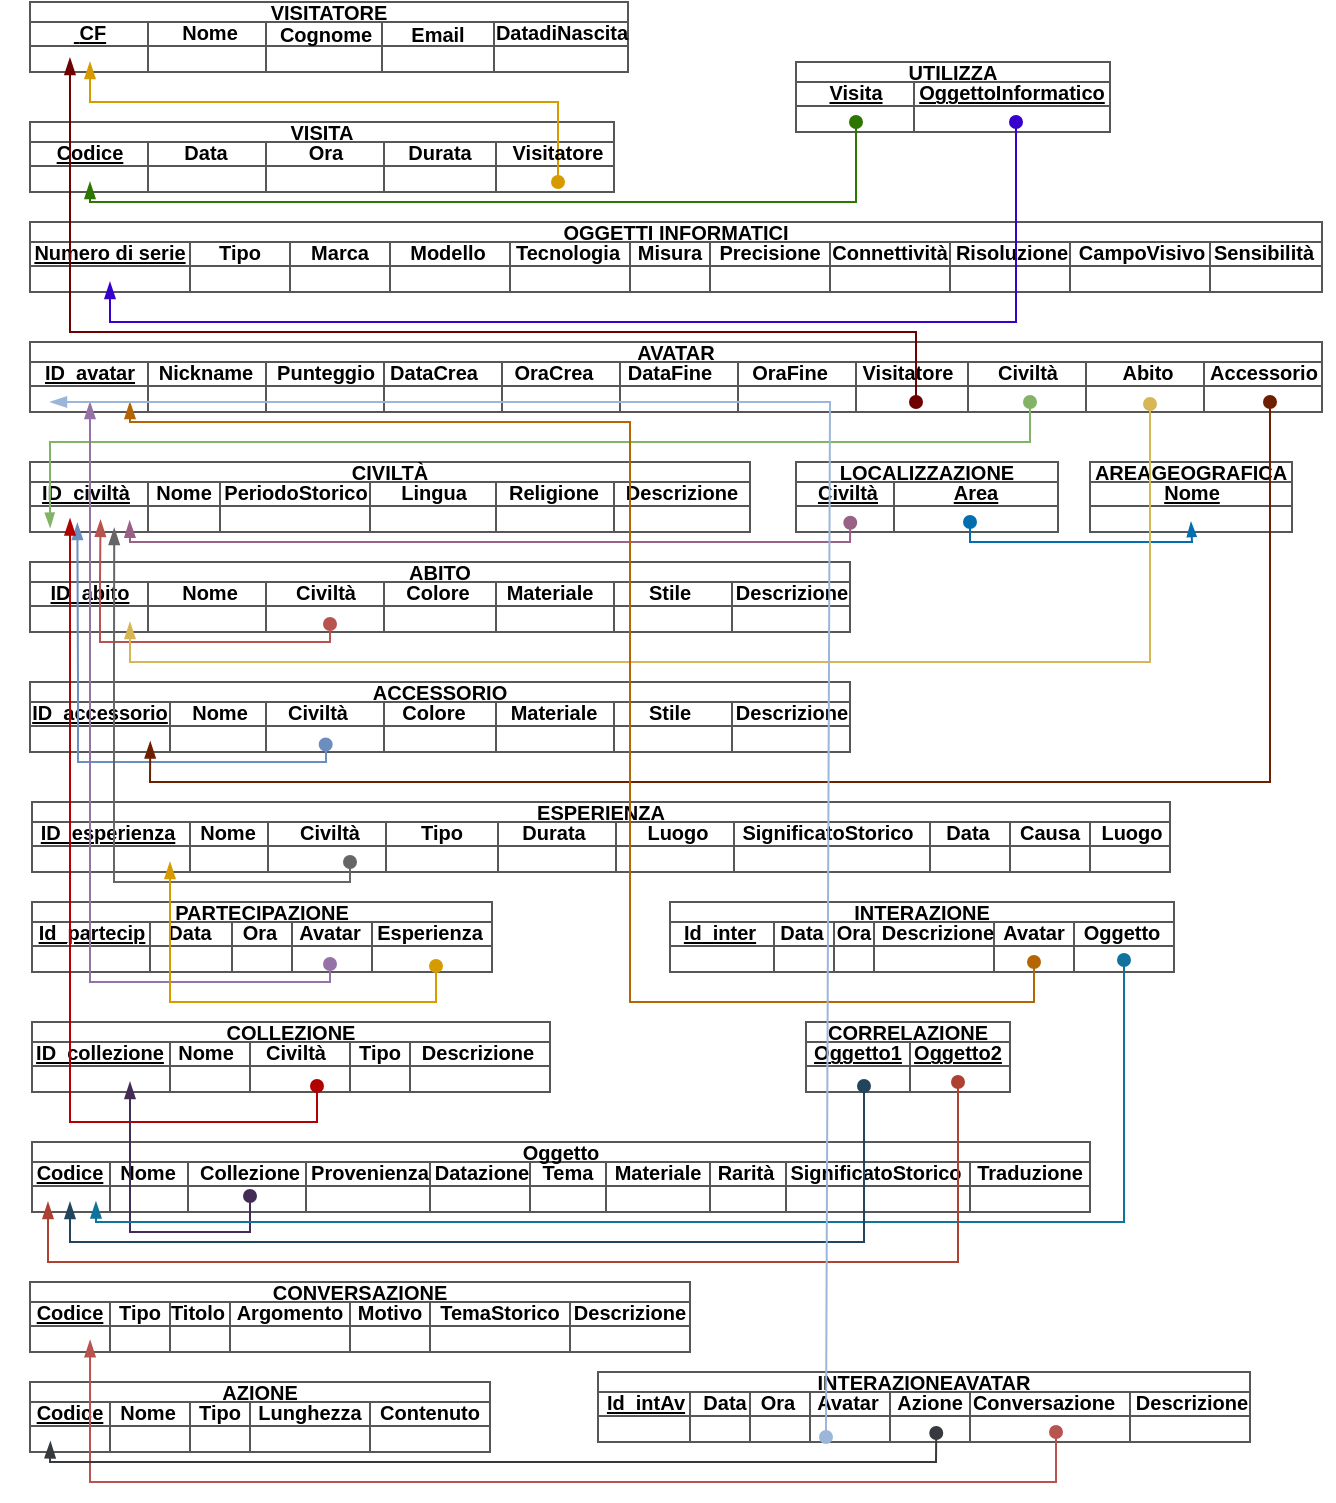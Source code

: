 <mxfile version="24.4.0" type="device">
  <diagram name="Pagina-1" id="rVFStSmsAvcOITOnMS1r">
    <mxGraphModel dx="863" dy="505" grid="1" gridSize="10" guides="1" tooltips="1" connect="1" arrows="1" fold="1" page="0" pageScale="1" pageWidth="827" pageHeight="1169" math="0" shadow="0">
      <root>
        <mxCell id="0" />
        <mxCell id="1" parent="0" />
        <mxCell id="i7NPDoyBK4-TO936aybI-99" value="VISITATORE" style="shape=table;startSize=10;container=1;collapsible=0;childLayout=tableLayout;strokeColor=#575757;fontSize=10;fontStyle=1" parent="1" vertex="1">
          <mxGeometry x="200" y="20" width="299" height="35" as="geometry" />
        </mxCell>
        <mxCell id="i7NPDoyBK4-TO936aybI-100" value="" style="shape=tableRow;horizontal=0;startSize=0;swimlaneHead=0;swimlaneBody=0;strokeColor=inherit;top=0;left=0;bottom=0;right=0;collapsible=0;dropTarget=0;fillColor=none;points=[[0,0.5],[1,0.5]];portConstraint=eastwest;fontSize=16;" parent="i7NPDoyBK4-TO936aybI-99" vertex="1">
          <mxGeometry y="10" width="299" height="12" as="geometry" />
        </mxCell>
        <mxCell id="i7NPDoyBK4-TO936aybI-101" value="&lt;p style=&quot;line-height: 140%;&quot;&gt;&lt;font style=&quot;font-size: 10px;&quot;&gt;CF&lt;/font&gt;&lt;/p&gt;" style="shape=partialRectangle;html=1;whiteSpace=wrap;connectable=0;strokeColor=inherit;overflow=hidden;fillColor=none;top=0;left=0;bottom=0;right=0;pointerEvents=1;fontSize=16;" parent="i7NPDoyBK4-TO936aybI-100" vertex="1">
          <mxGeometry width="59" height="12" as="geometry">
            <mxRectangle width="59" height="12" as="alternateBounds" />
          </mxGeometry>
        </mxCell>
        <mxCell id="i7NPDoyBK4-TO936aybI-102" value="" style="shape=partialRectangle;html=1;whiteSpace=wrap;connectable=0;strokeColor=inherit;overflow=hidden;fillColor=none;top=0;left=0;bottom=0;right=0;pointerEvents=1;fontSize=16;" parent="i7NPDoyBK4-TO936aybI-100" vertex="1">
          <mxGeometry x="59" width="59" height="12" as="geometry">
            <mxRectangle width="59" height="12" as="alternateBounds" />
          </mxGeometry>
        </mxCell>
        <mxCell id="i7NPDoyBK4-TO936aybI-103" style="shape=partialRectangle;html=1;whiteSpace=wrap;connectable=0;strokeColor=inherit;overflow=hidden;fillColor=none;top=0;left=0;bottom=0;right=0;pointerEvents=1;fontSize=16;" parent="i7NPDoyBK4-TO936aybI-100" vertex="1">
          <mxGeometry x="118" width="58" height="12" as="geometry">
            <mxRectangle width="58" height="12" as="alternateBounds" />
          </mxGeometry>
        </mxCell>
        <mxCell id="i7NPDoyBK4-TO936aybI-104" style="shape=partialRectangle;html=1;whiteSpace=wrap;connectable=0;strokeColor=inherit;overflow=hidden;fillColor=none;top=0;left=0;bottom=0;right=0;pointerEvents=1;fontSize=16;" parent="i7NPDoyBK4-TO936aybI-100" vertex="1">
          <mxGeometry x="176" width="56" height="12" as="geometry">
            <mxRectangle width="56" height="12" as="alternateBounds" />
          </mxGeometry>
        </mxCell>
        <mxCell id="i7NPDoyBK4-TO936aybI-105" style="shape=partialRectangle;html=1;whiteSpace=wrap;connectable=0;strokeColor=inherit;overflow=hidden;fillColor=none;top=0;left=0;bottom=0;right=0;pointerEvents=1;fontSize=16;" parent="i7NPDoyBK4-TO936aybI-100" vertex="1">
          <mxGeometry x="232" width="67" height="12" as="geometry">
            <mxRectangle width="67" height="12" as="alternateBounds" />
          </mxGeometry>
        </mxCell>
        <mxCell id="i7NPDoyBK4-TO936aybI-108" style="shape=tableRow;horizontal=0;startSize=0;swimlaneHead=0;swimlaneBody=0;strokeColor=inherit;top=0;left=0;bottom=0;right=0;collapsible=0;dropTarget=0;fillColor=none;points=[[0,0.5],[1,0.5]];portConstraint=eastwest;fontSize=16;" parent="i7NPDoyBK4-TO936aybI-99" vertex="1">
          <mxGeometry y="22" width="299" height="13" as="geometry" />
        </mxCell>
        <mxCell id="i7NPDoyBK4-TO936aybI-109" style="shape=partialRectangle;html=1;whiteSpace=wrap;connectable=0;strokeColor=inherit;overflow=hidden;fillColor=none;top=0;left=0;bottom=0;right=0;pointerEvents=1;fontSize=16;" parent="i7NPDoyBK4-TO936aybI-108" vertex="1">
          <mxGeometry width="59" height="13" as="geometry">
            <mxRectangle width="59" height="13" as="alternateBounds" />
          </mxGeometry>
        </mxCell>
        <mxCell id="i7NPDoyBK4-TO936aybI-110" style="shape=partialRectangle;html=1;whiteSpace=wrap;connectable=0;strokeColor=inherit;overflow=hidden;fillColor=none;top=0;left=0;bottom=0;right=0;pointerEvents=1;fontSize=16;" parent="i7NPDoyBK4-TO936aybI-108" vertex="1">
          <mxGeometry x="59" width="59" height="13" as="geometry">
            <mxRectangle width="59" height="13" as="alternateBounds" />
          </mxGeometry>
        </mxCell>
        <mxCell id="i7NPDoyBK4-TO936aybI-111" style="shape=partialRectangle;html=1;whiteSpace=wrap;connectable=0;strokeColor=inherit;overflow=hidden;fillColor=none;top=0;left=0;bottom=0;right=0;pointerEvents=1;fontSize=16;" parent="i7NPDoyBK4-TO936aybI-108" vertex="1">
          <mxGeometry x="118" width="58" height="13" as="geometry">
            <mxRectangle width="58" height="13" as="alternateBounds" />
          </mxGeometry>
        </mxCell>
        <mxCell id="i7NPDoyBK4-TO936aybI-112" style="shape=partialRectangle;html=1;whiteSpace=wrap;connectable=0;strokeColor=inherit;overflow=hidden;fillColor=none;top=0;left=0;bottom=0;right=0;pointerEvents=1;fontSize=16;" parent="i7NPDoyBK4-TO936aybI-108" vertex="1">
          <mxGeometry x="176" width="56" height="13" as="geometry">
            <mxRectangle width="56" height="13" as="alternateBounds" />
          </mxGeometry>
        </mxCell>
        <mxCell id="i7NPDoyBK4-TO936aybI-113" style="shape=partialRectangle;html=1;whiteSpace=wrap;connectable=0;strokeColor=inherit;overflow=hidden;fillColor=none;top=0;left=0;bottom=0;right=0;pointerEvents=1;fontSize=16;" parent="i7NPDoyBK4-TO936aybI-108" vertex="1">
          <mxGeometry x="232" width="67" height="13" as="geometry">
            <mxRectangle width="67" height="13" as="alternateBounds" />
          </mxGeometry>
        </mxCell>
        <mxCell id="i7NPDoyBK4-TO936aybI-234" value="VISITA" style="shape=table;startSize=10;container=1;collapsible=0;childLayout=tableLayout;strokeColor=#575757;fontSize=10;fontStyle=1" parent="1" vertex="1">
          <mxGeometry x="200" y="80" width="292" height="35" as="geometry" />
        </mxCell>
        <mxCell id="i7NPDoyBK4-TO936aybI-235" value="" style="shape=tableRow;horizontal=0;startSize=0;swimlaneHead=0;swimlaneBody=0;strokeColor=inherit;top=0;left=0;bottom=0;right=0;collapsible=0;dropTarget=0;fillColor=none;points=[[0,0.5],[1,0.5]];portConstraint=eastwest;fontSize=16;" parent="i7NPDoyBK4-TO936aybI-234" vertex="1">
          <mxGeometry y="10" width="292" height="12" as="geometry" />
        </mxCell>
        <mxCell id="i7NPDoyBK4-TO936aybI-236" style="shape=partialRectangle;html=1;whiteSpace=wrap;connectable=0;strokeColor=inherit;overflow=hidden;fillColor=none;top=0;left=0;bottom=0;right=0;pointerEvents=1;fontSize=16;" parent="i7NPDoyBK4-TO936aybI-235" vertex="1">
          <mxGeometry width="59" height="12" as="geometry">
            <mxRectangle width="59" height="12" as="alternateBounds" />
          </mxGeometry>
        </mxCell>
        <mxCell id="i7NPDoyBK4-TO936aybI-237" value="" style="shape=partialRectangle;html=1;whiteSpace=wrap;connectable=0;strokeColor=inherit;overflow=hidden;fillColor=none;top=0;left=0;bottom=0;right=0;pointerEvents=1;fontSize=16;" parent="i7NPDoyBK4-TO936aybI-235" vertex="1">
          <mxGeometry x="59" width="59" height="12" as="geometry">
            <mxRectangle width="59" height="12" as="alternateBounds" />
          </mxGeometry>
        </mxCell>
        <mxCell id="i7NPDoyBK4-TO936aybI-238" style="shape=partialRectangle;html=1;whiteSpace=wrap;connectable=0;strokeColor=inherit;overflow=hidden;fillColor=none;top=0;left=0;bottom=0;right=0;pointerEvents=1;fontSize=16;" parent="i7NPDoyBK4-TO936aybI-235" vertex="1">
          <mxGeometry x="118" width="59" height="12" as="geometry">
            <mxRectangle width="59" height="12" as="alternateBounds" />
          </mxGeometry>
        </mxCell>
        <mxCell id="i7NPDoyBK4-TO936aybI-239" style="shape=partialRectangle;html=1;whiteSpace=wrap;connectable=0;strokeColor=inherit;overflow=hidden;fillColor=none;top=0;left=0;bottom=0;right=0;pointerEvents=1;fontSize=16;" parent="i7NPDoyBK4-TO936aybI-235" vertex="1">
          <mxGeometry x="177" width="56" height="12" as="geometry">
            <mxRectangle width="56" height="12" as="alternateBounds" />
          </mxGeometry>
        </mxCell>
        <mxCell id="i7NPDoyBK4-TO936aybI-240" style="shape=partialRectangle;html=1;whiteSpace=wrap;connectable=0;strokeColor=inherit;overflow=hidden;fillColor=none;top=0;left=0;bottom=0;right=0;pointerEvents=1;fontSize=16;" parent="i7NPDoyBK4-TO936aybI-235" vertex="1">
          <mxGeometry x="233" width="59" height="12" as="geometry">
            <mxRectangle width="59" height="12" as="alternateBounds" />
          </mxGeometry>
        </mxCell>
        <mxCell id="i7NPDoyBK4-TO936aybI-243" style="shape=tableRow;horizontal=0;startSize=0;swimlaneHead=0;swimlaneBody=0;strokeColor=inherit;top=0;left=0;bottom=0;right=0;collapsible=0;dropTarget=0;fillColor=none;points=[[0,0.5],[1,0.5]];portConstraint=eastwest;fontSize=16;" parent="i7NPDoyBK4-TO936aybI-234" vertex="1">
          <mxGeometry y="22" width="292" height="13" as="geometry" />
        </mxCell>
        <mxCell id="i7NPDoyBK4-TO936aybI-244" style="shape=partialRectangle;html=1;whiteSpace=wrap;connectable=0;strokeColor=inherit;overflow=hidden;fillColor=none;top=0;left=0;bottom=0;right=0;pointerEvents=1;fontSize=16;" parent="i7NPDoyBK4-TO936aybI-243" vertex="1">
          <mxGeometry width="59" height="13" as="geometry">
            <mxRectangle width="59" height="13" as="alternateBounds" />
          </mxGeometry>
        </mxCell>
        <mxCell id="i7NPDoyBK4-TO936aybI-245" style="shape=partialRectangle;html=1;whiteSpace=wrap;connectable=0;strokeColor=inherit;overflow=hidden;fillColor=none;top=0;left=0;bottom=0;right=0;pointerEvents=1;fontSize=16;" parent="i7NPDoyBK4-TO936aybI-243" vertex="1">
          <mxGeometry x="59" width="59" height="13" as="geometry">
            <mxRectangle width="59" height="13" as="alternateBounds" />
          </mxGeometry>
        </mxCell>
        <mxCell id="i7NPDoyBK4-TO936aybI-246" style="shape=partialRectangle;html=1;whiteSpace=wrap;connectable=0;strokeColor=inherit;overflow=hidden;fillColor=none;top=0;left=0;bottom=0;right=0;pointerEvents=1;fontSize=16;" parent="i7NPDoyBK4-TO936aybI-243" vertex="1">
          <mxGeometry x="118" width="59" height="13" as="geometry">
            <mxRectangle width="59" height="13" as="alternateBounds" />
          </mxGeometry>
        </mxCell>
        <mxCell id="i7NPDoyBK4-TO936aybI-247" style="shape=partialRectangle;html=1;whiteSpace=wrap;connectable=0;strokeColor=inherit;overflow=hidden;fillColor=none;top=0;left=0;bottom=0;right=0;pointerEvents=1;fontSize=16;" parent="i7NPDoyBK4-TO936aybI-243" vertex="1">
          <mxGeometry x="177" width="56" height="13" as="geometry">
            <mxRectangle width="56" height="13" as="alternateBounds" />
          </mxGeometry>
        </mxCell>
        <mxCell id="i7NPDoyBK4-TO936aybI-248" style="shape=partialRectangle;html=1;whiteSpace=wrap;connectable=0;strokeColor=inherit;overflow=hidden;fillColor=none;top=0;left=0;bottom=0;right=0;pointerEvents=1;fontSize=16;" parent="i7NPDoyBK4-TO936aybI-243" vertex="1">
          <mxGeometry x="233" width="59" height="13" as="geometry">
            <mxRectangle width="59" height="13" as="alternateBounds" />
          </mxGeometry>
        </mxCell>
        <mxCell id="i7NPDoyBK4-TO936aybI-251" value="OGGETTI INFORMATICI" style="shape=table;startSize=10;container=1;collapsible=0;childLayout=tableLayout;strokeColor=#575757;fontSize=10;fontStyle=1" parent="1" vertex="1">
          <mxGeometry x="200" y="130" width="646" height="35" as="geometry" />
        </mxCell>
        <mxCell id="i7NPDoyBK4-TO936aybI-252" value="" style="shape=tableRow;horizontal=0;startSize=0;swimlaneHead=0;swimlaneBody=0;strokeColor=inherit;top=0;left=0;bottom=0;right=0;collapsible=0;dropTarget=0;fillColor=none;points=[[0,0.5],[1,0.5]];portConstraint=eastwest;fontSize=16;" parent="i7NPDoyBK4-TO936aybI-251" vertex="1">
          <mxGeometry y="10" width="646" height="12" as="geometry" />
        </mxCell>
        <mxCell id="i7NPDoyBK4-TO936aybI-253" style="shape=partialRectangle;html=1;whiteSpace=wrap;connectable=0;strokeColor=inherit;overflow=hidden;fillColor=none;top=0;left=0;bottom=0;right=0;pointerEvents=1;fontSize=16;" parent="i7NPDoyBK4-TO936aybI-252" vertex="1">
          <mxGeometry width="80" height="12" as="geometry">
            <mxRectangle width="80" height="12" as="alternateBounds" />
          </mxGeometry>
        </mxCell>
        <mxCell id="i7NPDoyBK4-TO936aybI-254" value="" style="shape=partialRectangle;html=1;whiteSpace=wrap;connectable=0;strokeColor=inherit;overflow=hidden;fillColor=none;top=0;left=0;bottom=0;right=0;pointerEvents=1;fontSize=16;" parent="i7NPDoyBK4-TO936aybI-252" vertex="1">
          <mxGeometry x="80" width="50" height="12" as="geometry">
            <mxRectangle width="50" height="12" as="alternateBounds" />
          </mxGeometry>
        </mxCell>
        <mxCell id="i7NPDoyBK4-TO936aybI-255" style="shape=partialRectangle;html=1;whiteSpace=wrap;connectable=0;strokeColor=inherit;overflow=hidden;fillColor=none;top=0;left=0;bottom=0;right=0;pointerEvents=1;fontSize=16;" parent="i7NPDoyBK4-TO936aybI-252" vertex="1">
          <mxGeometry x="130" width="50" height="12" as="geometry">
            <mxRectangle width="50" height="12" as="alternateBounds" />
          </mxGeometry>
        </mxCell>
        <mxCell id="i7NPDoyBK4-TO936aybI-256" style="shape=partialRectangle;html=1;whiteSpace=wrap;connectable=0;strokeColor=inherit;overflow=hidden;fillColor=none;top=0;left=0;bottom=0;right=0;pointerEvents=1;fontSize=16;" parent="i7NPDoyBK4-TO936aybI-252" vertex="1">
          <mxGeometry x="180" width="60" height="12" as="geometry">
            <mxRectangle width="60" height="12" as="alternateBounds" />
          </mxGeometry>
        </mxCell>
        <mxCell id="i7NPDoyBK4-TO936aybI-257" style="shape=partialRectangle;html=1;whiteSpace=wrap;connectable=0;strokeColor=inherit;overflow=hidden;fillColor=none;top=0;left=0;bottom=0;right=0;pointerEvents=1;fontSize=16;" parent="i7NPDoyBK4-TO936aybI-252" vertex="1">
          <mxGeometry x="240" width="60" height="12" as="geometry">
            <mxRectangle width="60" height="12" as="alternateBounds" />
          </mxGeometry>
        </mxCell>
        <mxCell id="i7NPDoyBK4-TO936aybI-258" style="shape=partialRectangle;html=1;whiteSpace=wrap;connectable=0;strokeColor=inherit;overflow=hidden;fillColor=none;top=0;left=0;bottom=0;right=0;pointerEvents=1;fontSize=16;" parent="i7NPDoyBK4-TO936aybI-252" vertex="1">
          <mxGeometry x="300" width="40" height="12" as="geometry">
            <mxRectangle width="40" height="12" as="alternateBounds" />
          </mxGeometry>
        </mxCell>
        <mxCell id="i7NPDoyBK4-TO936aybI-259" style="shape=partialRectangle;html=1;whiteSpace=wrap;connectable=0;strokeColor=inherit;overflow=hidden;fillColor=none;top=0;left=0;bottom=0;right=0;pointerEvents=1;fontSize=16;" parent="i7NPDoyBK4-TO936aybI-252" vertex="1">
          <mxGeometry x="340" width="60" height="12" as="geometry">
            <mxRectangle width="60" height="12" as="alternateBounds" />
          </mxGeometry>
        </mxCell>
        <mxCell id="Aj0OoudyEabJ0wBTC2Po-36" style="shape=partialRectangle;html=1;whiteSpace=wrap;connectable=0;strokeColor=inherit;overflow=hidden;fillColor=none;top=0;left=0;bottom=0;right=0;pointerEvents=1;fontSize=16;" parent="i7NPDoyBK4-TO936aybI-252" vertex="1">
          <mxGeometry x="400" width="60" height="12" as="geometry">
            <mxRectangle width="60" height="12" as="alternateBounds" />
          </mxGeometry>
        </mxCell>
        <mxCell id="Aj0OoudyEabJ0wBTC2Po-38" style="shape=partialRectangle;html=1;whiteSpace=wrap;connectable=0;strokeColor=inherit;overflow=hidden;fillColor=none;top=0;left=0;bottom=0;right=0;pointerEvents=1;fontSize=16;" parent="i7NPDoyBK4-TO936aybI-252" vertex="1">
          <mxGeometry x="460" width="60" height="12" as="geometry">
            <mxRectangle width="60" height="12" as="alternateBounds" />
          </mxGeometry>
        </mxCell>
        <mxCell id="Aj0OoudyEabJ0wBTC2Po-40" style="shape=partialRectangle;html=1;whiteSpace=wrap;connectable=0;strokeColor=inherit;overflow=hidden;fillColor=none;top=0;left=0;bottom=0;right=0;pointerEvents=1;fontSize=16;" parent="i7NPDoyBK4-TO936aybI-252" vertex="1">
          <mxGeometry x="520" width="70" height="12" as="geometry">
            <mxRectangle width="70" height="12" as="alternateBounds" />
          </mxGeometry>
        </mxCell>
        <mxCell id="Aj0OoudyEabJ0wBTC2Po-42" style="shape=partialRectangle;html=1;whiteSpace=wrap;connectable=0;strokeColor=inherit;overflow=hidden;fillColor=none;top=0;left=0;bottom=0;right=0;pointerEvents=1;fontSize=16;" parent="i7NPDoyBK4-TO936aybI-252" vertex="1">
          <mxGeometry x="590" width="56" height="12" as="geometry">
            <mxRectangle width="56" height="12" as="alternateBounds" />
          </mxGeometry>
        </mxCell>
        <mxCell id="Aj0OoudyEabJ0wBTC2Po-28" style="shape=tableRow;horizontal=0;startSize=0;swimlaneHead=0;swimlaneBody=0;strokeColor=inherit;top=0;left=0;bottom=0;right=0;collapsible=0;dropTarget=0;fillColor=none;points=[[0,0.5],[1,0.5]];portConstraint=eastwest;fontSize=16;" parent="i7NPDoyBK4-TO936aybI-251" vertex="1">
          <mxGeometry y="22" width="646" height="13" as="geometry" />
        </mxCell>
        <mxCell id="Aj0OoudyEabJ0wBTC2Po-29" style="shape=partialRectangle;html=1;whiteSpace=wrap;connectable=0;strokeColor=inherit;overflow=hidden;fillColor=none;top=0;left=0;bottom=0;right=0;pointerEvents=1;fontSize=16;" parent="Aj0OoudyEabJ0wBTC2Po-28" vertex="1">
          <mxGeometry width="80" height="13" as="geometry">
            <mxRectangle width="80" height="13" as="alternateBounds" />
          </mxGeometry>
        </mxCell>
        <mxCell id="Aj0OoudyEabJ0wBTC2Po-30" style="shape=partialRectangle;html=1;whiteSpace=wrap;connectable=0;strokeColor=inherit;overflow=hidden;fillColor=none;top=0;left=0;bottom=0;right=0;pointerEvents=1;fontSize=16;" parent="Aj0OoudyEabJ0wBTC2Po-28" vertex="1">
          <mxGeometry x="80" width="50" height="13" as="geometry">
            <mxRectangle width="50" height="13" as="alternateBounds" />
          </mxGeometry>
        </mxCell>
        <mxCell id="Aj0OoudyEabJ0wBTC2Po-31" style="shape=partialRectangle;html=1;whiteSpace=wrap;connectable=0;strokeColor=inherit;overflow=hidden;fillColor=none;top=0;left=0;bottom=0;right=0;pointerEvents=1;fontSize=16;" parent="Aj0OoudyEabJ0wBTC2Po-28" vertex="1">
          <mxGeometry x="130" width="50" height="13" as="geometry">
            <mxRectangle width="50" height="13" as="alternateBounds" />
          </mxGeometry>
        </mxCell>
        <mxCell id="Aj0OoudyEabJ0wBTC2Po-32" style="shape=partialRectangle;html=1;whiteSpace=wrap;connectable=0;strokeColor=inherit;overflow=hidden;fillColor=none;top=0;left=0;bottom=0;right=0;pointerEvents=1;fontSize=16;" parent="Aj0OoudyEabJ0wBTC2Po-28" vertex="1">
          <mxGeometry x="180" width="60" height="13" as="geometry">
            <mxRectangle width="60" height="13" as="alternateBounds" />
          </mxGeometry>
        </mxCell>
        <mxCell id="Aj0OoudyEabJ0wBTC2Po-33" style="shape=partialRectangle;html=1;whiteSpace=wrap;connectable=0;strokeColor=inherit;overflow=hidden;fillColor=none;top=0;left=0;bottom=0;right=0;pointerEvents=1;fontSize=16;" parent="Aj0OoudyEabJ0wBTC2Po-28" vertex="1">
          <mxGeometry x="240" width="60" height="13" as="geometry">
            <mxRectangle width="60" height="13" as="alternateBounds" />
          </mxGeometry>
        </mxCell>
        <mxCell id="Aj0OoudyEabJ0wBTC2Po-34" style="shape=partialRectangle;html=1;whiteSpace=wrap;connectable=0;strokeColor=inherit;overflow=hidden;fillColor=none;top=0;left=0;bottom=0;right=0;pointerEvents=1;fontSize=16;" parent="Aj0OoudyEabJ0wBTC2Po-28" vertex="1">
          <mxGeometry x="300" width="40" height="13" as="geometry">
            <mxRectangle width="40" height="13" as="alternateBounds" />
          </mxGeometry>
        </mxCell>
        <mxCell id="Aj0OoudyEabJ0wBTC2Po-35" style="shape=partialRectangle;html=1;whiteSpace=wrap;connectable=0;strokeColor=inherit;overflow=hidden;fillColor=none;top=0;left=0;bottom=0;right=0;pointerEvents=1;fontSize=16;" parent="Aj0OoudyEabJ0wBTC2Po-28" vertex="1">
          <mxGeometry x="340" width="60" height="13" as="geometry">
            <mxRectangle width="60" height="13" as="alternateBounds" />
          </mxGeometry>
        </mxCell>
        <mxCell id="Aj0OoudyEabJ0wBTC2Po-37" style="shape=partialRectangle;html=1;whiteSpace=wrap;connectable=0;strokeColor=inherit;overflow=hidden;fillColor=none;top=0;left=0;bottom=0;right=0;pointerEvents=1;fontSize=16;" parent="Aj0OoudyEabJ0wBTC2Po-28" vertex="1">
          <mxGeometry x="400" width="60" height="13" as="geometry">
            <mxRectangle width="60" height="13" as="alternateBounds" />
          </mxGeometry>
        </mxCell>
        <mxCell id="Aj0OoudyEabJ0wBTC2Po-39" style="shape=partialRectangle;html=1;whiteSpace=wrap;connectable=0;strokeColor=inherit;overflow=hidden;fillColor=none;top=0;left=0;bottom=0;right=0;pointerEvents=1;fontSize=16;" parent="Aj0OoudyEabJ0wBTC2Po-28" vertex="1">
          <mxGeometry x="460" width="60" height="13" as="geometry">
            <mxRectangle width="60" height="13" as="alternateBounds" />
          </mxGeometry>
        </mxCell>
        <mxCell id="Aj0OoudyEabJ0wBTC2Po-41" style="shape=partialRectangle;html=1;whiteSpace=wrap;connectable=0;strokeColor=inherit;overflow=hidden;fillColor=none;top=0;left=0;bottom=0;right=0;pointerEvents=1;fontSize=16;" parent="Aj0OoudyEabJ0wBTC2Po-28" vertex="1">
          <mxGeometry x="520" width="70" height="13" as="geometry">
            <mxRectangle width="70" height="13" as="alternateBounds" />
          </mxGeometry>
        </mxCell>
        <mxCell id="Aj0OoudyEabJ0wBTC2Po-43" style="shape=partialRectangle;html=1;whiteSpace=wrap;connectable=0;strokeColor=inherit;overflow=hidden;fillColor=none;top=0;left=0;bottom=0;right=0;pointerEvents=1;fontSize=16;" parent="Aj0OoudyEabJ0wBTC2Po-28" vertex="1">
          <mxGeometry x="590" width="56" height="13" as="geometry">
            <mxRectangle width="56" height="13" as="alternateBounds" />
          </mxGeometry>
        </mxCell>
        <mxCell id="Xivvf6GkSsqPbXbaxJGB-1" value="AVATAR" style="shape=table;startSize=10;container=1;collapsible=0;childLayout=tableLayout;strokeColor=#575757;fontSize=10;fontStyle=1" parent="1" vertex="1">
          <mxGeometry x="200" y="190" width="646" height="35" as="geometry" />
        </mxCell>
        <mxCell id="Xivvf6GkSsqPbXbaxJGB-2" value="" style="shape=tableRow;horizontal=0;startSize=0;swimlaneHead=0;swimlaneBody=0;strokeColor=inherit;top=0;left=0;bottom=0;right=0;collapsible=0;dropTarget=0;fillColor=none;points=[[0,0.5],[1,0.5]];portConstraint=eastwest;fontSize=16;" parent="Xivvf6GkSsqPbXbaxJGB-1" vertex="1">
          <mxGeometry y="10" width="646" height="12" as="geometry" />
        </mxCell>
        <mxCell id="Aj0OoudyEabJ0wBTC2Po-84" style="shape=partialRectangle;html=1;whiteSpace=wrap;connectable=0;strokeColor=inherit;overflow=hidden;fillColor=none;top=0;left=0;bottom=0;right=0;pointerEvents=1;fontSize=16;" parent="Xivvf6GkSsqPbXbaxJGB-2" vertex="1">
          <mxGeometry width="59" height="12" as="geometry">
            <mxRectangle width="59" height="12" as="alternateBounds" />
          </mxGeometry>
        </mxCell>
        <mxCell id="Aj0OoudyEabJ0wBTC2Po-82" style="shape=partialRectangle;html=1;whiteSpace=wrap;connectable=0;strokeColor=inherit;overflow=hidden;fillColor=none;top=0;left=0;bottom=0;right=0;pointerEvents=1;fontSize=16;" parent="Xivvf6GkSsqPbXbaxJGB-2" vertex="1">
          <mxGeometry x="59" width="59" height="12" as="geometry">
            <mxRectangle width="59" height="12" as="alternateBounds" />
          </mxGeometry>
        </mxCell>
        <mxCell id="Aj0OoudyEabJ0wBTC2Po-80" style="shape=partialRectangle;html=1;whiteSpace=wrap;connectable=0;strokeColor=inherit;overflow=hidden;fillColor=none;top=0;left=0;bottom=0;right=0;pointerEvents=1;fontSize=16;" parent="Xivvf6GkSsqPbXbaxJGB-2" vertex="1">
          <mxGeometry x="118" width="59" height="12" as="geometry">
            <mxRectangle width="59" height="12" as="alternateBounds" />
          </mxGeometry>
        </mxCell>
        <mxCell id="Aj0OoudyEabJ0wBTC2Po-76" style="shape=partialRectangle;html=1;whiteSpace=wrap;connectable=0;strokeColor=inherit;overflow=hidden;fillColor=none;top=0;left=0;bottom=0;right=0;pointerEvents=1;fontSize=16;" parent="Xivvf6GkSsqPbXbaxJGB-2" vertex="1">
          <mxGeometry x="177" width="59" height="12" as="geometry">
            <mxRectangle width="59" height="12" as="alternateBounds" />
          </mxGeometry>
        </mxCell>
        <mxCell id="Xivvf6GkSsqPbXbaxJGB-3" style="shape=partialRectangle;html=1;whiteSpace=wrap;connectable=0;strokeColor=inherit;overflow=hidden;fillColor=none;top=0;left=0;bottom=0;right=0;pointerEvents=1;fontSize=16;" parent="Xivvf6GkSsqPbXbaxJGB-2" vertex="1">
          <mxGeometry x="236" width="59" height="12" as="geometry">
            <mxRectangle width="59" height="12" as="alternateBounds" />
          </mxGeometry>
        </mxCell>
        <mxCell id="Xivvf6GkSsqPbXbaxJGB-4" value="" style="shape=partialRectangle;html=1;whiteSpace=wrap;connectable=0;strokeColor=inherit;overflow=hidden;fillColor=none;top=0;left=0;bottom=0;right=0;pointerEvents=1;fontSize=16;" parent="Xivvf6GkSsqPbXbaxJGB-2" vertex="1">
          <mxGeometry x="295" width="59" height="12" as="geometry">
            <mxRectangle width="59" height="12" as="alternateBounds" />
          </mxGeometry>
        </mxCell>
        <mxCell id="Xivvf6GkSsqPbXbaxJGB-5" style="shape=partialRectangle;html=1;whiteSpace=wrap;connectable=0;strokeColor=inherit;overflow=hidden;fillColor=none;top=0;left=0;bottom=0;right=0;pointerEvents=1;fontSize=16;" parent="Xivvf6GkSsqPbXbaxJGB-2" vertex="1">
          <mxGeometry x="354" width="59" height="12" as="geometry">
            <mxRectangle width="59" height="12" as="alternateBounds" />
          </mxGeometry>
        </mxCell>
        <mxCell id="Xivvf6GkSsqPbXbaxJGB-6" style="shape=partialRectangle;html=1;whiteSpace=wrap;connectable=0;strokeColor=inherit;overflow=hidden;fillColor=none;top=0;left=0;bottom=0;right=0;pointerEvents=1;fontSize=16;" parent="Xivvf6GkSsqPbXbaxJGB-2" vertex="1">
          <mxGeometry x="413" width="56" height="12" as="geometry">
            <mxRectangle width="56" height="12" as="alternateBounds" />
          </mxGeometry>
        </mxCell>
        <mxCell id="Xivvf6GkSsqPbXbaxJGB-7" style="shape=partialRectangle;html=1;whiteSpace=wrap;connectable=0;strokeColor=inherit;overflow=hidden;fillColor=none;top=0;left=0;bottom=0;right=0;pointerEvents=1;fontSize=16;" parent="Xivvf6GkSsqPbXbaxJGB-2" vertex="1">
          <mxGeometry x="469" width="59" height="12" as="geometry">
            <mxRectangle width="59" height="12" as="alternateBounds" />
          </mxGeometry>
        </mxCell>
        <mxCell id="Xivvf6GkSsqPbXbaxJGB-8" style="shape=partialRectangle;html=1;whiteSpace=wrap;connectable=0;strokeColor=inherit;overflow=hidden;fillColor=none;top=0;left=0;bottom=0;right=0;pointerEvents=1;fontSize=16;" parent="Xivvf6GkSsqPbXbaxJGB-2" vertex="1">
          <mxGeometry x="528" width="59" height="12" as="geometry">
            <mxRectangle width="59" height="12" as="alternateBounds" />
          </mxGeometry>
        </mxCell>
        <mxCell id="Xivvf6GkSsqPbXbaxJGB-9" style="shape=partialRectangle;html=1;whiteSpace=wrap;connectable=0;strokeColor=inherit;overflow=hidden;fillColor=none;top=0;left=0;bottom=0;right=0;pointerEvents=1;fontSize=16;" parent="Xivvf6GkSsqPbXbaxJGB-2" vertex="1">
          <mxGeometry x="587" width="59" height="12" as="geometry">
            <mxRectangle width="59" height="12" as="alternateBounds" />
          </mxGeometry>
        </mxCell>
        <mxCell id="Xivvf6GkSsqPbXbaxJGB-10" style="shape=tableRow;horizontal=0;startSize=0;swimlaneHead=0;swimlaneBody=0;strokeColor=inherit;top=0;left=0;bottom=0;right=0;collapsible=0;dropTarget=0;fillColor=none;points=[[0,0.5],[1,0.5]];portConstraint=eastwest;fontSize=16;" parent="Xivvf6GkSsqPbXbaxJGB-1" vertex="1">
          <mxGeometry y="22" width="646" height="13" as="geometry" />
        </mxCell>
        <mxCell id="Aj0OoudyEabJ0wBTC2Po-85" style="shape=partialRectangle;html=1;whiteSpace=wrap;connectable=0;strokeColor=inherit;overflow=hidden;fillColor=none;top=0;left=0;bottom=0;right=0;pointerEvents=1;fontSize=16;" parent="Xivvf6GkSsqPbXbaxJGB-10" vertex="1">
          <mxGeometry width="59" height="13" as="geometry">
            <mxRectangle width="59" height="13" as="alternateBounds" />
          </mxGeometry>
        </mxCell>
        <mxCell id="Aj0OoudyEabJ0wBTC2Po-83" style="shape=partialRectangle;html=1;whiteSpace=wrap;connectable=0;strokeColor=inherit;overflow=hidden;fillColor=none;top=0;left=0;bottom=0;right=0;pointerEvents=1;fontSize=16;" parent="Xivvf6GkSsqPbXbaxJGB-10" vertex="1">
          <mxGeometry x="59" width="59" height="13" as="geometry">
            <mxRectangle width="59" height="13" as="alternateBounds" />
          </mxGeometry>
        </mxCell>
        <mxCell id="Aj0OoudyEabJ0wBTC2Po-81" style="shape=partialRectangle;html=1;whiteSpace=wrap;connectable=0;strokeColor=inherit;overflow=hidden;fillColor=none;top=0;left=0;bottom=0;right=0;pointerEvents=1;fontSize=16;" parent="Xivvf6GkSsqPbXbaxJGB-10" vertex="1">
          <mxGeometry x="118" width="59" height="13" as="geometry">
            <mxRectangle width="59" height="13" as="alternateBounds" />
          </mxGeometry>
        </mxCell>
        <mxCell id="Aj0OoudyEabJ0wBTC2Po-77" style="shape=partialRectangle;html=1;whiteSpace=wrap;connectable=0;strokeColor=inherit;overflow=hidden;fillColor=none;top=0;left=0;bottom=0;right=0;pointerEvents=1;fontSize=16;" parent="Xivvf6GkSsqPbXbaxJGB-10" vertex="1">
          <mxGeometry x="177" width="59" height="13" as="geometry">
            <mxRectangle width="59" height="13" as="alternateBounds" />
          </mxGeometry>
        </mxCell>
        <mxCell id="Xivvf6GkSsqPbXbaxJGB-11" style="shape=partialRectangle;html=1;whiteSpace=wrap;connectable=0;strokeColor=inherit;overflow=hidden;fillColor=none;top=0;left=0;bottom=0;right=0;pointerEvents=1;fontSize=16;" parent="Xivvf6GkSsqPbXbaxJGB-10" vertex="1">
          <mxGeometry x="236" width="59" height="13" as="geometry">
            <mxRectangle width="59" height="13" as="alternateBounds" />
          </mxGeometry>
        </mxCell>
        <mxCell id="Xivvf6GkSsqPbXbaxJGB-12" style="shape=partialRectangle;html=1;whiteSpace=wrap;connectable=0;strokeColor=inherit;overflow=hidden;fillColor=none;top=0;left=0;bottom=0;right=0;pointerEvents=1;fontSize=16;" parent="Xivvf6GkSsqPbXbaxJGB-10" vertex="1">
          <mxGeometry x="295" width="59" height="13" as="geometry">
            <mxRectangle width="59" height="13" as="alternateBounds" />
          </mxGeometry>
        </mxCell>
        <mxCell id="Xivvf6GkSsqPbXbaxJGB-13" style="shape=partialRectangle;html=1;whiteSpace=wrap;connectable=0;strokeColor=inherit;overflow=hidden;fillColor=none;top=0;left=0;bottom=0;right=0;pointerEvents=1;fontSize=16;" parent="Xivvf6GkSsqPbXbaxJGB-10" vertex="1">
          <mxGeometry x="354" width="59" height="13" as="geometry">
            <mxRectangle width="59" height="13" as="alternateBounds" />
          </mxGeometry>
        </mxCell>
        <mxCell id="Xivvf6GkSsqPbXbaxJGB-14" style="shape=partialRectangle;html=1;whiteSpace=wrap;connectable=0;strokeColor=inherit;overflow=hidden;fillColor=none;top=0;left=0;bottom=0;right=0;pointerEvents=1;fontSize=16;" parent="Xivvf6GkSsqPbXbaxJGB-10" vertex="1">
          <mxGeometry x="413" width="56" height="13" as="geometry">
            <mxRectangle width="56" height="13" as="alternateBounds" />
          </mxGeometry>
        </mxCell>
        <mxCell id="Xivvf6GkSsqPbXbaxJGB-15" style="shape=partialRectangle;html=1;whiteSpace=wrap;connectable=0;strokeColor=inherit;overflow=hidden;fillColor=none;top=0;left=0;bottom=0;right=0;pointerEvents=1;fontSize=16;" parent="Xivvf6GkSsqPbXbaxJGB-10" vertex="1">
          <mxGeometry x="469" width="59" height="13" as="geometry">
            <mxRectangle width="59" height="13" as="alternateBounds" />
          </mxGeometry>
        </mxCell>
        <mxCell id="Xivvf6GkSsqPbXbaxJGB-16" style="shape=partialRectangle;html=1;whiteSpace=wrap;connectable=0;strokeColor=inherit;overflow=hidden;fillColor=none;top=0;left=0;bottom=0;right=0;pointerEvents=1;fontSize=16;" parent="Xivvf6GkSsqPbXbaxJGB-10" vertex="1">
          <mxGeometry x="528" width="59" height="13" as="geometry">
            <mxRectangle width="59" height="13" as="alternateBounds" />
          </mxGeometry>
        </mxCell>
        <mxCell id="Xivvf6GkSsqPbXbaxJGB-17" style="shape=partialRectangle;html=1;whiteSpace=wrap;connectable=0;strokeColor=inherit;overflow=hidden;fillColor=none;top=0;left=0;bottom=0;right=0;pointerEvents=1;fontSize=16;" parent="Xivvf6GkSsqPbXbaxJGB-10" vertex="1">
          <mxGeometry x="587" width="59" height="13" as="geometry">
            <mxRectangle width="59" height="13" as="alternateBounds" />
          </mxGeometry>
        </mxCell>
        <mxCell id="Xivvf6GkSsqPbXbaxJGB-18" value="CIVILTÀ" style="shape=table;startSize=10;container=1;collapsible=0;childLayout=tableLayout;strokeColor=#575757;fontSize=10;fontStyle=1" parent="1" vertex="1">
          <mxGeometry x="200" y="250" width="360" height="35" as="geometry" />
        </mxCell>
        <mxCell id="Xivvf6GkSsqPbXbaxJGB-19" value="" style="shape=tableRow;horizontal=0;startSize=0;swimlaneHead=0;swimlaneBody=0;strokeColor=inherit;top=0;left=0;bottom=0;right=0;collapsible=0;dropTarget=0;fillColor=none;points=[[0,0.5],[1,0.5]];portConstraint=eastwest;fontSize=16;" parent="Xivvf6GkSsqPbXbaxJGB-18" vertex="1">
          <mxGeometry y="10" width="360" height="12" as="geometry" />
        </mxCell>
        <mxCell id="Xivvf6GkSsqPbXbaxJGB-20" style="shape=partialRectangle;html=1;whiteSpace=wrap;connectable=0;strokeColor=inherit;overflow=hidden;fillColor=none;top=0;left=0;bottom=0;right=0;pointerEvents=1;fontSize=16;" parent="Xivvf6GkSsqPbXbaxJGB-19" vertex="1">
          <mxGeometry width="59" height="12" as="geometry">
            <mxRectangle width="59" height="12" as="alternateBounds" />
          </mxGeometry>
        </mxCell>
        <mxCell id="Xivvf6GkSsqPbXbaxJGB-21" value="" style="shape=partialRectangle;html=1;whiteSpace=wrap;connectable=0;strokeColor=inherit;overflow=hidden;fillColor=none;top=0;left=0;bottom=0;right=0;pointerEvents=1;fontSize=16;" parent="Xivvf6GkSsqPbXbaxJGB-19" vertex="1">
          <mxGeometry x="59" width="36" height="12" as="geometry">
            <mxRectangle width="36" height="12" as="alternateBounds" />
          </mxGeometry>
        </mxCell>
        <mxCell id="Xivvf6GkSsqPbXbaxJGB-22" style="shape=partialRectangle;html=1;whiteSpace=wrap;connectable=0;strokeColor=inherit;overflow=hidden;fillColor=none;top=0;left=0;bottom=0;right=0;pointerEvents=1;fontSize=16;" parent="Xivvf6GkSsqPbXbaxJGB-19" vertex="1">
          <mxGeometry x="95" width="75" height="12" as="geometry">
            <mxRectangle width="75" height="12" as="alternateBounds" />
          </mxGeometry>
        </mxCell>
        <mxCell id="Xivvf6GkSsqPbXbaxJGB-23" style="shape=partialRectangle;html=1;whiteSpace=wrap;connectable=0;strokeColor=inherit;overflow=hidden;fillColor=none;top=0;left=0;bottom=0;right=0;pointerEvents=1;fontSize=16;" parent="Xivvf6GkSsqPbXbaxJGB-19" vertex="1">
          <mxGeometry x="170" width="63" height="12" as="geometry">
            <mxRectangle width="63" height="12" as="alternateBounds" />
          </mxGeometry>
        </mxCell>
        <mxCell id="Xivvf6GkSsqPbXbaxJGB-24" style="shape=partialRectangle;html=1;whiteSpace=wrap;connectable=0;strokeColor=inherit;overflow=hidden;fillColor=none;top=0;left=0;bottom=0;right=0;pointerEvents=1;fontSize=16;" parent="Xivvf6GkSsqPbXbaxJGB-19" vertex="1">
          <mxGeometry x="233" width="59" height="12" as="geometry">
            <mxRectangle width="59" height="12" as="alternateBounds" />
          </mxGeometry>
        </mxCell>
        <mxCell id="Xivvf6GkSsqPbXbaxJGB-25" style="shape=partialRectangle;html=1;whiteSpace=wrap;connectable=0;strokeColor=inherit;overflow=hidden;fillColor=none;top=0;left=0;bottom=0;right=0;pointerEvents=1;fontSize=16;" parent="Xivvf6GkSsqPbXbaxJGB-19" vertex="1">
          <mxGeometry x="292" width="68" height="12" as="geometry">
            <mxRectangle width="68" height="12" as="alternateBounds" />
          </mxGeometry>
        </mxCell>
        <mxCell id="Xivvf6GkSsqPbXbaxJGB-27" style="shape=tableRow;horizontal=0;startSize=0;swimlaneHead=0;swimlaneBody=0;strokeColor=inherit;top=0;left=0;bottom=0;right=0;collapsible=0;dropTarget=0;fillColor=none;points=[[0,0.5],[1,0.5]];portConstraint=eastwest;fontSize=16;" parent="Xivvf6GkSsqPbXbaxJGB-18" vertex="1">
          <mxGeometry y="22" width="360" height="13" as="geometry" />
        </mxCell>
        <mxCell id="Xivvf6GkSsqPbXbaxJGB-28" style="shape=partialRectangle;html=1;whiteSpace=wrap;connectable=0;strokeColor=inherit;overflow=hidden;fillColor=none;top=0;left=0;bottom=0;right=0;pointerEvents=1;fontSize=16;" parent="Xivvf6GkSsqPbXbaxJGB-27" vertex="1">
          <mxGeometry width="59" height="13" as="geometry">
            <mxRectangle width="59" height="13" as="alternateBounds" />
          </mxGeometry>
        </mxCell>
        <mxCell id="Xivvf6GkSsqPbXbaxJGB-29" style="shape=partialRectangle;html=1;whiteSpace=wrap;connectable=0;strokeColor=inherit;overflow=hidden;fillColor=none;top=0;left=0;bottom=0;right=0;pointerEvents=1;fontSize=16;" parent="Xivvf6GkSsqPbXbaxJGB-27" vertex="1">
          <mxGeometry x="59" width="36" height="13" as="geometry">
            <mxRectangle width="36" height="13" as="alternateBounds" />
          </mxGeometry>
        </mxCell>
        <mxCell id="Xivvf6GkSsqPbXbaxJGB-30" style="shape=partialRectangle;html=1;whiteSpace=wrap;connectable=0;strokeColor=inherit;overflow=hidden;fillColor=none;top=0;left=0;bottom=0;right=0;pointerEvents=1;fontSize=16;" parent="Xivvf6GkSsqPbXbaxJGB-27" vertex="1">
          <mxGeometry x="95" width="75" height="13" as="geometry">
            <mxRectangle width="75" height="13" as="alternateBounds" />
          </mxGeometry>
        </mxCell>
        <mxCell id="Xivvf6GkSsqPbXbaxJGB-31" style="shape=partialRectangle;html=1;whiteSpace=wrap;connectable=0;strokeColor=inherit;overflow=hidden;fillColor=none;top=0;left=0;bottom=0;right=0;pointerEvents=1;fontSize=16;" parent="Xivvf6GkSsqPbXbaxJGB-27" vertex="1">
          <mxGeometry x="170" width="63" height="13" as="geometry">
            <mxRectangle width="63" height="13" as="alternateBounds" />
          </mxGeometry>
        </mxCell>
        <mxCell id="Xivvf6GkSsqPbXbaxJGB-32" style="shape=partialRectangle;html=1;whiteSpace=wrap;connectable=0;strokeColor=inherit;overflow=hidden;fillColor=none;top=0;left=0;bottom=0;right=0;pointerEvents=1;fontSize=16;" parent="Xivvf6GkSsqPbXbaxJGB-27" vertex="1">
          <mxGeometry x="233" width="59" height="13" as="geometry">
            <mxRectangle width="59" height="13" as="alternateBounds" />
          </mxGeometry>
        </mxCell>
        <mxCell id="Xivvf6GkSsqPbXbaxJGB-33" style="shape=partialRectangle;html=1;whiteSpace=wrap;connectable=0;strokeColor=inherit;overflow=hidden;fillColor=none;top=0;left=0;bottom=0;right=0;pointerEvents=1;fontSize=16;" parent="Xivvf6GkSsqPbXbaxJGB-27" vertex="1">
          <mxGeometry x="292" width="68" height="13" as="geometry">
            <mxRectangle width="68" height="13" as="alternateBounds" />
          </mxGeometry>
        </mxCell>
        <mxCell id="Xivvf6GkSsqPbXbaxJGB-35" value="ABITO" style="shape=table;startSize=10;container=1;collapsible=0;childLayout=tableLayout;strokeColor=#575757;fontSize=10;fontStyle=1" parent="1" vertex="1">
          <mxGeometry x="200" y="300" width="410" height="35" as="geometry" />
        </mxCell>
        <mxCell id="Xivvf6GkSsqPbXbaxJGB-36" value="" style="shape=tableRow;horizontal=0;startSize=0;swimlaneHead=0;swimlaneBody=0;strokeColor=inherit;top=0;left=0;bottom=0;right=0;collapsible=0;dropTarget=0;fillColor=none;points=[[0,0.5],[1,0.5]];portConstraint=eastwest;fontSize=16;" parent="Xivvf6GkSsqPbXbaxJGB-35" vertex="1">
          <mxGeometry y="10" width="410" height="12" as="geometry" />
        </mxCell>
        <mxCell id="Xivvf6GkSsqPbXbaxJGB-37" style="shape=partialRectangle;html=1;whiteSpace=wrap;connectable=0;strokeColor=inherit;overflow=hidden;fillColor=none;top=0;left=0;bottom=0;right=0;pointerEvents=1;fontSize=16;" parent="Xivvf6GkSsqPbXbaxJGB-36" vertex="1">
          <mxGeometry width="59" height="12" as="geometry">
            <mxRectangle width="59" height="12" as="alternateBounds" />
          </mxGeometry>
        </mxCell>
        <mxCell id="Xivvf6GkSsqPbXbaxJGB-38" value="" style="shape=partialRectangle;html=1;whiteSpace=wrap;connectable=0;strokeColor=inherit;overflow=hidden;fillColor=none;top=0;left=0;bottom=0;right=0;pointerEvents=1;fontSize=16;" parent="Xivvf6GkSsqPbXbaxJGB-36" vertex="1">
          <mxGeometry x="59" width="59" height="12" as="geometry">
            <mxRectangle width="59" height="12" as="alternateBounds" />
          </mxGeometry>
        </mxCell>
        <mxCell id="Xivvf6GkSsqPbXbaxJGB-39" style="shape=partialRectangle;html=1;whiteSpace=wrap;connectable=0;strokeColor=inherit;overflow=hidden;fillColor=none;top=0;left=0;bottom=0;right=0;pointerEvents=1;fontSize=16;" parent="Xivvf6GkSsqPbXbaxJGB-36" vertex="1">
          <mxGeometry x="118" width="59" height="12" as="geometry">
            <mxRectangle width="59" height="12" as="alternateBounds" />
          </mxGeometry>
        </mxCell>
        <mxCell id="Xivvf6GkSsqPbXbaxJGB-40" style="shape=partialRectangle;html=1;whiteSpace=wrap;connectable=0;strokeColor=inherit;overflow=hidden;fillColor=none;top=0;left=0;bottom=0;right=0;pointerEvents=1;fontSize=16;" parent="Xivvf6GkSsqPbXbaxJGB-36" vertex="1">
          <mxGeometry x="177" width="56" height="12" as="geometry">
            <mxRectangle width="56" height="12" as="alternateBounds" />
          </mxGeometry>
        </mxCell>
        <mxCell id="Xivvf6GkSsqPbXbaxJGB-41" style="shape=partialRectangle;html=1;whiteSpace=wrap;connectable=0;strokeColor=inherit;overflow=hidden;fillColor=none;top=0;left=0;bottom=0;right=0;pointerEvents=1;fontSize=16;" parent="Xivvf6GkSsqPbXbaxJGB-36" vertex="1">
          <mxGeometry x="233" width="59" height="12" as="geometry">
            <mxRectangle width="59" height="12" as="alternateBounds" />
          </mxGeometry>
        </mxCell>
        <mxCell id="Xivvf6GkSsqPbXbaxJGB-42" style="shape=partialRectangle;html=1;whiteSpace=wrap;connectable=0;strokeColor=inherit;overflow=hidden;fillColor=none;top=0;left=0;bottom=0;right=0;pointerEvents=1;fontSize=16;" parent="Xivvf6GkSsqPbXbaxJGB-36" vertex="1">
          <mxGeometry x="292" width="59" height="12" as="geometry">
            <mxRectangle width="59" height="12" as="alternateBounds" />
          </mxGeometry>
        </mxCell>
        <mxCell id="Aj0OoudyEabJ0wBTC2Po-134" style="shape=partialRectangle;html=1;whiteSpace=wrap;connectable=0;strokeColor=inherit;overflow=hidden;fillColor=none;top=0;left=0;bottom=0;right=0;pointerEvents=1;fontSize=16;" parent="Xivvf6GkSsqPbXbaxJGB-36" vertex="1">
          <mxGeometry x="351" width="59" height="12" as="geometry">
            <mxRectangle width="59" height="12" as="alternateBounds" />
          </mxGeometry>
        </mxCell>
        <mxCell id="Xivvf6GkSsqPbXbaxJGB-44" style="shape=tableRow;horizontal=0;startSize=0;swimlaneHead=0;swimlaneBody=0;strokeColor=inherit;top=0;left=0;bottom=0;right=0;collapsible=0;dropTarget=0;fillColor=none;points=[[0,0.5],[1,0.5]];portConstraint=eastwest;fontSize=16;" parent="Xivvf6GkSsqPbXbaxJGB-35" vertex="1">
          <mxGeometry y="22" width="410" height="13" as="geometry" />
        </mxCell>
        <mxCell id="Xivvf6GkSsqPbXbaxJGB-45" style="shape=partialRectangle;html=1;whiteSpace=wrap;connectable=0;strokeColor=inherit;overflow=hidden;fillColor=none;top=0;left=0;bottom=0;right=0;pointerEvents=1;fontSize=16;" parent="Xivvf6GkSsqPbXbaxJGB-44" vertex="1">
          <mxGeometry width="59" height="13" as="geometry">
            <mxRectangle width="59" height="13" as="alternateBounds" />
          </mxGeometry>
        </mxCell>
        <mxCell id="Xivvf6GkSsqPbXbaxJGB-46" style="shape=partialRectangle;html=1;whiteSpace=wrap;connectable=0;strokeColor=inherit;overflow=hidden;fillColor=none;top=0;left=0;bottom=0;right=0;pointerEvents=1;fontSize=16;" parent="Xivvf6GkSsqPbXbaxJGB-44" vertex="1">
          <mxGeometry x="59" width="59" height="13" as="geometry">
            <mxRectangle width="59" height="13" as="alternateBounds" />
          </mxGeometry>
        </mxCell>
        <mxCell id="Xivvf6GkSsqPbXbaxJGB-47" style="shape=partialRectangle;html=1;whiteSpace=wrap;connectable=0;strokeColor=inherit;overflow=hidden;fillColor=none;top=0;left=0;bottom=0;right=0;pointerEvents=1;fontSize=16;" parent="Xivvf6GkSsqPbXbaxJGB-44" vertex="1">
          <mxGeometry x="118" width="59" height="13" as="geometry">
            <mxRectangle width="59" height="13" as="alternateBounds" />
          </mxGeometry>
        </mxCell>
        <mxCell id="Xivvf6GkSsqPbXbaxJGB-48" style="shape=partialRectangle;html=1;whiteSpace=wrap;connectable=0;strokeColor=inherit;overflow=hidden;fillColor=none;top=0;left=0;bottom=0;right=0;pointerEvents=1;fontSize=16;" parent="Xivvf6GkSsqPbXbaxJGB-44" vertex="1">
          <mxGeometry x="177" width="56" height="13" as="geometry">
            <mxRectangle width="56" height="13" as="alternateBounds" />
          </mxGeometry>
        </mxCell>
        <mxCell id="Xivvf6GkSsqPbXbaxJGB-49" style="shape=partialRectangle;html=1;whiteSpace=wrap;connectable=0;strokeColor=inherit;overflow=hidden;fillColor=none;top=0;left=0;bottom=0;right=0;pointerEvents=1;fontSize=16;" parent="Xivvf6GkSsqPbXbaxJGB-44" vertex="1">
          <mxGeometry x="233" width="59" height="13" as="geometry">
            <mxRectangle width="59" height="13" as="alternateBounds" />
          </mxGeometry>
        </mxCell>
        <mxCell id="Xivvf6GkSsqPbXbaxJGB-50" style="shape=partialRectangle;html=1;whiteSpace=wrap;connectable=0;strokeColor=inherit;overflow=hidden;fillColor=none;top=0;left=0;bottom=0;right=0;pointerEvents=1;fontSize=16;" parent="Xivvf6GkSsqPbXbaxJGB-44" vertex="1">
          <mxGeometry x="292" width="59" height="13" as="geometry">
            <mxRectangle width="59" height="13" as="alternateBounds" />
          </mxGeometry>
        </mxCell>
        <mxCell id="Aj0OoudyEabJ0wBTC2Po-135" style="shape=partialRectangle;html=1;whiteSpace=wrap;connectable=0;strokeColor=inherit;overflow=hidden;fillColor=none;top=0;left=0;bottom=0;right=0;pointerEvents=1;fontSize=16;" parent="Xivvf6GkSsqPbXbaxJGB-44" vertex="1">
          <mxGeometry x="351" width="59" height="13" as="geometry">
            <mxRectangle width="59" height="13" as="alternateBounds" />
          </mxGeometry>
        </mxCell>
        <mxCell id="Xivvf6GkSsqPbXbaxJGB-103" value="ESPERIENZA" style="shape=table;startSize=10;container=1;collapsible=0;childLayout=tableLayout;strokeColor=#575757;fontSize=10;fontStyle=1" parent="1" vertex="1">
          <mxGeometry x="201" y="420" width="569" height="35" as="geometry" />
        </mxCell>
        <mxCell id="Xivvf6GkSsqPbXbaxJGB-104" value="" style="shape=tableRow;horizontal=0;startSize=0;swimlaneHead=0;swimlaneBody=0;strokeColor=inherit;top=0;left=0;bottom=0;right=0;collapsible=0;dropTarget=0;fillColor=none;points=[[0,0.5],[1,0.5]];portConstraint=eastwest;fontSize=16;" parent="Xivvf6GkSsqPbXbaxJGB-103" vertex="1">
          <mxGeometry y="10" width="569" height="12" as="geometry" />
        </mxCell>
        <mxCell id="Xivvf6GkSsqPbXbaxJGB-105" style="shape=partialRectangle;html=1;whiteSpace=wrap;connectable=0;strokeColor=inherit;overflow=hidden;fillColor=none;top=0;left=0;bottom=0;right=0;pointerEvents=1;fontSize=16;" parent="Xivvf6GkSsqPbXbaxJGB-104" vertex="1">
          <mxGeometry width="79" height="12" as="geometry">
            <mxRectangle width="79" height="12" as="alternateBounds" />
          </mxGeometry>
        </mxCell>
        <mxCell id="Xivvf6GkSsqPbXbaxJGB-106" value="" style="shape=partialRectangle;html=1;whiteSpace=wrap;connectable=0;strokeColor=inherit;overflow=hidden;fillColor=none;top=0;left=0;bottom=0;right=0;pointerEvents=1;fontSize=16;" parent="Xivvf6GkSsqPbXbaxJGB-104" vertex="1">
          <mxGeometry x="79" width="39" height="12" as="geometry">
            <mxRectangle width="39" height="12" as="alternateBounds" />
          </mxGeometry>
        </mxCell>
        <mxCell id="Xivvf6GkSsqPbXbaxJGB-107" style="shape=partialRectangle;html=1;whiteSpace=wrap;connectable=0;strokeColor=inherit;overflow=hidden;fillColor=none;top=0;left=0;bottom=0;right=0;pointerEvents=1;fontSize=16;" parent="Xivvf6GkSsqPbXbaxJGB-104" vertex="1">
          <mxGeometry x="118" width="59" height="12" as="geometry">
            <mxRectangle width="59" height="12" as="alternateBounds" />
          </mxGeometry>
        </mxCell>
        <mxCell id="Xivvf6GkSsqPbXbaxJGB-108" style="shape=partialRectangle;html=1;whiteSpace=wrap;connectable=0;strokeColor=inherit;overflow=hidden;fillColor=none;top=0;left=0;bottom=0;right=0;pointerEvents=1;fontSize=16;" parent="Xivvf6GkSsqPbXbaxJGB-104" vertex="1">
          <mxGeometry x="177" width="56" height="12" as="geometry">
            <mxRectangle width="56" height="12" as="alternateBounds" />
          </mxGeometry>
        </mxCell>
        <mxCell id="Xivvf6GkSsqPbXbaxJGB-109" style="shape=partialRectangle;html=1;whiteSpace=wrap;connectable=0;strokeColor=inherit;overflow=hidden;fillColor=none;top=0;left=0;bottom=0;right=0;pointerEvents=1;fontSize=16;" parent="Xivvf6GkSsqPbXbaxJGB-104" vertex="1">
          <mxGeometry x="233" width="59" height="12" as="geometry">
            <mxRectangle width="59" height="12" as="alternateBounds" />
          </mxGeometry>
        </mxCell>
        <mxCell id="Xivvf6GkSsqPbXbaxJGB-110" style="shape=partialRectangle;html=1;whiteSpace=wrap;connectable=0;strokeColor=inherit;overflow=hidden;fillColor=none;top=0;left=0;bottom=0;right=0;pointerEvents=1;fontSize=16;" parent="Xivvf6GkSsqPbXbaxJGB-104" vertex="1">
          <mxGeometry x="292" width="59" height="12" as="geometry">
            <mxRectangle width="59" height="12" as="alternateBounds" />
          </mxGeometry>
        </mxCell>
        <mxCell id="Xivvf6GkSsqPbXbaxJGB-111" style="shape=partialRectangle;html=1;whiteSpace=wrap;connectable=0;strokeColor=inherit;overflow=hidden;fillColor=none;top=0;left=0;bottom=0;right=0;pointerEvents=1;fontSize=16;" parent="Xivvf6GkSsqPbXbaxJGB-104" vertex="1">
          <mxGeometry x="351" width="98" height="12" as="geometry">
            <mxRectangle width="98" height="12" as="alternateBounds" />
          </mxGeometry>
        </mxCell>
        <mxCell id="Aj0OoudyEabJ0wBTC2Po-193" style="shape=partialRectangle;html=1;whiteSpace=wrap;connectable=0;strokeColor=inherit;overflow=hidden;fillColor=none;top=0;left=0;bottom=0;right=0;pointerEvents=1;fontSize=16;" parent="Xivvf6GkSsqPbXbaxJGB-104" vertex="1">
          <mxGeometry x="449" width="40" height="12" as="geometry">
            <mxRectangle width="40" height="12" as="alternateBounds" />
          </mxGeometry>
        </mxCell>
        <mxCell id="Aj0OoudyEabJ0wBTC2Po-196" style="shape=partialRectangle;html=1;whiteSpace=wrap;connectable=0;strokeColor=inherit;overflow=hidden;fillColor=none;top=0;left=0;bottom=0;right=0;pointerEvents=1;fontSize=16;" parent="Xivvf6GkSsqPbXbaxJGB-104" vertex="1">
          <mxGeometry x="489" width="40" height="12" as="geometry">
            <mxRectangle width="40" height="12" as="alternateBounds" />
          </mxGeometry>
        </mxCell>
        <mxCell id="Aj0OoudyEabJ0wBTC2Po-199" style="shape=partialRectangle;html=1;whiteSpace=wrap;connectable=0;strokeColor=inherit;overflow=hidden;fillColor=none;top=0;left=0;bottom=0;right=0;pointerEvents=1;fontSize=16;" parent="Xivvf6GkSsqPbXbaxJGB-104" vertex="1">
          <mxGeometry x="529" width="40" height="12" as="geometry">
            <mxRectangle width="40" height="12" as="alternateBounds" />
          </mxGeometry>
        </mxCell>
        <mxCell id="Xivvf6GkSsqPbXbaxJGB-112" style="shape=tableRow;horizontal=0;startSize=0;swimlaneHead=0;swimlaneBody=0;strokeColor=inherit;top=0;left=0;bottom=0;right=0;collapsible=0;dropTarget=0;fillColor=none;points=[[0,0.5],[1,0.5]];portConstraint=eastwest;fontSize=16;" parent="Xivvf6GkSsqPbXbaxJGB-103" vertex="1">
          <mxGeometry y="22" width="569" height="13" as="geometry" />
        </mxCell>
        <mxCell id="Xivvf6GkSsqPbXbaxJGB-113" style="shape=partialRectangle;html=1;whiteSpace=wrap;connectable=0;strokeColor=inherit;overflow=hidden;fillColor=none;top=0;left=0;bottom=0;right=0;pointerEvents=1;fontSize=16;" parent="Xivvf6GkSsqPbXbaxJGB-112" vertex="1">
          <mxGeometry width="79" height="13" as="geometry">
            <mxRectangle width="79" height="13" as="alternateBounds" />
          </mxGeometry>
        </mxCell>
        <mxCell id="Xivvf6GkSsqPbXbaxJGB-114" style="shape=partialRectangle;html=1;whiteSpace=wrap;connectable=0;strokeColor=inherit;overflow=hidden;fillColor=none;top=0;left=0;bottom=0;right=0;pointerEvents=1;fontSize=16;" parent="Xivvf6GkSsqPbXbaxJGB-112" vertex="1">
          <mxGeometry x="79" width="39" height="13" as="geometry">
            <mxRectangle width="39" height="13" as="alternateBounds" />
          </mxGeometry>
        </mxCell>
        <mxCell id="Xivvf6GkSsqPbXbaxJGB-115" style="shape=partialRectangle;html=1;whiteSpace=wrap;connectable=0;strokeColor=inherit;overflow=hidden;fillColor=none;top=0;left=0;bottom=0;right=0;pointerEvents=1;fontSize=16;" parent="Xivvf6GkSsqPbXbaxJGB-112" vertex="1">
          <mxGeometry x="118" width="59" height="13" as="geometry">
            <mxRectangle width="59" height="13" as="alternateBounds" />
          </mxGeometry>
        </mxCell>
        <mxCell id="Xivvf6GkSsqPbXbaxJGB-116" style="shape=partialRectangle;html=1;whiteSpace=wrap;connectable=0;strokeColor=inherit;overflow=hidden;fillColor=none;top=0;left=0;bottom=0;right=0;pointerEvents=1;fontSize=16;" parent="Xivvf6GkSsqPbXbaxJGB-112" vertex="1">
          <mxGeometry x="177" width="56" height="13" as="geometry">
            <mxRectangle width="56" height="13" as="alternateBounds" />
          </mxGeometry>
        </mxCell>
        <mxCell id="Xivvf6GkSsqPbXbaxJGB-117" style="shape=partialRectangle;html=1;whiteSpace=wrap;connectable=0;strokeColor=inherit;overflow=hidden;fillColor=none;top=0;left=0;bottom=0;right=0;pointerEvents=1;fontSize=16;" parent="Xivvf6GkSsqPbXbaxJGB-112" vertex="1">
          <mxGeometry x="233" width="59" height="13" as="geometry">
            <mxRectangle width="59" height="13" as="alternateBounds" />
          </mxGeometry>
        </mxCell>
        <mxCell id="Xivvf6GkSsqPbXbaxJGB-118" style="shape=partialRectangle;html=1;whiteSpace=wrap;connectable=0;strokeColor=inherit;overflow=hidden;fillColor=none;top=0;left=0;bottom=0;right=0;pointerEvents=1;fontSize=16;" parent="Xivvf6GkSsqPbXbaxJGB-112" vertex="1">
          <mxGeometry x="292" width="59" height="13" as="geometry">
            <mxRectangle width="59" height="13" as="alternateBounds" />
          </mxGeometry>
        </mxCell>
        <mxCell id="Xivvf6GkSsqPbXbaxJGB-119" style="shape=partialRectangle;html=1;whiteSpace=wrap;connectable=0;strokeColor=inherit;overflow=hidden;fillColor=none;top=0;left=0;bottom=0;right=0;pointerEvents=1;fontSize=16;" parent="Xivvf6GkSsqPbXbaxJGB-112" vertex="1">
          <mxGeometry x="351" width="98" height="13" as="geometry">
            <mxRectangle width="98" height="13" as="alternateBounds" />
          </mxGeometry>
        </mxCell>
        <mxCell id="Aj0OoudyEabJ0wBTC2Po-194" style="shape=partialRectangle;html=1;whiteSpace=wrap;connectable=0;strokeColor=inherit;overflow=hidden;fillColor=none;top=0;left=0;bottom=0;right=0;pointerEvents=1;fontSize=16;" parent="Xivvf6GkSsqPbXbaxJGB-112" vertex="1">
          <mxGeometry x="449" width="40" height="13" as="geometry">
            <mxRectangle width="40" height="13" as="alternateBounds" />
          </mxGeometry>
        </mxCell>
        <mxCell id="Aj0OoudyEabJ0wBTC2Po-197" style="shape=partialRectangle;html=1;whiteSpace=wrap;connectable=0;strokeColor=inherit;overflow=hidden;fillColor=none;top=0;left=0;bottom=0;right=0;pointerEvents=1;fontSize=16;" parent="Xivvf6GkSsqPbXbaxJGB-112" vertex="1">
          <mxGeometry x="489" width="40" height="13" as="geometry">
            <mxRectangle width="40" height="13" as="alternateBounds" />
          </mxGeometry>
        </mxCell>
        <mxCell id="Aj0OoudyEabJ0wBTC2Po-200" style="shape=partialRectangle;html=1;whiteSpace=wrap;connectable=0;strokeColor=inherit;overflow=hidden;fillColor=none;top=0;left=0;bottom=0;right=0;pointerEvents=1;fontSize=16;" parent="Xivvf6GkSsqPbXbaxJGB-112" vertex="1">
          <mxGeometry x="529" width="40" height="13" as="geometry">
            <mxRectangle width="40" height="13" as="alternateBounds" />
          </mxGeometry>
        </mxCell>
        <mxCell id="Xivvf6GkSsqPbXbaxJGB-120" value="PARTECIPAZIONE" style="shape=table;startSize=10;container=1;collapsible=0;childLayout=tableLayout;strokeColor=#575757;fontSize=10;fontStyle=1" parent="1" vertex="1">
          <mxGeometry x="201" y="470" width="230" height="35" as="geometry" />
        </mxCell>
        <mxCell id="Xivvf6GkSsqPbXbaxJGB-121" value="" style="shape=tableRow;horizontal=0;startSize=0;swimlaneHead=0;swimlaneBody=0;strokeColor=inherit;top=0;left=0;bottom=0;right=0;collapsible=0;dropTarget=0;fillColor=none;points=[[0,0.5],[1,0.5]];portConstraint=eastwest;fontSize=16;" parent="Xivvf6GkSsqPbXbaxJGB-120" vertex="1">
          <mxGeometry y="10" width="230" height="12" as="geometry" />
        </mxCell>
        <mxCell id="Xivvf6GkSsqPbXbaxJGB-122" style="shape=partialRectangle;html=1;whiteSpace=wrap;connectable=0;strokeColor=inherit;overflow=hidden;fillColor=none;top=0;left=0;bottom=0;right=0;pointerEvents=1;fontSize=16;" parent="Xivvf6GkSsqPbXbaxJGB-121" vertex="1">
          <mxGeometry width="59" height="12" as="geometry">
            <mxRectangle width="59" height="12" as="alternateBounds" />
          </mxGeometry>
        </mxCell>
        <mxCell id="Xivvf6GkSsqPbXbaxJGB-123" value="" style="shape=partialRectangle;html=1;whiteSpace=wrap;connectable=0;strokeColor=inherit;overflow=hidden;fillColor=none;top=0;left=0;bottom=0;right=0;pointerEvents=1;fontSize=16;" parent="Xivvf6GkSsqPbXbaxJGB-121" vertex="1">
          <mxGeometry x="59" width="41" height="12" as="geometry">
            <mxRectangle width="41" height="12" as="alternateBounds" />
          </mxGeometry>
        </mxCell>
        <mxCell id="Xivvf6GkSsqPbXbaxJGB-124" style="shape=partialRectangle;html=1;whiteSpace=wrap;connectable=0;strokeColor=inherit;overflow=hidden;fillColor=none;top=0;left=0;bottom=0;right=0;pointerEvents=1;fontSize=16;" parent="Xivvf6GkSsqPbXbaxJGB-121" vertex="1">
          <mxGeometry x="100" width="30" height="12" as="geometry">
            <mxRectangle width="30" height="12" as="alternateBounds" />
          </mxGeometry>
        </mxCell>
        <mxCell id="Xivvf6GkSsqPbXbaxJGB-125" style="shape=partialRectangle;html=1;whiteSpace=wrap;connectable=0;strokeColor=inherit;overflow=hidden;fillColor=none;top=0;left=0;bottom=0;right=0;pointerEvents=1;fontSize=16;" parent="Xivvf6GkSsqPbXbaxJGB-121" vertex="1">
          <mxGeometry x="130" width="40" height="12" as="geometry">
            <mxRectangle width="40" height="12" as="alternateBounds" />
          </mxGeometry>
        </mxCell>
        <mxCell id="Xivvf6GkSsqPbXbaxJGB-126" style="shape=partialRectangle;html=1;whiteSpace=wrap;connectable=0;strokeColor=inherit;overflow=hidden;fillColor=none;top=0;left=0;bottom=0;right=0;pointerEvents=1;fontSize=16;" parent="Xivvf6GkSsqPbXbaxJGB-121" vertex="1">
          <mxGeometry x="170" width="60" height="12" as="geometry">
            <mxRectangle width="60" height="12" as="alternateBounds" />
          </mxGeometry>
        </mxCell>
        <mxCell id="Xivvf6GkSsqPbXbaxJGB-129" style="shape=tableRow;horizontal=0;startSize=0;swimlaneHead=0;swimlaneBody=0;strokeColor=inherit;top=0;left=0;bottom=0;right=0;collapsible=0;dropTarget=0;fillColor=none;points=[[0,0.5],[1,0.5]];portConstraint=eastwest;fontSize=16;" parent="Xivvf6GkSsqPbXbaxJGB-120" vertex="1">
          <mxGeometry y="22" width="230" height="13" as="geometry" />
        </mxCell>
        <mxCell id="Xivvf6GkSsqPbXbaxJGB-130" style="shape=partialRectangle;html=1;whiteSpace=wrap;connectable=0;strokeColor=inherit;overflow=hidden;fillColor=none;top=0;left=0;bottom=0;right=0;pointerEvents=1;fontSize=16;" parent="Xivvf6GkSsqPbXbaxJGB-129" vertex="1">
          <mxGeometry width="59" height="13" as="geometry">
            <mxRectangle width="59" height="13" as="alternateBounds" />
          </mxGeometry>
        </mxCell>
        <mxCell id="Xivvf6GkSsqPbXbaxJGB-131" style="shape=partialRectangle;html=1;whiteSpace=wrap;connectable=0;strokeColor=inherit;overflow=hidden;fillColor=none;top=0;left=0;bottom=0;right=0;pointerEvents=1;fontSize=16;" parent="Xivvf6GkSsqPbXbaxJGB-129" vertex="1">
          <mxGeometry x="59" width="41" height="13" as="geometry">
            <mxRectangle width="41" height="13" as="alternateBounds" />
          </mxGeometry>
        </mxCell>
        <mxCell id="Xivvf6GkSsqPbXbaxJGB-132" style="shape=partialRectangle;html=1;whiteSpace=wrap;connectable=0;strokeColor=inherit;overflow=hidden;fillColor=none;top=0;left=0;bottom=0;right=0;pointerEvents=1;fontSize=16;" parent="Xivvf6GkSsqPbXbaxJGB-129" vertex="1">
          <mxGeometry x="100" width="30" height="13" as="geometry">
            <mxRectangle width="30" height="13" as="alternateBounds" />
          </mxGeometry>
        </mxCell>
        <mxCell id="Xivvf6GkSsqPbXbaxJGB-133" style="shape=partialRectangle;html=1;whiteSpace=wrap;connectable=0;strokeColor=inherit;overflow=hidden;fillColor=none;top=0;left=0;bottom=0;right=0;pointerEvents=1;fontSize=16;" parent="Xivvf6GkSsqPbXbaxJGB-129" vertex="1">
          <mxGeometry x="130" width="40" height="13" as="geometry">
            <mxRectangle width="40" height="13" as="alternateBounds" />
          </mxGeometry>
        </mxCell>
        <mxCell id="Xivvf6GkSsqPbXbaxJGB-134" style="shape=partialRectangle;html=1;whiteSpace=wrap;connectable=0;strokeColor=inherit;overflow=hidden;fillColor=none;top=0;left=0;bottom=0;right=0;pointerEvents=1;fontSize=16;" parent="Xivvf6GkSsqPbXbaxJGB-129" vertex="1">
          <mxGeometry x="170" width="60" height="13" as="geometry">
            <mxRectangle width="60" height="13" as="alternateBounds" />
          </mxGeometry>
        </mxCell>
        <mxCell id="Xivvf6GkSsqPbXbaxJGB-137" value="COLLEZIONE" style="shape=table;startSize=10;container=1;collapsible=0;childLayout=tableLayout;strokeColor=#575757;fontSize=10;fontStyle=1" parent="1" vertex="1">
          <mxGeometry x="201" y="530" width="259" height="35" as="geometry" />
        </mxCell>
        <mxCell id="Xivvf6GkSsqPbXbaxJGB-138" value="" style="shape=tableRow;horizontal=0;startSize=0;swimlaneHead=0;swimlaneBody=0;strokeColor=inherit;top=0;left=0;bottom=0;right=0;collapsible=0;dropTarget=0;fillColor=none;points=[[0,0.5],[1,0.5]];portConstraint=eastwest;fontSize=16;" parent="Xivvf6GkSsqPbXbaxJGB-137" vertex="1">
          <mxGeometry y="10" width="259" height="12" as="geometry" />
        </mxCell>
        <mxCell id="Aj0OoudyEabJ0wBTC2Po-214" style="shape=partialRectangle;html=1;whiteSpace=wrap;connectable=0;strokeColor=inherit;overflow=hidden;fillColor=none;top=0;left=0;bottom=0;right=0;pointerEvents=1;fontSize=16;" parent="Xivvf6GkSsqPbXbaxJGB-138" vertex="1">
          <mxGeometry width="69" height="12" as="geometry">
            <mxRectangle width="69" height="12" as="alternateBounds" />
          </mxGeometry>
        </mxCell>
        <mxCell id="Xivvf6GkSsqPbXbaxJGB-139" style="shape=partialRectangle;html=1;whiteSpace=wrap;connectable=0;strokeColor=inherit;overflow=hidden;fillColor=none;top=0;left=0;bottom=0;right=0;pointerEvents=1;fontSize=16;" parent="Xivvf6GkSsqPbXbaxJGB-138" vertex="1">
          <mxGeometry x="69" width="40" height="12" as="geometry">
            <mxRectangle width="40" height="12" as="alternateBounds" />
          </mxGeometry>
        </mxCell>
        <mxCell id="Xivvf6GkSsqPbXbaxJGB-140" value="" style="shape=partialRectangle;html=1;whiteSpace=wrap;connectable=0;strokeColor=inherit;overflow=hidden;fillColor=none;top=0;left=0;bottom=0;right=0;pointerEvents=1;fontSize=16;" parent="Xivvf6GkSsqPbXbaxJGB-138" vertex="1">
          <mxGeometry x="109" width="50" height="12" as="geometry">
            <mxRectangle width="50" height="12" as="alternateBounds" />
          </mxGeometry>
        </mxCell>
        <mxCell id="Xivvf6GkSsqPbXbaxJGB-141" style="shape=partialRectangle;html=1;whiteSpace=wrap;connectable=0;strokeColor=inherit;overflow=hidden;fillColor=none;top=0;left=0;bottom=0;right=0;pointerEvents=1;fontSize=16;" parent="Xivvf6GkSsqPbXbaxJGB-138" vertex="1">
          <mxGeometry x="159" width="30" height="12" as="geometry">
            <mxRectangle width="30" height="12" as="alternateBounds" />
          </mxGeometry>
        </mxCell>
        <mxCell id="Xivvf6GkSsqPbXbaxJGB-142" style="shape=partialRectangle;html=1;whiteSpace=wrap;connectable=0;strokeColor=inherit;overflow=hidden;fillColor=none;top=0;left=0;bottom=0;right=0;pointerEvents=1;fontSize=16;" parent="Xivvf6GkSsqPbXbaxJGB-138" vertex="1">
          <mxGeometry x="189" width="70" height="12" as="geometry">
            <mxRectangle width="70" height="12" as="alternateBounds" />
          </mxGeometry>
        </mxCell>
        <mxCell id="Xivvf6GkSsqPbXbaxJGB-146" style="shape=tableRow;horizontal=0;startSize=0;swimlaneHead=0;swimlaneBody=0;strokeColor=inherit;top=0;left=0;bottom=0;right=0;collapsible=0;dropTarget=0;fillColor=none;points=[[0,0.5],[1,0.5]];portConstraint=eastwest;fontSize=16;" parent="Xivvf6GkSsqPbXbaxJGB-137" vertex="1">
          <mxGeometry y="22" width="259" height="13" as="geometry" />
        </mxCell>
        <mxCell id="Aj0OoudyEabJ0wBTC2Po-215" style="shape=partialRectangle;html=1;whiteSpace=wrap;connectable=0;strokeColor=inherit;overflow=hidden;fillColor=none;top=0;left=0;bottom=0;right=0;pointerEvents=1;fontSize=16;" parent="Xivvf6GkSsqPbXbaxJGB-146" vertex="1">
          <mxGeometry width="69" height="13" as="geometry">
            <mxRectangle width="69" height="13" as="alternateBounds" />
          </mxGeometry>
        </mxCell>
        <mxCell id="Xivvf6GkSsqPbXbaxJGB-147" style="shape=partialRectangle;html=1;whiteSpace=wrap;connectable=0;strokeColor=inherit;overflow=hidden;fillColor=none;top=0;left=0;bottom=0;right=0;pointerEvents=1;fontSize=16;" parent="Xivvf6GkSsqPbXbaxJGB-146" vertex="1">
          <mxGeometry x="69" width="40" height="13" as="geometry">
            <mxRectangle width="40" height="13" as="alternateBounds" />
          </mxGeometry>
        </mxCell>
        <mxCell id="Xivvf6GkSsqPbXbaxJGB-148" style="shape=partialRectangle;html=1;whiteSpace=wrap;connectable=0;strokeColor=inherit;overflow=hidden;fillColor=none;top=0;left=0;bottom=0;right=0;pointerEvents=1;fontSize=16;" parent="Xivvf6GkSsqPbXbaxJGB-146" vertex="1">
          <mxGeometry x="109" width="50" height="13" as="geometry">
            <mxRectangle width="50" height="13" as="alternateBounds" />
          </mxGeometry>
        </mxCell>
        <mxCell id="Xivvf6GkSsqPbXbaxJGB-149" style="shape=partialRectangle;html=1;whiteSpace=wrap;connectable=0;strokeColor=inherit;overflow=hidden;fillColor=none;top=0;left=0;bottom=0;right=0;pointerEvents=1;fontSize=16;" parent="Xivvf6GkSsqPbXbaxJGB-146" vertex="1">
          <mxGeometry x="159" width="30" height="13" as="geometry">
            <mxRectangle width="30" height="13" as="alternateBounds" />
          </mxGeometry>
        </mxCell>
        <mxCell id="Xivvf6GkSsqPbXbaxJGB-150" style="shape=partialRectangle;html=1;whiteSpace=wrap;connectable=0;strokeColor=inherit;overflow=hidden;fillColor=none;top=0;left=0;bottom=0;right=0;pointerEvents=1;fontSize=16;" parent="Xivvf6GkSsqPbXbaxJGB-146" vertex="1">
          <mxGeometry x="189" width="70" height="13" as="geometry">
            <mxRectangle width="70" height="13" as="alternateBounds" />
          </mxGeometry>
        </mxCell>
        <mxCell id="Xivvf6GkSsqPbXbaxJGB-154" value="Oggetto" style="shape=table;startSize=10;container=1;collapsible=0;childLayout=tableLayout;strokeColor=#575757;fontSize=10;fontStyle=1" parent="1" vertex="1">
          <mxGeometry x="201" y="590" width="529" height="35" as="geometry" />
        </mxCell>
        <mxCell id="Xivvf6GkSsqPbXbaxJGB-155" value="" style="shape=tableRow;horizontal=0;startSize=0;swimlaneHead=0;swimlaneBody=0;strokeColor=inherit;top=0;left=0;bottom=0;right=0;collapsible=0;dropTarget=0;fillColor=none;points=[[0,0.5],[1,0.5]];portConstraint=eastwest;fontSize=16;" parent="Xivvf6GkSsqPbXbaxJGB-154" vertex="1">
          <mxGeometry y="10" width="529" height="12" as="geometry" />
        </mxCell>
        <mxCell id="Aj0OoudyEabJ0wBTC2Po-229" style="shape=partialRectangle;html=1;whiteSpace=wrap;connectable=0;strokeColor=inherit;overflow=hidden;fillColor=none;top=0;left=0;bottom=0;right=0;pointerEvents=1;fontSize=16;" parent="Xivvf6GkSsqPbXbaxJGB-155" vertex="1">
          <mxGeometry width="39" height="12" as="geometry">
            <mxRectangle width="39" height="12" as="alternateBounds" />
          </mxGeometry>
        </mxCell>
        <mxCell id="Aj0OoudyEabJ0wBTC2Po-227" style="shape=partialRectangle;html=1;whiteSpace=wrap;connectable=0;strokeColor=inherit;overflow=hidden;fillColor=none;top=0;left=0;bottom=0;right=0;pointerEvents=1;fontSize=16;" parent="Xivvf6GkSsqPbXbaxJGB-155" vertex="1">
          <mxGeometry x="39" width="39" height="12" as="geometry">
            <mxRectangle width="39" height="12" as="alternateBounds" />
          </mxGeometry>
        </mxCell>
        <mxCell id="Xivvf6GkSsqPbXbaxJGB-156" style="shape=partialRectangle;html=1;whiteSpace=wrap;connectable=0;strokeColor=inherit;overflow=hidden;fillColor=none;top=0;left=0;bottom=0;right=0;pointerEvents=1;fontSize=16;" parent="Xivvf6GkSsqPbXbaxJGB-155" vertex="1">
          <mxGeometry x="78" width="59" height="12" as="geometry">
            <mxRectangle width="59" height="12" as="alternateBounds" />
          </mxGeometry>
        </mxCell>
        <mxCell id="Xivvf6GkSsqPbXbaxJGB-157" value="" style="shape=partialRectangle;html=1;whiteSpace=wrap;connectable=0;strokeColor=inherit;overflow=hidden;fillColor=none;top=0;left=0;bottom=0;right=0;pointerEvents=1;fontSize=16;" parent="Xivvf6GkSsqPbXbaxJGB-155" vertex="1">
          <mxGeometry x="137" width="62" height="12" as="geometry">
            <mxRectangle width="62" height="12" as="alternateBounds" />
          </mxGeometry>
        </mxCell>
        <mxCell id="Xivvf6GkSsqPbXbaxJGB-158" style="shape=partialRectangle;html=1;whiteSpace=wrap;connectable=0;strokeColor=inherit;overflow=hidden;fillColor=none;top=0;left=0;bottom=0;right=0;pointerEvents=1;fontSize=16;" parent="Xivvf6GkSsqPbXbaxJGB-155" vertex="1">
          <mxGeometry x="199" width="50" height="12" as="geometry">
            <mxRectangle width="50" height="12" as="alternateBounds" />
          </mxGeometry>
        </mxCell>
        <mxCell id="Xivvf6GkSsqPbXbaxJGB-159" style="shape=partialRectangle;html=1;whiteSpace=wrap;connectable=0;strokeColor=inherit;overflow=hidden;fillColor=none;top=0;left=0;bottom=0;right=0;pointerEvents=1;fontSize=16;" parent="Xivvf6GkSsqPbXbaxJGB-155" vertex="1">
          <mxGeometry x="249" width="38" height="12" as="geometry">
            <mxRectangle width="38" height="12" as="alternateBounds" />
          </mxGeometry>
        </mxCell>
        <mxCell id="Xivvf6GkSsqPbXbaxJGB-160" style="shape=partialRectangle;html=1;whiteSpace=wrap;connectable=0;strokeColor=inherit;overflow=hidden;fillColor=none;top=0;left=0;bottom=0;right=0;pointerEvents=1;fontSize=16;" parent="Xivvf6GkSsqPbXbaxJGB-155" vertex="1">
          <mxGeometry x="287" width="52" height="12" as="geometry">
            <mxRectangle width="52" height="12" as="alternateBounds" />
          </mxGeometry>
        </mxCell>
        <mxCell id="Xivvf6GkSsqPbXbaxJGB-161" style="shape=partialRectangle;html=1;whiteSpace=wrap;connectable=0;strokeColor=inherit;overflow=hidden;fillColor=none;top=0;left=0;bottom=0;right=0;pointerEvents=1;fontSize=16;" parent="Xivvf6GkSsqPbXbaxJGB-155" vertex="1">
          <mxGeometry x="339" width="38" height="12" as="geometry">
            <mxRectangle width="38" height="12" as="alternateBounds" />
          </mxGeometry>
        </mxCell>
        <mxCell id="Aj0OoudyEabJ0wBTC2Po-234" style="shape=partialRectangle;html=1;whiteSpace=wrap;connectable=0;strokeColor=inherit;overflow=hidden;fillColor=none;top=0;left=0;bottom=0;right=0;pointerEvents=1;fontSize=16;" parent="Xivvf6GkSsqPbXbaxJGB-155" vertex="1">
          <mxGeometry x="377" width="92" height="12" as="geometry">
            <mxRectangle width="92" height="12" as="alternateBounds" />
          </mxGeometry>
        </mxCell>
        <mxCell id="Xivvf6GkSsqPbXbaxJGB-162" style="shape=partialRectangle;html=1;whiteSpace=wrap;connectable=0;strokeColor=inherit;overflow=hidden;fillColor=none;top=0;left=0;bottom=0;right=0;pointerEvents=1;fontSize=16;" parent="Xivvf6GkSsqPbXbaxJGB-155" vertex="1">
          <mxGeometry x="469" width="60" height="12" as="geometry">
            <mxRectangle width="60" height="12" as="alternateBounds" />
          </mxGeometry>
        </mxCell>
        <mxCell id="Xivvf6GkSsqPbXbaxJGB-163" style="shape=tableRow;horizontal=0;startSize=0;swimlaneHead=0;swimlaneBody=0;strokeColor=inherit;top=0;left=0;bottom=0;right=0;collapsible=0;dropTarget=0;fillColor=none;points=[[0,0.5],[1,0.5]];portConstraint=eastwest;fontSize=16;" parent="Xivvf6GkSsqPbXbaxJGB-154" vertex="1">
          <mxGeometry y="22" width="529" height="13" as="geometry" />
        </mxCell>
        <mxCell id="Aj0OoudyEabJ0wBTC2Po-230" style="shape=partialRectangle;html=1;whiteSpace=wrap;connectable=0;strokeColor=inherit;overflow=hidden;fillColor=none;top=0;left=0;bottom=0;right=0;pointerEvents=1;fontSize=16;" parent="Xivvf6GkSsqPbXbaxJGB-163" vertex="1">
          <mxGeometry width="39" height="13" as="geometry">
            <mxRectangle width="39" height="13" as="alternateBounds" />
          </mxGeometry>
        </mxCell>
        <mxCell id="Aj0OoudyEabJ0wBTC2Po-228" style="shape=partialRectangle;html=1;whiteSpace=wrap;connectable=0;strokeColor=inherit;overflow=hidden;fillColor=none;top=0;left=0;bottom=0;right=0;pointerEvents=1;fontSize=16;" parent="Xivvf6GkSsqPbXbaxJGB-163" vertex="1">
          <mxGeometry x="39" width="39" height="13" as="geometry">
            <mxRectangle width="39" height="13" as="alternateBounds" />
          </mxGeometry>
        </mxCell>
        <mxCell id="Xivvf6GkSsqPbXbaxJGB-164" style="shape=partialRectangle;html=1;whiteSpace=wrap;connectable=0;strokeColor=inherit;overflow=hidden;fillColor=none;top=0;left=0;bottom=0;right=0;pointerEvents=1;fontSize=16;" parent="Xivvf6GkSsqPbXbaxJGB-163" vertex="1">
          <mxGeometry x="78" width="59" height="13" as="geometry">
            <mxRectangle width="59" height="13" as="alternateBounds" />
          </mxGeometry>
        </mxCell>
        <mxCell id="Xivvf6GkSsqPbXbaxJGB-165" style="shape=partialRectangle;html=1;whiteSpace=wrap;connectable=0;strokeColor=inherit;overflow=hidden;fillColor=none;top=0;left=0;bottom=0;right=0;pointerEvents=1;fontSize=16;" parent="Xivvf6GkSsqPbXbaxJGB-163" vertex="1">
          <mxGeometry x="137" width="62" height="13" as="geometry">
            <mxRectangle width="62" height="13" as="alternateBounds" />
          </mxGeometry>
        </mxCell>
        <mxCell id="Xivvf6GkSsqPbXbaxJGB-166" style="shape=partialRectangle;html=1;whiteSpace=wrap;connectable=0;strokeColor=inherit;overflow=hidden;fillColor=none;top=0;left=0;bottom=0;right=0;pointerEvents=1;fontSize=16;" parent="Xivvf6GkSsqPbXbaxJGB-163" vertex="1">
          <mxGeometry x="199" width="50" height="13" as="geometry">
            <mxRectangle width="50" height="13" as="alternateBounds" />
          </mxGeometry>
        </mxCell>
        <mxCell id="Xivvf6GkSsqPbXbaxJGB-167" style="shape=partialRectangle;html=1;whiteSpace=wrap;connectable=0;strokeColor=inherit;overflow=hidden;fillColor=none;top=0;left=0;bottom=0;right=0;pointerEvents=1;fontSize=16;" parent="Xivvf6GkSsqPbXbaxJGB-163" vertex="1">
          <mxGeometry x="249" width="38" height="13" as="geometry">
            <mxRectangle width="38" height="13" as="alternateBounds" />
          </mxGeometry>
        </mxCell>
        <mxCell id="Xivvf6GkSsqPbXbaxJGB-168" style="shape=partialRectangle;html=1;whiteSpace=wrap;connectable=0;strokeColor=inherit;overflow=hidden;fillColor=none;top=0;left=0;bottom=0;right=0;pointerEvents=1;fontSize=16;" parent="Xivvf6GkSsqPbXbaxJGB-163" vertex="1">
          <mxGeometry x="287" width="52" height="13" as="geometry">
            <mxRectangle width="52" height="13" as="alternateBounds" />
          </mxGeometry>
        </mxCell>
        <mxCell id="Xivvf6GkSsqPbXbaxJGB-169" style="shape=partialRectangle;html=1;whiteSpace=wrap;connectable=0;strokeColor=inherit;overflow=hidden;fillColor=none;top=0;left=0;bottom=0;right=0;pointerEvents=1;fontSize=16;" parent="Xivvf6GkSsqPbXbaxJGB-163" vertex="1">
          <mxGeometry x="339" width="38" height="13" as="geometry">
            <mxRectangle width="38" height="13" as="alternateBounds" />
          </mxGeometry>
        </mxCell>
        <mxCell id="Aj0OoudyEabJ0wBTC2Po-235" style="shape=partialRectangle;html=1;whiteSpace=wrap;connectable=0;strokeColor=inherit;overflow=hidden;fillColor=none;top=0;left=0;bottom=0;right=0;pointerEvents=1;fontSize=16;" parent="Xivvf6GkSsqPbXbaxJGB-163" vertex="1">
          <mxGeometry x="377" width="92" height="13" as="geometry">
            <mxRectangle width="92" height="13" as="alternateBounds" />
          </mxGeometry>
        </mxCell>
        <mxCell id="Xivvf6GkSsqPbXbaxJGB-170" style="shape=partialRectangle;html=1;whiteSpace=wrap;connectable=0;strokeColor=inherit;overflow=hidden;fillColor=none;top=0;left=0;bottom=0;right=0;pointerEvents=1;fontSize=16;" parent="Xivvf6GkSsqPbXbaxJGB-163" vertex="1">
          <mxGeometry x="469" width="60" height="13" as="geometry">
            <mxRectangle width="60" height="13" as="alternateBounds" />
          </mxGeometry>
        </mxCell>
        <mxCell id="Xivvf6GkSsqPbXbaxJGB-188" value="CONVERSAZIONE" style="shape=table;startSize=10;container=1;collapsible=0;childLayout=tableLayout;strokeColor=#575757;fontSize=10;fontStyle=1" parent="1" vertex="1">
          <mxGeometry x="200" y="660" width="330" height="35" as="geometry" />
        </mxCell>
        <mxCell id="Xivvf6GkSsqPbXbaxJGB-189" value="" style="shape=tableRow;horizontal=0;startSize=0;swimlaneHead=0;swimlaneBody=0;strokeColor=inherit;top=0;left=0;bottom=0;right=0;collapsible=0;dropTarget=0;fillColor=none;points=[[0,0.5],[1,0.5]];portConstraint=eastwest;fontSize=16;" parent="Xivvf6GkSsqPbXbaxJGB-188" vertex="1">
          <mxGeometry y="10" width="330" height="12" as="geometry" />
        </mxCell>
        <mxCell id="Xivvf6GkSsqPbXbaxJGB-190" style="shape=partialRectangle;html=1;whiteSpace=wrap;connectable=0;strokeColor=inherit;overflow=hidden;fillColor=none;top=0;left=0;bottom=0;right=0;pointerEvents=1;fontSize=16;" parent="Xivvf6GkSsqPbXbaxJGB-189" vertex="1">
          <mxGeometry width="40" height="12" as="geometry">
            <mxRectangle width="40" height="12" as="alternateBounds" />
          </mxGeometry>
        </mxCell>
        <mxCell id="Xivvf6GkSsqPbXbaxJGB-191" value="" style="shape=partialRectangle;html=1;whiteSpace=wrap;connectable=0;strokeColor=inherit;overflow=hidden;fillColor=none;top=0;left=0;bottom=0;right=0;pointerEvents=1;fontSize=16;" parent="Xivvf6GkSsqPbXbaxJGB-189" vertex="1">
          <mxGeometry x="40" width="30" height="12" as="geometry">
            <mxRectangle width="30" height="12" as="alternateBounds" />
          </mxGeometry>
        </mxCell>
        <mxCell id="Xivvf6GkSsqPbXbaxJGB-192" style="shape=partialRectangle;html=1;whiteSpace=wrap;connectable=0;strokeColor=inherit;overflow=hidden;fillColor=none;top=0;left=0;bottom=0;right=0;pointerEvents=1;fontSize=16;" parent="Xivvf6GkSsqPbXbaxJGB-189" vertex="1">
          <mxGeometry x="70" width="30" height="12" as="geometry">
            <mxRectangle width="30" height="12" as="alternateBounds" />
          </mxGeometry>
        </mxCell>
        <mxCell id="Xivvf6GkSsqPbXbaxJGB-193" style="shape=partialRectangle;html=1;whiteSpace=wrap;connectable=0;strokeColor=inherit;overflow=hidden;fillColor=none;top=0;left=0;bottom=0;right=0;pointerEvents=1;fontSize=16;" parent="Xivvf6GkSsqPbXbaxJGB-189" vertex="1">
          <mxGeometry x="100" width="60" height="12" as="geometry">
            <mxRectangle width="60" height="12" as="alternateBounds" />
          </mxGeometry>
        </mxCell>
        <mxCell id="Xivvf6GkSsqPbXbaxJGB-194" style="shape=partialRectangle;html=1;whiteSpace=wrap;connectable=0;strokeColor=inherit;overflow=hidden;fillColor=none;top=0;left=0;bottom=0;right=0;pointerEvents=1;fontSize=16;" parent="Xivvf6GkSsqPbXbaxJGB-189" vertex="1">
          <mxGeometry x="160" width="40" height="12" as="geometry">
            <mxRectangle width="40" height="12" as="alternateBounds" />
          </mxGeometry>
        </mxCell>
        <mxCell id="Xivvf6GkSsqPbXbaxJGB-195" style="shape=partialRectangle;html=1;whiteSpace=wrap;connectable=0;strokeColor=inherit;overflow=hidden;fillColor=none;top=0;left=0;bottom=0;right=0;pointerEvents=1;fontSize=16;" parent="Xivvf6GkSsqPbXbaxJGB-189" vertex="1">
          <mxGeometry x="200" width="70" height="12" as="geometry">
            <mxRectangle width="70" height="12" as="alternateBounds" />
          </mxGeometry>
        </mxCell>
        <mxCell id="Xivvf6GkSsqPbXbaxJGB-196" style="shape=partialRectangle;html=1;whiteSpace=wrap;connectable=0;strokeColor=inherit;overflow=hidden;fillColor=none;top=0;left=0;bottom=0;right=0;pointerEvents=1;fontSize=16;" parent="Xivvf6GkSsqPbXbaxJGB-189" vertex="1">
          <mxGeometry x="270" width="60" height="12" as="geometry">
            <mxRectangle width="60" height="12" as="alternateBounds" />
          </mxGeometry>
        </mxCell>
        <mxCell id="Xivvf6GkSsqPbXbaxJGB-197" style="shape=tableRow;horizontal=0;startSize=0;swimlaneHead=0;swimlaneBody=0;strokeColor=inherit;top=0;left=0;bottom=0;right=0;collapsible=0;dropTarget=0;fillColor=none;points=[[0,0.5],[1,0.5]];portConstraint=eastwest;fontSize=16;" parent="Xivvf6GkSsqPbXbaxJGB-188" vertex="1">
          <mxGeometry y="22" width="330" height="13" as="geometry" />
        </mxCell>
        <mxCell id="Xivvf6GkSsqPbXbaxJGB-198" style="shape=partialRectangle;html=1;whiteSpace=wrap;connectable=0;strokeColor=inherit;overflow=hidden;fillColor=none;top=0;left=0;bottom=0;right=0;pointerEvents=1;fontSize=16;" parent="Xivvf6GkSsqPbXbaxJGB-197" vertex="1">
          <mxGeometry width="40" height="13" as="geometry">
            <mxRectangle width="40" height="13" as="alternateBounds" />
          </mxGeometry>
        </mxCell>
        <mxCell id="Xivvf6GkSsqPbXbaxJGB-199" style="shape=partialRectangle;html=1;whiteSpace=wrap;connectable=0;strokeColor=inherit;overflow=hidden;fillColor=none;top=0;left=0;bottom=0;right=0;pointerEvents=1;fontSize=16;" parent="Xivvf6GkSsqPbXbaxJGB-197" vertex="1">
          <mxGeometry x="40" width="30" height="13" as="geometry">
            <mxRectangle width="30" height="13" as="alternateBounds" />
          </mxGeometry>
        </mxCell>
        <mxCell id="Xivvf6GkSsqPbXbaxJGB-200" style="shape=partialRectangle;html=1;whiteSpace=wrap;connectable=0;strokeColor=inherit;overflow=hidden;fillColor=none;top=0;left=0;bottom=0;right=0;pointerEvents=1;fontSize=16;" parent="Xivvf6GkSsqPbXbaxJGB-197" vertex="1">
          <mxGeometry x="70" width="30" height="13" as="geometry">
            <mxRectangle width="30" height="13" as="alternateBounds" />
          </mxGeometry>
        </mxCell>
        <mxCell id="Xivvf6GkSsqPbXbaxJGB-201" style="shape=partialRectangle;html=1;whiteSpace=wrap;connectable=0;strokeColor=inherit;overflow=hidden;fillColor=none;top=0;left=0;bottom=0;right=0;pointerEvents=1;fontSize=16;" parent="Xivvf6GkSsqPbXbaxJGB-197" vertex="1">
          <mxGeometry x="100" width="60" height="13" as="geometry">
            <mxRectangle width="60" height="13" as="alternateBounds" />
          </mxGeometry>
        </mxCell>
        <mxCell id="Xivvf6GkSsqPbXbaxJGB-202" style="shape=partialRectangle;html=1;whiteSpace=wrap;connectable=0;strokeColor=inherit;overflow=hidden;fillColor=none;top=0;left=0;bottom=0;right=0;pointerEvents=1;fontSize=16;" parent="Xivvf6GkSsqPbXbaxJGB-197" vertex="1">
          <mxGeometry x="160" width="40" height="13" as="geometry">
            <mxRectangle width="40" height="13" as="alternateBounds" />
          </mxGeometry>
        </mxCell>
        <mxCell id="Xivvf6GkSsqPbXbaxJGB-203" style="shape=partialRectangle;html=1;whiteSpace=wrap;connectable=0;strokeColor=inherit;overflow=hidden;fillColor=none;top=0;left=0;bottom=0;right=0;pointerEvents=1;fontSize=16;" parent="Xivvf6GkSsqPbXbaxJGB-197" vertex="1">
          <mxGeometry x="200" width="70" height="13" as="geometry">
            <mxRectangle width="70" height="13" as="alternateBounds" />
          </mxGeometry>
        </mxCell>
        <mxCell id="Xivvf6GkSsqPbXbaxJGB-204" style="shape=partialRectangle;html=1;whiteSpace=wrap;connectable=0;strokeColor=inherit;overflow=hidden;fillColor=none;top=0;left=0;bottom=0;right=0;pointerEvents=1;fontSize=16;" parent="Xivvf6GkSsqPbXbaxJGB-197" vertex="1">
          <mxGeometry x="270" width="60" height="13" as="geometry">
            <mxRectangle width="60" height="13" as="alternateBounds" />
          </mxGeometry>
        </mxCell>
        <mxCell id="Xivvf6GkSsqPbXbaxJGB-205" value="AZIONE" style="shape=table;startSize=10;container=1;collapsible=0;childLayout=tableLayout;strokeColor=#575757;fontSize=10;fontStyle=1" parent="1" vertex="1">
          <mxGeometry x="200" y="710" width="230" height="35" as="geometry" />
        </mxCell>
        <mxCell id="Xivvf6GkSsqPbXbaxJGB-206" value="" style="shape=tableRow;horizontal=0;startSize=0;swimlaneHead=0;swimlaneBody=0;strokeColor=inherit;top=0;left=0;bottom=0;right=0;collapsible=0;dropTarget=0;fillColor=none;points=[[0,0.5],[1,0.5]];portConstraint=eastwest;fontSize=16;" parent="Xivvf6GkSsqPbXbaxJGB-205" vertex="1">
          <mxGeometry y="10" width="230" height="12" as="geometry" />
        </mxCell>
        <mxCell id="Xivvf6GkSsqPbXbaxJGB-207" style="shape=partialRectangle;html=1;whiteSpace=wrap;connectable=0;strokeColor=inherit;overflow=hidden;fillColor=none;top=0;left=0;bottom=0;right=0;pointerEvents=1;fontSize=16;" parent="Xivvf6GkSsqPbXbaxJGB-206" vertex="1">
          <mxGeometry width="40" height="12" as="geometry">
            <mxRectangle width="40" height="12" as="alternateBounds" />
          </mxGeometry>
        </mxCell>
        <mxCell id="Xivvf6GkSsqPbXbaxJGB-208" value="" style="shape=partialRectangle;html=1;whiteSpace=wrap;connectable=0;strokeColor=inherit;overflow=hidden;fillColor=none;top=0;left=0;bottom=0;right=0;pointerEvents=1;fontSize=16;" parent="Xivvf6GkSsqPbXbaxJGB-206" vertex="1">
          <mxGeometry x="40" width="40" height="12" as="geometry">
            <mxRectangle width="40" height="12" as="alternateBounds" />
          </mxGeometry>
        </mxCell>
        <mxCell id="Xivvf6GkSsqPbXbaxJGB-209" style="shape=partialRectangle;html=1;whiteSpace=wrap;connectable=0;strokeColor=inherit;overflow=hidden;fillColor=none;top=0;left=0;bottom=0;right=0;pointerEvents=1;fontSize=16;" parent="Xivvf6GkSsqPbXbaxJGB-206" vertex="1">
          <mxGeometry x="80" width="30" height="12" as="geometry">
            <mxRectangle width="30" height="12" as="alternateBounds" />
          </mxGeometry>
        </mxCell>
        <mxCell id="Xivvf6GkSsqPbXbaxJGB-210" style="shape=partialRectangle;html=1;whiteSpace=wrap;connectable=0;strokeColor=inherit;overflow=hidden;fillColor=none;top=0;left=0;bottom=0;right=0;pointerEvents=1;fontSize=16;" parent="Xivvf6GkSsqPbXbaxJGB-206" vertex="1">
          <mxGeometry x="110" width="60" height="12" as="geometry">
            <mxRectangle width="60" height="12" as="alternateBounds" />
          </mxGeometry>
        </mxCell>
        <mxCell id="Xivvf6GkSsqPbXbaxJGB-211" style="shape=partialRectangle;html=1;whiteSpace=wrap;connectable=0;strokeColor=inherit;overflow=hidden;fillColor=none;top=0;left=0;bottom=0;right=0;pointerEvents=1;fontSize=16;" parent="Xivvf6GkSsqPbXbaxJGB-206" vertex="1">
          <mxGeometry x="170" width="60" height="12" as="geometry">
            <mxRectangle width="60" height="12" as="alternateBounds" />
          </mxGeometry>
        </mxCell>
        <mxCell id="Xivvf6GkSsqPbXbaxJGB-214" style="shape=tableRow;horizontal=0;startSize=0;swimlaneHead=0;swimlaneBody=0;strokeColor=inherit;top=0;left=0;bottom=0;right=0;collapsible=0;dropTarget=0;fillColor=none;points=[[0,0.5],[1,0.5]];portConstraint=eastwest;fontSize=16;" parent="Xivvf6GkSsqPbXbaxJGB-205" vertex="1">
          <mxGeometry y="22" width="230" height="13" as="geometry" />
        </mxCell>
        <mxCell id="Xivvf6GkSsqPbXbaxJGB-215" style="shape=partialRectangle;html=1;whiteSpace=wrap;connectable=0;strokeColor=inherit;overflow=hidden;fillColor=none;top=0;left=0;bottom=0;right=0;pointerEvents=1;fontSize=16;" parent="Xivvf6GkSsqPbXbaxJGB-214" vertex="1">
          <mxGeometry width="40" height="13" as="geometry">
            <mxRectangle width="40" height="13" as="alternateBounds" />
          </mxGeometry>
        </mxCell>
        <mxCell id="Xivvf6GkSsqPbXbaxJGB-216" style="shape=partialRectangle;html=1;whiteSpace=wrap;connectable=0;strokeColor=inherit;overflow=hidden;fillColor=none;top=0;left=0;bottom=0;right=0;pointerEvents=1;fontSize=16;" parent="Xivvf6GkSsqPbXbaxJGB-214" vertex="1">
          <mxGeometry x="40" width="40" height="13" as="geometry">
            <mxRectangle width="40" height="13" as="alternateBounds" />
          </mxGeometry>
        </mxCell>
        <mxCell id="Xivvf6GkSsqPbXbaxJGB-217" style="shape=partialRectangle;html=1;whiteSpace=wrap;connectable=0;strokeColor=inherit;overflow=hidden;fillColor=none;top=0;left=0;bottom=0;right=0;pointerEvents=1;fontSize=16;" parent="Xivvf6GkSsqPbXbaxJGB-214" vertex="1">
          <mxGeometry x="80" width="30" height="13" as="geometry">
            <mxRectangle width="30" height="13" as="alternateBounds" />
          </mxGeometry>
        </mxCell>
        <mxCell id="Xivvf6GkSsqPbXbaxJGB-218" style="shape=partialRectangle;html=1;whiteSpace=wrap;connectable=0;strokeColor=inherit;overflow=hidden;fillColor=none;top=0;left=0;bottom=0;right=0;pointerEvents=1;fontSize=16;" parent="Xivvf6GkSsqPbXbaxJGB-214" vertex="1">
          <mxGeometry x="110" width="60" height="13" as="geometry">
            <mxRectangle width="60" height="13" as="alternateBounds" />
          </mxGeometry>
        </mxCell>
        <mxCell id="Xivvf6GkSsqPbXbaxJGB-219" style="shape=partialRectangle;html=1;whiteSpace=wrap;connectable=0;strokeColor=inherit;overflow=hidden;fillColor=none;top=0;left=0;bottom=0;right=0;pointerEvents=1;fontSize=16;" parent="Xivvf6GkSsqPbXbaxJGB-214" vertex="1">
          <mxGeometry x="170" width="60" height="13" as="geometry">
            <mxRectangle width="60" height="13" as="alternateBounds" />
          </mxGeometry>
        </mxCell>
        <mxCell id="Xivvf6GkSsqPbXbaxJGB-222" value="INTERAZIONEAVATAR" style="shape=table;startSize=10;container=1;collapsible=0;childLayout=tableLayout;strokeColor=#575757;fontSize=10;fontStyle=1" parent="1" vertex="1">
          <mxGeometry x="484" y="705" width="326" height="35" as="geometry" />
        </mxCell>
        <mxCell id="Xivvf6GkSsqPbXbaxJGB-223" value="" style="shape=tableRow;horizontal=0;startSize=0;swimlaneHead=0;swimlaneBody=0;strokeColor=inherit;top=0;left=0;bottom=0;right=0;collapsible=0;dropTarget=0;fillColor=none;points=[[0,0.5],[1,0.5]];portConstraint=eastwest;fontSize=16;" parent="Xivvf6GkSsqPbXbaxJGB-222" vertex="1">
          <mxGeometry y="10" width="326" height="12" as="geometry" />
        </mxCell>
        <mxCell id="Xivvf6GkSsqPbXbaxJGB-224" style="shape=partialRectangle;html=1;whiteSpace=wrap;connectable=0;strokeColor=inherit;overflow=hidden;fillColor=none;top=0;left=0;bottom=0;right=0;pointerEvents=1;fontSize=16;" parent="Xivvf6GkSsqPbXbaxJGB-223" vertex="1">
          <mxGeometry width="46" height="12" as="geometry">
            <mxRectangle width="46" height="12" as="alternateBounds" />
          </mxGeometry>
        </mxCell>
        <mxCell id="Xivvf6GkSsqPbXbaxJGB-225" value="" style="shape=partialRectangle;html=1;whiteSpace=wrap;connectable=0;strokeColor=inherit;overflow=hidden;fillColor=none;top=0;left=0;bottom=0;right=0;pointerEvents=1;fontSize=16;" parent="Xivvf6GkSsqPbXbaxJGB-223" vertex="1">
          <mxGeometry x="46" width="30" height="12" as="geometry">
            <mxRectangle width="30" height="12" as="alternateBounds" />
          </mxGeometry>
        </mxCell>
        <mxCell id="Xivvf6GkSsqPbXbaxJGB-226" style="shape=partialRectangle;html=1;whiteSpace=wrap;connectable=0;strokeColor=inherit;overflow=hidden;fillColor=none;top=0;left=0;bottom=0;right=0;pointerEvents=1;fontSize=16;" parent="Xivvf6GkSsqPbXbaxJGB-223" vertex="1">
          <mxGeometry x="76" width="30" height="12" as="geometry">
            <mxRectangle width="30" height="12" as="alternateBounds" />
          </mxGeometry>
        </mxCell>
        <mxCell id="Xivvf6GkSsqPbXbaxJGB-227" style="shape=partialRectangle;html=1;whiteSpace=wrap;connectable=0;strokeColor=inherit;overflow=hidden;fillColor=none;top=0;left=0;bottom=0;right=0;pointerEvents=1;fontSize=16;" parent="Xivvf6GkSsqPbXbaxJGB-223" vertex="1">
          <mxGeometry x="106" width="40" height="12" as="geometry">
            <mxRectangle width="40" height="12" as="alternateBounds" />
          </mxGeometry>
        </mxCell>
        <mxCell id="Xivvf6GkSsqPbXbaxJGB-228" style="shape=partialRectangle;html=1;whiteSpace=wrap;connectable=0;strokeColor=inherit;overflow=hidden;fillColor=none;top=0;left=0;bottom=0;right=0;pointerEvents=1;fontSize=16;" parent="Xivvf6GkSsqPbXbaxJGB-223" vertex="1">
          <mxGeometry x="146" width="40" height="12" as="geometry">
            <mxRectangle width="40" height="12" as="alternateBounds" />
          </mxGeometry>
        </mxCell>
        <mxCell id="Xivvf6GkSsqPbXbaxJGB-229" style="shape=partialRectangle;html=1;whiteSpace=wrap;connectable=0;strokeColor=inherit;overflow=hidden;fillColor=none;top=0;left=0;bottom=0;right=0;pointerEvents=1;fontSize=16;" parent="Xivvf6GkSsqPbXbaxJGB-223" vertex="1">
          <mxGeometry x="186" width="80" height="12" as="geometry">
            <mxRectangle width="80" height="12" as="alternateBounds" />
          </mxGeometry>
        </mxCell>
        <mxCell id="Aj0OoudyEabJ0wBTC2Po-351" style="shape=partialRectangle;html=1;whiteSpace=wrap;connectable=0;strokeColor=inherit;overflow=hidden;fillColor=none;top=0;left=0;bottom=0;right=0;pointerEvents=1;fontSize=16;" parent="Xivvf6GkSsqPbXbaxJGB-223" vertex="1">
          <mxGeometry x="266" width="60" height="12" as="geometry">
            <mxRectangle width="60" height="12" as="alternateBounds" />
          </mxGeometry>
        </mxCell>
        <mxCell id="Xivvf6GkSsqPbXbaxJGB-231" style="shape=tableRow;horizontal=0;startSize=0;swimlaneHead=0;swimlaneBody=0;strokeColor=inherit;top=0;left=0;bottom=0;right=0;collapsible=0;dropTarget=0;fillColor=none;points=[[0,0.5],[1,0.5]];portConstraint=eastwest;fontSize=16;" parent="Xivvf6GkSsqPbXbaxJGB-222" vertex="1">
          <mxGeometry y="22" width="326" height="13" as="geometry" />
        </mxCell>
        <mxCell id="Xivvf6GkSsqPbXbaxJGB-232" style="shape=partialRectangle;html=1;whiteSpace=wrap;connectable=0;strokeColor=inherit;overflow=hidden;fillColor=none;top=0;left=0;bottom=0;right=0;pointerEvents=1;fontSize=16;" parent="Xivvf6GkSsqPbXbaxJGB-231" vertex="1">
          <mxGeometry width="46" height="13" as="geometry">
            <mxRectangle width="46" height="13" as="alternateBounds" />
          </mxGeometry>
        </mxCell>
        <mxCell id="Xivvf6GkSsqPbXbaxJGB-233" style="shape=partialRectangle;html=1;whiteSpace=wrap;connectable=0;strokeColor=inherit;overflow=hidden;fillColor=none;top=0;left=0;bottom=0;right=0;pointerEvents=1;fontSize=16;" parent="Xivvf6GkSsqPbXbaxJGB-231" vertex="1">
          <mxGeometry x="46" width="30" height="13" as="geometry">
            <mxRectangle width="30" height="13" as="alternateBounds" />
          </mxGeometry>
        </mxCell>
        <mxCell id="Xivvf6GkSsqPbXbaxJGB-234" style="shape=partialRectangle;html=1;whiteSpace=wrap;connectable=0;strokeColor=inherit;overflow=hidden;fillColor=none;top=0;left=0;bottom=0;right=0;pointerEvents=1;fontSize=16;" parent="Xivvf6GkSsqPbXbaxJGB-231" vertex="1">
          <mxGeometry x="76" width="30" height="13" as="geometry">
            <mxRectangle width="30" height="13" as="alternateBounds" />
          </mxGeometry>
        </mxCell>
        <mxCell id="Xivvf6GkSsqPbXbaxJGB-235" style="shape=partialRectangle;html=1;whiteSpace=wrap;connectable=0;strokeColor=inherit;overflow=hidden;fillColor=none;top=0;left=0;bottom=0;right=0;pointerEvents=1;fontSize=16;" parent="Xivvf6GkSsqPbXbaxJGB-231" vertex="1">
          <mxGeometry x="106" width="40" height="13" as="geometry">
            <mxRectangle width="40" height="13" as="alternateBounds" />
          </mxGeometry>
        </mxCell>
        <mxCell id="Xivvf6GkSsqPbXbaxJGB-236" style="shape=partialRectangle;html=1;whiteSpace=wrap;connectable=0;strokeColor=inherit;overflow=hidden;fillColor=none;top=0;left=0;bottom=0;right=0;pointerEvents=1;fontSize=16;" parent="Xivvf6GkSsqPbXbaxJGB-231" vertex="1">
          <mxGeometry x="146" width="40" height="13" as="geometry">
            <mxRectangle width="40" height="13" as="alternateBounds" />
          </mxGeometry>
        </mxCell>
        <mxCell id="Xivvf6GkSsqPbXbaxJGB-237" style="shape=partialRectangle;html=1;whiteSpace=wrap;connectable=0;strokeColor=inherit;overflow=hidden;fillColor=none;top=0;left=0;bottom=0;right=0;pointerEvents=1;fontSize=16;" parent="Xivvf6GkSsqPbXbaxJGB-231" vertex="1">
          <mxGeometry x="186" width="80" height="13" as="geometry">
            <mxRectangle width="80" height="13" as="alternateBounds" />
          </mxGeometry>
        </mxCell>
        <mxCell id="Aj0OoudyEabJ0wBTC2Po-352" style="shape=partialRectangle;html=1;whiteSpace=wrap;connectable=0;strokeColor=inherit;overflow=hidden;fillColor=none;top=0;left=0;bottom=0;right=0;pointerEvents=1;fontSize=16;" parent="Xivvf6GkSsqPbXbaxJGB-231" vertex="1">
          <mxGeometry x="266" width="60" height="13" as="geometry">
            <mxRectangle width="60" height="13" as="alternateBounds" />
          </mxGeometry>
        </mxCell>
        <mxCell id="Aj0OoudyEabJ0wBTC2Po-1" value="" style="endArrow=oval;html=1;rounded=0;endFill=1;startArrow=blockThin;startFill=1;entryX=0.5;entryY=1;entryDx=0;entryDy=0;exitX=0.5;exitY=1;exitDx=0;exitDy=0;fillColor=#ffe6cc;strokeColor=#d79b00;" parent="1" source="Aj0OoudyEabJ0wBTC2Po-11" target="Aj0OoudyEabJ0wBTC2Po-20" edge="1">
          <mxGeometry width="50" height="50" relative="1" as="geometry">
            <mxPoint x="140" y="130" as="sourcePoint" />
            <mxPoint x="190" y="80" as="targetPoint" />
            <Array as="points">
              <mxPoint x="230" y="70" />
              <mxPoint x="350" y="70" />
              <mxPoint x="464" y="70" />
            </Array>
          </mxGeometry>
        </mxCell>
        <mxCell id="Aj0OoudyEabJ0wBTC2Po-11" value="&lt;font style=&quot;font-size: 10px;&quot;&gt;&lt;u&gt;&lt;b&gt;&amp;nbsp;&lt;font style=&quot;font-size: 10px;&quot;&gt;CF&lt;/font&gt;&lt;/b&gt;&lt;/u&gt;&lt;/font&gt;" style="text;html=1;align=center;verticalAlign=middle;whiteSpace=wrap;rounded=0;" parent="1" vertex="1">
          <mxGeometry x="200" y="20" width="60" height="30" as="geometry" />
        </mxCell>
        <mxCell id="Aj0OoudyEabJ0wBTC2Po-12" value="&lt;span style=&quot;font-size: 10px;&quot;&gt;&lt;b&gt;Nome&lt;/b&gt;&lt;/span&gt;" style="text;html=1;align=center;verticalAlign=middle;whiteSpace=wrap;rounded=0;" parent="1" vertex="1">
          <mxGeometry x="260" y="20" width="60" height="30" as="geometry" />
        </mxCell>
        <mxCell id="Aj0OoudyEabJ0wBTC2Po-13" value="&lt;span style=&quot;font-size: 10px;&quot;&gt;&lt;b&gt;Cognome&lt;/b&gt;&lt;/span&gt;" style="text;html=1;align=center;verticalAlign=middle;whiteSpace=wrap;rounded=0;" parent="1" vertex="1">
          <mxGeometry x="318" y="25.5" width="60" height="20" as="geometry" />
        </mxCell>
        <mxCell id="Aj0OoudyEabJ0wBTC2Po-14" value="&lt;span style=&quot;font-size: 10px;&quot;&gt;&lt;b&gt;Email&lt;/b&gt;&lt;/span&gt;" style="text;html=1;align=center;verticalAlign=middle;whiteSpace=wrap;rounded=0;" parent="1" vertex="1">
          <mxGeometry x="374" y="20.5" width="60" height="30" as="geometry" />
        </mxCell>
        <mxCell id="Aj0OoudyEabJ0wBTC2Po-15" value="&lt;span style=&quot;font-size: 10px;&quot;&gt;&lt;b&gt;DatadiNascita&lt;/b&gt;&lt;/span&gt;" style="text;html=1;align=center;verticalAlign=middle;whiteSpace=wrap;rounded=0;" parent="1" vertex="1">
          <mxGeometry x="436" y="20" width="60" height="30" as="geometry" />
        </mxCell>
        <mxCell id="Aj0OoudyEabJ0wBTC2Po-16" value="&lt;span style=&quot;font-size: 10px;&quot;&gt;&lt;b&gt;&lt;u&gt;Codice&lt;/u&gt;&lt;/b&gt;&lt;/span&gt;" style="text;html=1;align=center;verticalAlign=middle;whiteSpace=wrap;rounded=0;" parent="1" vertex="1">
          <mxGeometry x="200" y="80" width="60" height="30" as="geometry" />
        </mxCell>
        <mxCell id="Aj0OoudyEabJ0wBTC2Po-17" value="&lt;span style=&quot;font-size: 10px;&quot;&gt;&lt;b&gt;Data&lt;/b&gt;&lt;/span&gt;" style="text;html=1;align=center;verticalAlign=middle;whiteSpace=wrap;rounded=0;" parent="1" vertex="1">
          <mxGeometry x="258" y="80" width="60" height="30" as="geometry" />
        </mxCell>
        <mxCell id="Aj0OoudyEabJ0wBTC2Po-18" value="&lt;span style=&quot;font-size: 10px;&quot;&gt;&lt;b&gt;Ora&lt;/b&gt;&lt;/span&gt;" style="text;html=1;align=center;verticalAlign=middle;whiteSpace=wrap;rounded=0;" parent="1" vertex="1">
          <mxGeometry x="318" y="80" width="60" height="30" as="geometry" />
        </mxCell>
        <mxCell id="Aj0OoudyEabJ0wBTC2Po-19" value="&lt;span style=&quot;font-size: 10px;&quot;&gt;&lt;b&gt;Durata&lt;/b&gt;&lt;/span&gt;" style="text;html=1;align=center;verticalAlign=middle;whiteSpace=wrap;rounded=0;" parent="1" vertex="1">
          <mxGeometry x="375" y="80" width="60" height="30" as="geometry" />
        </mxCell>
        <mxCell id="Aj0OoudyEabJ0wBTC2Po-20" value="&lt;span style=&quot;font-size: 10px;&quot;&gt;Visitatore&lt;/span&gt;" style="text;html=1;align=center;verticalAlign=middle;whiteSpace=wrap;rounded=0;fontStyle=1" parent="1" vertex="1">
          <mxGeometry x="434" y="80" width="60" height="30" as="geometry" />
        </mxCell>
        <mxCell id="Aj0OoudyEabJ0wBTC2Po-21" value="&lt;span style=&quot;font-size: 10px;&quot;&gt;&lt;b&gt;&lt;u&gt;Numero di serie&lt;/u&gt;&lt;/b&gt;&lt;/span&gt;" style="text;html=1;align=center;verticalAlign=middle;whiteSpace=wrap;rounded=0;" parent="1" vertex="1">
          <mxGeometry x="195" y="135" width="90" height="20" as="geometry" />
        </mxCell>
        <mxCell id="Aj0OoudyEabJ0wBTC2Po-22" value="&lt;span style=&quot;font-size: 10px;&quot;&gt;&lt;b&gt;Marca&lt;/b&gt;&lt;/span&gt;" style="text;html=1;align=center;verticalAlign=middle;whiteSpace=wrap;rounded=0;" parent="1" vertex="1">
          <mxGeometry x="325" y="130" width="60" height="30" as="geometry" />
        </mxCell>
        <mxCell id="Aj0OoudyEabJ0wBTC2Po-23" value="&lt;span style=&quot;font-size: 10px;&quot;&gt;&lt;b&gt;Modello&lt;/b&gt;&lt;/span&gt;" style="text;html=1;align=center;verticalAlign=middle;whiteSpace=wrap;rounded=0;" parent="1" vertex="1">
          <mxGeometry x="379" y="130" width="60" height="30" as="geometry" />
        </mxCell>
        <mxCell id="Aj0OoudyEabJ0wBTC2Po-24" value="&lt;span style=&quot;font-size: 10px;&quot;&gt;&lt;b&gt;Tecnologia&lt;/b&gt;&lt;/span&gt;" style="text;html=1;align=center;verticalAlign=middle;whiteSpace=wrap;rounded=0;" parent="1" vertex="1">
          <mxGeometry x="439" y="130" width="60" height="30" as="geometry" />
        </mxCell>
        <mxCell id="Aj0OoudyEabJ0wBTC2Po-25" value="&lt;span style=&quot;font-size: 10px;&quot;&gt;&lt;b&gt;Misura&lt;/b&gt;&lt;/span&gt;" style="text;html=1;align=center;verticalAlign=middle;whiteSpace=wrap;rounded=0;" parent="1" vertex="1">
          <mxGeometry x="490" y="130" width="60" height="30" as="geometry" />
        </mxCell>
        <mxCell id="Aj0OoudyEabJ0wBTC2Po-26" value="&lt;span style=&quot;font-size: 10px;&quot;&gt;&lt;b&gt;Precisione&lt;/b&gt;&lt;/span&gt;" style="text;html=1;align=center;verticalAlign=middle;whiteSpace=wrap;rounded=0;" parent="1" vertex="1">
          <mxGeometry x="540" y="130" width="60" height="30" as="geometry" />
        </mxCell>
        <mxCell id="Aj0OoudyEabJ0wBTC2Po-27" value="&lt;span style=&quot;font-size: 10px;&quot;&gt;&lt;b&gt;Connettività&lt;/b&gt;&lt;/span&gt;" style="text;html=1;align=center;verticalAlign=middle;whiteSpace=wrap;rounded=0;" parent="1" vertex="1">
          <mxGeometry x="600" y="130" width="60" height="30" as="geometry" />
        </mxCell>
        <mxCell id="Aj0OoudyEabJ0wBTC2Po-44" value="&lt;span style=&quot;font-size: 10px;&quot;&gt;&lt;b&gt;Risoluzione&lt;/b&gt;&lt;/span&gt;" style="text;html=1;align=center;verticalAlign=middle;whiteSpace=wrap;rounded=0;" parent="1" vertex="1">
          <mxGeometry x="661" y="130" width="60" height="30" as="geometry" />
        </mxCell>
        <mxCell id="Aj0OoudyEabJ0wBTC2Po-45" value="&lt;span style=&quot;font-size: 10px;&quot;&gt;&lt;b&gt;CampoVisivo&lt;/b&gt;&lt;/span&gt;" style="text;html=1;align=center;verticalAlign=middle;whiteSpace=wrap;rounded=0;" parent="1" vertex="1">
          <mxGeometry x="721" y="130" width="70" height="30" as="geometry" />
        </mxCell>
        <mxCell id="Aj0OoudyEabJ0wBTC2Po-46" value="&lt;span style=&quot;font-size: 10px;&quot;&gt;&lt;b&gt;Sensibilità&lt;/b&gt;&lt;/span&gt;" style="text;html=1;align=center;verticalAlign=middle;whiteSpace=wrap;rounded=0;" parent="1" vertex="1">
          <mxGeometry x="782" y="130" width="70" height="30" as="geometry" />
        </mxCell>
        <mxCell id="Aj0OoudyEabJ0wBTC2Po-47" value="&lt;span style=&quot;font-size: 10px;&quot;&gt;&lt;b&gt;Tipo&lt;/b&gt;&lt;/span&gt;" style="text;html=1;align=center;verticalAlign=middle;whiteSpace=wrap;rounded=0;" parent="1" vertex="1">
          <mxGeometry x="270" y="130" width="70" height="30" as="geometry" />
        </mxCell>
        <mxCell id="Aj0OoudyEabJ0wBTC2Po-48" value="UTILIZZA" style="shape=table;startSize=10;container=1;collapsible=0;childLayout=tableLayout;strokeColor=#575757;fontSize=10;fontStyle=1" parent="1" vertex="1">
          <mxGeometry x="583" y="50" width="157" height="35" as="geometry" />
        </mxCell>
        <mxCell id="Aj0OoudyEabJ0wBTC2Po-49" value="" style="shape=tableRow;horizontal=0;startSize=0;swimlaneHead=0;swimlaneBody=0;strokeColor=inherit;top=0;left=0;bottom=0;right=0;collapsible=0;dropTarget=0;fillColor=none;points=[[0,0.5],[1,0.5]];portConstraint=eastwest;fontSize=16;" parent="Aj0OoudyEabJ0wBTC2Po-48" vertex="1">
          <mxGeometry y="10" width="157" height="12" as="geometry" />
        </mxCell>
        <mxCell id="Aj0OoudyEabJ0wBTC2Po-50" style="shape=partialRectangle;html=1;whiteSpace=wrap;connectable=0;strokeColor=inherit;overflow=hidden;fillColor=none;top=0;left=0;bottom=0;right=0;pointerEvents=1;fontSize=16;" parent="Aj0OoudyEabJ0wBTC2Po-49" vertex="1">
          <mxGeometry width="59" height="12" as="geometry">
            <mxRectangle width="59" height="12" as="alternateBounds" />
          </mxGeometry>
        </mxCell>
        <mxCell id="Aj0OoudyEabJ0wBTC2Po-51" value="" style="shape=partialRectangle;html=1;whiteSpace=wrap;connectable=0;strokeColor=inherit;overflow=hidden;fillColor=none;top=0;left=0;bottom=0;right=0;pointerEvents=1;fontSize=16;" parent="Aj0OoudyEabJ0wBTC2Po-49" vertex="1">
          <mxGeometry x="59" width="98" height="12" as="geometry">
            <mxRectangle width="98" height="12" as="alternateBounds" />
          </mxGeometry>
        </mxCell>
        <mxCell id="Aj0OoudyEabJ0wBTC2Po-57" style="shape=tableRow;horizontal=0;startSize=0;swimlaneHead=0;swimlaneBody=0;strokeColor=inherit;top=0;left=0;bottom=0;right=0;collapsible=0;dropTarget=0;fillColor=none;points=[[0,0.5],[1,0.5]];portConstraint=eastwest;fontSize=16;" parent="Aj0OoudyEabJ0wBTC2Po-48" vertex="1">
          <mxGeometry y="22" width="157" height="13" as="geometry" />
        </mxCell>
        <mxCell id="Aj0OoudyEabJ0wBTC2Po-58" style="shape=partialRectangle;html=1;whiteSpace=wrap;connectable=0;strokeColor=inherit;overflow=hidden;fillColor=none;top=0;left=0;bottom=0;right=0;pointerEvents=1;fontSize=16;" parent="Aj0OoudyEabJ0wBTC2Po-57" vertex="1">
          <mxGeometry width="59" height="13" as="geometry">
            <mxRectangle width="59" height="13" as="alternateBounds" />
          </mxGeometry>
        </mxCell>
        <mxCell id="Aj0OoudyEabJ0wBTC2Po-59" style="shape=partialRectangle;html=1;whiteSpace=wrap;connectable=0;strokeColor=inherit;overflow=hidden;fillColor=none;top=0;left=0;bottom=0;right=0;pointerEvents=1;fontSize=16;" parent="Aj0OoudyEabJ0wBTC2Po-57" vertex="1">
          <mxGeometry x="59" width="98" height="13" as="geometry">
            <mxRectangle width="98" height="13" as="alternateBounds" />
          </mxGeometry>
        </mxCell>
        <mxCell id="Aj0OoudyEabJ0wBTC2Po-65" value="&lt;span style=&quot;font-size: 10px;&quot;&gt;&lt;u&gt;Visita&lt;/u&gt;&lt;/span&gt;" style="text;html=1;align=center;verticalAlign=middle;whiteSpace=wrap;rounded=0;fontStyle=1" parent="1" vertex="1">
          <mxGeometry x="583" y="50" width="60" height="30" as="geometry" />
        </mxCell>
        <mxCell id="Aj0OoudyEabJ0wBTC2Po-66" value="&lt;span style=&quot;font-size: 10px;&quot;&gt;&lt;u&gt;OggettoInformatico&lt;/u&gt;&lt;/span&gt;" style="text;html=1;align=center;verticalAlign=middle;whiteSpace=wrap;rounded=0;fontStyle=1" parent="1" vertex="1">
          <mxGeometry x="661" y="50" width="60" height="30" as="geometry" />
        </mxCell>
        <mxCell id="Aj0OoudyEabJ0wBTC2Po-67" value="" style="endArrow=oval;html=1;rounded=0;endFill=1;startArrow=blockThin;startFill=1;entryX=0.5;entryY=1;entryDx=0;entryDy=0;exitX=0.5;exitY=1;exitDx=0;exitDy=0;fillColor=#60a917;strokeColor=#2D7600;" parent="1" source="Aj0OoudyEabJ0wBTC2Po-16" target="Aj0OoudyEabJ0wBTC2Po-65" edge="1">
          <mxGeometry width="50" height="50" relative="1" as="geometry">
            <mxPoint x="-60" y="45.5" as="sourcePoint" />
            <mxPoint x="174" y="105.5" as="targetPoint" />
            <Array as="points">
              <mxPoint x="230" y="120" />
              <mxPoint x="280" y="120" />
              <mxPoint x="370" y="120" />
              <mxPoint x="613" y="120" />
            </Array>
          </mxGeometry>
        </mxCell>
        <mxCell id="Aj0OoudyEabJ0wBTC2Po-68" value="" style="endArrow=oval;html=1;rounded=0;endFill=1;startArrow=blockThin;startFill=1;entryX=0.5;entryY=1;entryDx=0;entryDy=0;fillColor=#6a00ff;strokeColor=#3700CC;" parent="1" edge="1">
          <mxGeometry width="50" height="50" relative="1" as="geometry">
            <mxPoint x="240" y="160" as="sourcePoint" />
            <mxPoint x="693" y="80" as="targetPoint" />
            <Array as="points">
              <mxPoint x="240" y="180" />
              <mxPoint x="350" y="180" />
              <mxPoint x="450" y="180" />
              <mxPoint x="693" y="180" />
            </Array>
          </mxGeometry>
        </mxCell>
        <mxCell id="Aj0OoudyEabJ0wBTC2Po-69" value="&lt;span style=&quot;font-size: 10px;&quot;&gt;&lt;b&gt;&lt;u&gt;ID_avatar&lt;/u&gt;&lt;/b&gt;&lt;/span&gt;" style="text;html=1;align=center;verticalAlign=middle;whiteSpace=wrap;rounded=0;" parent="1" vertex="1">
          <mxGeometry x="185" y="195" width="90" height="20" as="geometry" />
        </mxCell>
        <mxCell id="Aj0OoudyEabJ0wBTC2Po-70" value="&lt;span style=&quot;font-size: 10px;&quot;&gt;&lt;b&gt;DataCrea&lt;/b&gt;&lt;/span&gt;" style="text;html=1;align=center;verticalAlign=middle;whiteSpace=wrap;rounded=0;" parent="1" vertex="1">
          <mxGeometry x="372" y="190" width="60" height="30" as="geometry" />
        </mxCell>
        <mxCell id="Aj0OoudyEabJ0wBTC2Po-71" value="&lt;span style=&quot;font-size: 10px;&quot;&gt;&lt;b&gt;OraCrea&lt;/b&gt;&lt;/span&gt;" style="text;html=1;align=center;verticalAlign=middle;whiteSpace=wrap;rounded=0;" parent="1" vertex="1">
          <mxGeometry x="432" y="190" width="60" height="30" as="geometry" />
        </mxCell>
        <mxCell id="Aj0OoudyEabJ0wBTC2Po-72" value="&lt;span style=&quot;font-size: 10px;&quot;&gt;&lt;b&gt;Nickname&lt;/b&gt;&lt;/span&gt;" style="text;html=1;align=center;verticalAlign=middle;whiteSpace=wrap;rounded=0;" parent="1" vertex="1">
          <mxGeometry x="258" y="190" width="60" height="30" as="geometry" />
        </mxCell>
        <mxCell id="Aj0OoudyEabJ0wBTC2Po-73" value="&lt;span style=&quot;font-size: 10px;&quot;&gt;&lt;b&gt;Punteggio&lt;/b&gt;&lt;/span&gt;" style="text;html=1;align=center;verticalAlign=middle;whiteSpace=wrap;rounded=0;" parent="1" vertex="1">
          <mxGeometry x="318" y="190" width="60" height="30" as="geometry" />
        </mxCell>
        <mxCell id="Aj0OoudyEabJ0wBTC2Po-74" value="&lt;span style=&quot;font-size: 10px;&quot;&gt;&lt;b&gt;DataFine&lt;/b&gt;&lt;/span&gt;" style="text;html=1;align=center;verticalAlign=middle;whiteSpace=wrap;rounded=0;" parent="1" vertex="1">
          <mxGeometry x="490" y="190" width="60" height="30" as="geometry" />
        </mxCell>
        <mxCell id="Aj0OoudyEabJ0wBTC2Po-75" value="&lt;span style=&quot;font-size: 10px;&quot;&gt;&lt;b&gt;OraFine&lt;/b&gt;&lt;/span&gt;" style="text;html=1;align=center;verticalAlign=middle;whiteSpace=wrap;rounded=0;" parent="1" vertex="1">
          <mxGeometry x="550" y="190" width="60" height="30" as="geometry" />
        </mxCell>
        <mxCell id="Aj0OoudyEabJ0wBTC2Po-78" value="&lt;span style=&quot;font-size: 10px;&quot;&gt;&lt;b&gt;Visitatore&lt;/b&gt;&lt;/span&gt;" style="text;html=1;align=center;verticalAlign=middle;whiteSpace=wrap;rounded=0;" parent="1" vertex="1">
          <mxGeometry x="609" y="190" width="60" height="30" as="geometry" />
        </mxCell>
        <mxCell id="Aj0OoudyEabJ0wBTC2Po-79" value="" style="endArrow=oval;html=1;rounded=0;endFill=1;startArrow=blockThin;startFill=1;exitX=0.333;exitY=0.932;exitDx=0;exitDy=0;fillColor=#a20025;strokeColor=#6F0000;exitPerimeter=0;" parent="1" source="Aj0OoudyEabJ0wBTC2Po-11" edge="1">
          <mxGeometry width="50" height="50" relative="1" as="geometry">
            <mxPoint x="409" y="165" as="sourcePoint" />
            <mxPoint x="643" y="220" as="targetPoint" />
            <Array as="points">
              <mxPoint x="220" y="80" />
              <mxPoint x="220" y="110" />
              <mxPoint x="220" y="185" />
              <mxPoint x="529" y="185" />
              <mxPoint x="643" y="185" />
            </Array>
          </mxGeometry>
        </mxCell>
        <mxCell id="Aj0OoudyEabJ0wBTC2Po-86" value="&lt;span style=&quot;font-size: 10px;&quot;&gt;&lt;b&gt;Civiltà&lt;/b&gt;&lt;/span&gt;" style="text;html=1;align=center;verticalAlign=middle;whiteSpace=wrap;rounded=0;" parent="1" vertex="1">
          <mxGeometry x="669" y="190" width="60" height="30" as="geometry" />
        </mxCell>
        <mxCell id="Aj0OoudyEabJ0wBTC2Po-87" value="&lt;span style=&quot;font-size: 10px;&quot;&gt;&lt;b&gt;Abito&lt;/b&gt;&lt;/span&gt;" style="text;html=1;align=center;verticalAlign=middle;whiteSpace=wrap;rounded=0;" parent="1" vertex="1">
          <mxGeometry x="729" y="190" width="60" height="30" as="geometry" />
        </mxCell>
        <mxCell id="Aj0OoudyEabJ0wBTC2Po-88" value="&lt;span style=&quot;font-size: 10px;&quot;&gt;&lt;b&gt;Accessorio&lt;/b&gt;&lt;/span&gt;" style="text;html=1;align=center;verticalAlign=middle;whiteSpace=wrap;rounded=0;" parent="1" vertex="1">
          <mxGeometry x="787" y="190" width="60" height="30" as="geometry" />
        </mxCell>
        <mxCell id="Aj0OoudyEabJ0wBTC2Po-89" value="&lt;span style=&quot;font-size: 10px;&quot;&gt;&lt;b&gt;Nome&lt;/b&gt;&lt;/span&gt;" style="text;html=1;align=center;verticalAlign=middle;whiteSpace=wrap;rounded=0;" parent="1" vertex="1">
          <mxGeometry x="247" y="250" width="60" height="30" as="geometry" />
        </mxCell>
        <mxCell id="Aj0OoudyEabJ0wBTC2Po-90" value="&lt;span style=&quot;font-size: 10px;&quot;&gt;&lt;b&gt;PeriodoStorico&lt;/b&gt;&lt;/span&gt;" style="text;html=1;align=center;verticalAlign=middle;whiteSpace=wrap;rounded=0;" parent="1" vertex="1">
          <mxGeometry x="303" y="250" width="60" height="30" as="geometry" />
        </mxCell>
        <mxCell id="Aj0OoudyEabJ0wBTC2Po-91" value="AREAGEOGRAFICA" style="shape=table;startSize=10;container=1;collapsible=0;childLayout=tableLayout;strokeColor=#575757;fontSize=10;fontStyle=1" parent="1" vertex="1">
          <mxGeometry x="730" y="250" width="101" height="35" as="geometry" />
        </mxCell>
        <mxCell id="Aj0OoudyEabJ0wBTC2Po-92" value="" style="shape=tableRow;horizontal=0;startSize=0;swimlaneHead=0;swimlaneBody=0;strokeColor=inherit;top=0;left=0;bottom=0;right=0;collapsible=0;dropTarget=0;fillColor=none;points=[[0,0.5],[1,0.5]];portConstraint=eastwest;fontSize=16;" parent="Aj0OoudyEabJ0wBTC2Po-91" vertex="1">
          <mxGeometry y="10" width="101" height="12" as="geometry" />
        </mxCell>
        <mxCell id="Aj0OoudyEabJ0wBTC2Po-93" style="shape=partialRectangle;html=1;whiteSpace=wrap;connectable=0;strokeColor=inherit;overflow=hidden;fillColor=none;top=0;left=0;bottom=0;right=0;pointerEvents=1;fontSize=16;" parent="Aj0OoudyEabJ0wBTC2Po-92" vertex="1">
          <mxGeometry width="101" height="12" as="geometry">
            <mxRectangle width="101" height="12" as="alternateBounds" />
          </mxGeometry>
        </mxCell>
        <mxCell id="Aj0OoudyEabJ0wBTC2Po-95" style="shape=tableRow;horizontal=0;startSize=0;swimlaneHead=0;swimlaneBody=0;strokeColor=inherit;top=0;left=0;bottom=0;right=0;collapsible=0;dropTarget=0;fillColor=none;points=[[0,0.5],[1,0.5]];portConstraint=eastwest;fontSize=16;" parent="Aj0OoudyEabJ0wBTC2Po-91" vertex="1">
          <mxGeometry y="22" width="101" height="13" as="geometry" />
        </mxCell>
        <mxCell id="Aj0OoudyEabJ0wBTC2Po-96" style="shape=partialRectangle;html=1;whiteSpace=wrap;connectable=0;strokeColor=inherit;overflow=hidden;fillColor=none;top=0;left=0;bottom=0;right=0;pointerEvents=1;fontSize=16;" parent="Aj0OoudyEabJ0wBTC2Po-95" vertex="1">
          <mxGeometry width="101" height="13" as="geometry">
            <mxRectangle width="101" height="13" as="alternateBounds" />
          </mxGeometry>
        </mxCell>
        <mxCell id="Aj0OoudyEabJ0wBTC2Po-105" value="LOCALIZZAZIONE" style="shape=table;startSize=10;container=1;collapsible=0;childLayout=tableLayout;strokeColor=#575757;fontSize=10;fontStyle=1" parent="1" vertex="1">
          <mxGeometry x="583" y="250" width="131" height="35" as="geometry" />
        </mxCell>
        <mxCell id="Aj0OoudyEabJ0wBTC2Po-106" value="" style="shape=tableRow;horizontal=0;startSize=0;swimlaneHead=0;swimlaneBody=0;strokeColor=inherit;top=0;left=0;bottom=0;right=0;collapsible=0;dropTarget=0;fillColor=none;points=[[0,0.5],[1,0.5]];portConstraint=eastwest;fontSize=16;" parent="Aj0OoudyEabJ0wBTC2Po-105" vertex="1">
          <mxGeometry y="10" width="131" height="12" as="geometry" />
        </mxCell>
        <mxCell id="Aj0OoudyEabJ0wBTC2Po-107" style="shape=partialRectangle;html=1;whiteSpace=wrap;connectable=0;strokeColor=inherit;overflow=hidden;fillColor=none;top=0;left=0;bottom=0;right=0;pointerEvents=1;fontSize=16;" parent="Aj0OoudyEabJ0wBTC2Po-106" vertex="1">
          <mxGeometry width="49" height="12" as="geometry">
            <mxRectangle width="49" height="12" as="alternateBounds" />
          </mxGeometry>
        </mxCell>
        <mxCell id="Aj0OoudyEabJ0wBTC2Po-108" value="" style="shape=partialRectangle;html=1;whiteSpace=wrap;connectable=0;strokeColor=inherit;overflow=hidden;fillColor=none;top=0;left=0;bottom=0;right=0;pointerEvents=1;fontSize=16;" parent="Aj0OoudyEabJ0wBTC2Po-106" vertex="1">
          <mxGeometry x="49" width="82" height="12" as="geometry">
            <mxRectangle width="82" height="12" as="alternateBounds" />
          </mxGeometry>
        </mxCell>
        <mxCell id="Aj0OoudyEabJ0wBTC2Po-109" style="shape=tableRow;horizontal=0;startSize=0;swimlaneHead=0;swimlaneBody=0;strokeColor=inherit;top=0;left=0;bottom=0;right=0;collapsible=0;dropTarget=0;fillColor=none;points=[[0,0.5],[1,0.5]];portConstraint=eastwest;fontSize=16;" parent="Aj0OoudyEabJ0wBTC2Po-105" vertex="1">
          <mxGeometry y="22" width="131" height="13" as="geometry" />
        </mxCell>
        <mxCell id="Aj0OoudyEabJ0wBTC2Po-110" style="shape=partialRectangle;html=1;whiteSpace=wrap;connectable=0;strokeColor=inherit;overflow=hidden;fillColor=none;top=0;left=0;bottom=0;right=0;pointerEvents=1;fontSize=16;" parent="Aj0OoudyEabJ0wBTC2Po-109" vertex="1">
          <mxGeometry width="49" height="13" as="geometry">
            <mxRectangle width="49" height="13" as="alternateBounds" />
          </mxGeometry>
        </mxCell>
        <mxCell id="Aj0OoudyEabJ0wBTC2Po-111" style="shape=partialRectangle;html=1;whiteSpace=wrap;connectable=0;strokeColor=inherit;overflow=hidden;fillColor=none;top=0;left=0;bottom=0;right=0;pointerEvents=1;fontSize=16;" parent="Aj0OoudyEabJ0wBTC2Po-109" vertex="1">
          <mxGeometry x="49" width="82" height="13" as="geometry">
            <mxRectangle width="82" height="13" as="alternateBounds" />
          </mxGeometry>
        </mxCell>
        <mxCell id="Aj0OoudyEabJ0wBTC2Po-115" value="&lt;span style=&quot;font-size: 10px;&quot;&gt;&lt;b&gt;&lt;u&gt;Nome&lt;/u&gt;&lt;/b&gt;&lt;/span&gt;" style="text;html=1;align=center;verticalAlign=middle;whiteSpace=wrap;rounded=0;" parent="1" vertex="1">
          <mxGeometry x="750.5" y="250" width="60" height="30" as="geometry" />
        </mxCell>
        <mxCell id="Aj0OoudyEabJ0wBTC2Po-116" value="&lt;span style=&quot;font-size: 10px;&quot;&gt;&lt;b&gt;&lt;u&gt;Civiltà&lt;/u&gt;&lt;/b&gt;&lt;/span&gt;" style="text;html=1;align=center;verticalAlign=middle;whiteSpace=wrap;rounded=0;" parent="1" vertex="1">
          <mxGeometry x="579" y="250" width="60" height="30" as="geometry" />
        </mxCell>
        <mxCell id="Aj0OoudyEabJ0wBTC2Po-117" value="&lt;span style=&quot;font-size: 10px;&quot;&gt;&lt;b&gt;&lt;u&gt;Area&lt;/u&gt;&lt;/b&gt;&lt;/span&gt;" style="text;html=1;align=center;verticalAlign=middle;whiteSpace=wrap;rounded=0;" parent="1" vertex="1">
          <mxGeometry x="643" y="250" width="60" height="30" as="geometry" />
        </mxCell>
        <mxCell id="Aj0OoudyEabJ0wBTC2Po-118" value="&lt;span style=&quot;font-size: 10px;&quot;&gt;&lt;b&gt;&lt;u&gt;ID_civiltà&lt;/u&gt;&lt;/b&gt;&lt;/span&gt;" style="text;html=1;align=center;verticalAlign=middle;whiteSpace=wrap;rounded=0;" parent="1" vertex="1">
          <mxGeometry x="198" y="250" width="60" height="30" as="geometry" />
        </mxCell>
        <mxCell id="Aj0OoudyEabJ0wBTC2Po-119" value="&lt;span style=&quot;font-size: 10px;&quot;&gt;&lt;b&gt;Lingua&lt;/b&gt;&lt;/span&gt;" style="text;html=1;align=center;verticalAlign=middle;whiteSpace=wrap;rounded=0;" parent="1" vertex="1">
          <mxGeometry x="372" y="250" width="60" height="30" as="geometry" />
        </mxCell>
        <mxCell id="Aj0OoudyEabJ0wBTC2Po-120" value="&lt;span style=&quot;font-size: 10px;&quot;&gt;&lt;b&gt;Religione&lt;/b&gt;&lt;/span&gt;" style="text;html=1;align=center;verticalAlign=middle;whiteSpace=wrap;rounded=0;" parent="1" vertex="1">
          <mxGeometry x="432" y="250" width="60" height="30" as="geometry" />
        </mxCell>
        <mxCell id="Aj0OoudyEabJ0wBTC2Po-121" value="&lt;span style=&quot;font-size: 10px;&quot;&gt;&lt;b&gt;Descrizione&lt;/b&gt;&lt;/span&gt;" style="text;html=1;align=center;verticalAlign=middle;whiteSpace=wrap;rounded=0;" parent="1" vertex="1">
          <mxGeometry x="496" y="250" width="60" height="30" as="geometry" />
        </mxCell>
        <mxCell id="Aj0OoudyEabJ0wBTC2Po-122" value="" style="endArrow=oval;html=1;rounded=0;endFill=1;startArrow=blockThin;startFill=1;entryX=0.5;entryY=1;entryDx=0;entryDy=0;fillColor=#d5e8d4;strokeColor=#82b366;gradientColor=#97d077;startSize=5;exitX=0.028;exitY=0.832;exitDx=0;exitDy=0;exitPerimeter=0;" parent="1" source="Xivvf6GkSsqPbXbaxJGB-27" edge="1">
          <mxGeometry width="50" height="50" relative="1" as="geometry">
            <mxPoint x="220" y="282" as="sourcePoint" />
            <mxPoint x="700" y="220" as="targetPoint" />
            <Array as="points">
              <mxPoint x="210" y="280" />
              <mxPoint x="210" y="270" />
              <mxPoint x="210" y="260" />
              <mxPoint x="210" y="240" />
              <mxPoint x="220" y="240" />
              <mxPoint x="230" y="240" />
              <mxPoint x="340" y="240" />
              <mxPoint x="470" y="240" />
              <mxPoint x="580" y="240" />
              <mxPoint x="700" y="240" />
            </Array>
          </mxGeometry>
        </mxCell>
        <mxCell id="Aj0OoudyEabJ0wBTC2Po-124" value="" style="endArrow=oval;html=1;rounded=0;endFill=1;startArrow=blockThin;startFill=1;entryX=0.519;entryY=1.012;entryDx=0;entryDy=0;fillColor=#e6d0de;strokeColor=#996185;exitX=0.864;exitY=0.979;exitDx=0;exitDy=0;exitPerimeter=0;gradientColor=#d5739d;entryPerimeter=0;" parent="1" source="Aj0OoudyEabJ0wBTC2Po-118" target="Aj0OoudyEabJ0wBTC2Po-116" edge="1">
          <mxGeometry width="50" height="50" relative="1" as="geometry">
            <mxPoint x="250" y="290" as="sourcePoint" />
            <mxPoint x="609" y="280" as="targetPoint" />
            <Array as="points">
              <mxPoint x="250" y="290" />
              <mxPoint x="300" y="290" />
              <mxPoint x="340" y="290" />
              <mxPoint x="480" y="290" />
              <mxPoint x="610" y="290" />
            </Array>
          </mxGeometry>
        </mxCell>
        <mxCell id="Aj0OoudyEabJ0wBTC2Po-127" value="" style="endArrow=oval;html=1;rounded=0;endFill=1;startArrow=blockThin;startFill=1;entryX=0.5;entryY=1;entryDx=0;entryDy=0;startSize=5;exitX=0.5;exitY=1;exitDx=0;exitDy=0;fillColor=#1ba1e2;strokeColor=#006EAF;" parent="1" source="Aj0OoudyEabJ0wBTC2Po-115" edge="1">
          <mxGeometry width="50" height="50" relative="1" as="geometry">
            <mxPoint x="1160" y="343" as="sourcePoint" />
            <mxPoint x="670" y="280" as="targetPoint" />
            <Array as="points">
              <mxPoint x="781" y="290" />
              <mxPoint x="670" y="290" />
            </Array>
          </mxGeometry>
        </mxCell>
        <mxCell id="Aj0OoudyEabJ0wBTC2Po-128" value="&lt;span style=&quot;font-size: 10px;&quot;&gt;&lt;b&gt;&lt;u&gt;ID_abito&lt;/u&gt;&lt;/b&gt;&lt;/span&gt;" style="text;html=1;align=center;verticalAlign=middle;whiteSpace=wrap;rounded=0;" parent="1" vertex="1">
          <mxGeometry x="200" y="300" width="60" height="30" as="geometry" />
        </mxCell>
        <mxCell id="Aj0OoudyEabJ0wBTC2Po-129" value="&lt;span style=&quot;font-size: 10px;&quot;&gt;&lt;b&gt;Nome&lt;/b&gt;&lt;/span&gt;" style="text;html=1;align=center;verticalAlign=middle;whiteSpace=wrap;rounded=0;" parent="1" vertex="1">
          <mxGeometry x="260" y="300" width="60" height="30" as="geometry" />
        </mxCell>
        <mxCell id="Aj0OoudyEabJ0wBTC2Po-130" value="&lt;span style=&quot;font-size: 10px;&quot;&gt;&lt;b&gt;Civiltà&lt;/b&gt;&lt;/span&gt;" style="text;html=1;align=center;verticalAlign=middle;whiteSpace=wrap;rounded=0;" parent="1" vertex="1">
          <mxGeometry x="318" y="300" width="60" height="30" as="geometry" />
        </mxCell>
        <mxCell id="Aj0OoudyEabJ0wBTC2Po-131" value="&lt;span style=&quot;font-size: 10px;&quot;&gt;&lt;b&gt;Colore&lt;/b&gt;&lt;/span&gt;" style="text;html=1;align=center;verticalAlign=middle;whiteSpace=wrap;rounded=0;" parent="1" vertex="1">
          <mxGeometry x="374" y="300" width="60" height="30" as="geometry" />
        </mxCell>
        <mxCell id="Aj0OoudyEabJ0wBTC2Po-132" value="&lt;span style=&quot;font-size: 10px;&quot;&gt;&lt;b&gt;Materiale&lt;/b&gt;&lt;/span&gt;" style="text;html=1;align=center;verticalAlign=middle;whiteSpace=wrap;rounded=0;" parent="1" vertex="1">
          <mxGeometry x="430" y="300" width="60" height="30" as="geometry" />
        </mxCell>
        <mxCell id="Aj0OoudyEabJ0wBTC2Po-133" value="&lt;span style=&quot;font-size: 10px;&quot;&gt;&lt;b&gt;Stile&lt;/b&gt;&lt;/span&gt;" style="text;html=1;align=center;verticalAlign=middle;whiteSpace=wrap;rounded=0;" parent="1" vertex="1">
          <mxGeometry x="490" y="300" width="60" height="30" as="geometry" />
        </mxCell>
        <mxCell id="Aj0OoudyEabJ0wBTC2Po-136" value="&lt;span style=&quot;font-size: 10px;&quot;&gt;&lt;b&gt;Descrizione&lt;/b&gt;&lt;/span&gt;" style="text;html=1;align=center;verticalAlign=middle;whiteSpace=wrap;rounded=0;" parent="1" vertex="1">
          <mxGeometry x="551" y="300" width="60" height="30" as="geometry" />
        </mxCell>
        <mxCell id="Aj0OoudyEabJ0wBTC2Po-154" value="ACCESSORIO" style="shape=table;startSize=10;container=1;collapsible=0;childLayout=tableLayout;strokeColor=#575757;fontSize=10;fontStyle=1" parent="1" vertex="1">
          <mxGeometry x="200" y="360" width="410" height="35" as="geometry" />
        </mxCell>
        <mxCell id="Aj0OoudyEabJ0wBTC2Po-155" value="" style="shape=tableRow;horizontal=0;startSize=0;swimlaneHead=0;swimlaneBody=0;strokeColor=inherit;top=0;left=0;bottom=0;right=0;collapsible=0;dropTarget=0;fillColor=none;points=[[0,0.5],[1,0.5]];portConstraint=eastwest;fontSize=16;" parent="Aj0OoudyEabJ0wBTC2Po-154" vertex="1">
          <mxGeometry y="10" width="410" height="12" as="geometry" />
        </mxCell>
        <mxCell id="Aj0OoudyEabJ0wBTC2Po-156" style="shape=partialRectangle;html=1;whiteSpace=wrap;connectable=0;strokeColor=inherit;overflow=hidden;fillColor=none;top=0;left=0;bottom=0;right=0;pointerEvents=1;fontSize=16;" parent="Aj0OoudyEabJ0wBTC2Po-155" vertex="1">
          <mxGeometry width="70" height="12" as="geometry">
            <mxRectangle width="70" height="12" as="alternateBounds" />
          </mxGeometry>
        </mxCell>
        <mxCell id="Aj0OoudyEabJ0wBTC2Po-157" value="" style="shape=partialRectangle;html=1;whiteSpace=wrap;connectable=0;strokeColor=inherit;overflow=hidden;fillColor=none;top=0;left=0;bottom=0;right=0;pointerEvents=1;fontSize=16;" parent="Aj0OoudyEabJ0wBTC2Po-155" vertex="1">
          <mxGeometry x="70" width="48" height="12" as="geometry">
            <mxRectangle width="48" height="12" as="alternateBounds" />
          </mxGeometry>
        </mxCell>
        <mxCell id="Aj0OoudyEabJ0wBTC2Po-158" style="shape=partialRectangle;html=1;whiteSpace=wrap;connectable=0;strokeColor=inherit;overflow=hidden;fillColor=none;top=0;left=0;bottom=0;right=0;pointerEvents=1;fontSize=16;" parent="Aj0OoudyEabJ0wBTC2Po-155" vertex="1">
          <mxGeometry x="118" width="59" height="12" as="geometry">
            <mxRectangle width="59" height="12" as="alternateBounds" />
          </mxGeometry>
        </mxCell>
        <mxCell id="Aj0OoudyEabJ0wBTC2Po-159" style="shape=partialRectangle;html=1;whiteSpace=wrap;connectable=0;strokeColor=inherit;overflow=hidden;fillColor=none;top=0;left=0;bottom=0;right=0;pointerEvents=1;fontSize=16;" parent="Aj0OoudyEabJ0wBTC2Po-155" vertex="1">
          <mxGeometry x="177" width="56" height="12" as="geometry">
            <mxRectangle width="56" height="12" as="alternateBounds" />
          </mxGeometry>
        </mxCell>
        <mxCell id="Aj0OoudyEabJ0wBTC2Po-160" style="shape=partialRectangle;html=1;whiteSpace=wrap;connectable=0;strokeColor=inherit;overflow=hidden;fillColor=none;top=0;left=0;bottom=0;right=0;pointerEvents=1;fontSize=16;" parent="Aj0OoudyEabJ0wBTC2Po-155" vertex="1">
          <mxGeometry x="233" width="59" height="12" as="geometry">
            <mxRectangle width="59" height="12" as="alternateBounds" />
          </mxGeometry>
        </mxCell>
        <mxCell id="Aj0OoudyEabJ0wBTC2Po-161" style="shape=partialRectangle;html=1;whiteSpace=wrap;connectable=0;strokeColor=inherit;overflow=hidden;fillColor=none;top=0;left=0;bottom=0;right=0;pointerEvents=1;fontSize=16;" parent="Aj0OoudyEabJ0wBTC2Po-155" vertex="1">
          <mxGeometry x="292" width="59" height="12" as="geometry">
            <mxRectangle width="59" height="12" as="alternateBounds" />
          </mxGeometry>
        </mxCell>
        <mxCell id="Aj0OoudyEabJ0wBTC2Po-162" style="shape=partialRectangle;html=1;whiteSpace=wrap;connectable=0;strokeColor=inherit;overflow=hidden;fillColor=none;top=0;left=0;bottom=0;right=0;pointerEvents=1;fontSize=16;" parent="Aj0OoudyEabJ0wBTC2Po-155" vertex="1">
          <mxGeometry x="351" width="59" height="12" as="geometry">
            <mxRectangle width="59" height="12" as="alternateBounds" />
          </mxGeometry>
        </mxCell>
        <mxCell id="Aj0OoudyEabJ0wBTC2Po-163" style="shape=tableRow;horizontal=0;startSize=0;swimlaneHead=0;swimlaneBody=0;strokeColor=inherit;top=0;left=0;bottom=0;right=0;collapsible=0;dropTarget=0;fillColor=none;points=[[0,0.5],[1,0.5]];portConstraint=eastwest;fontSize=16;" parent="Aj0OoudyEabJ0wBTC2Po-154" vertex="1">
          <mxGeometry y="22" width="410" height="13" as="geometry" />
        </mxCell>
        <mxCell id="Aj0OoudyEabJ0wBTC2Po-164" style="shape=partialRectangle;html=1;whiteSpace=wrap;connectable=0;strokeColor=inherit;overflow=hidden;fillColor=none;top=0;left=0;bottom=0;right=0;pointerEvents=1;fontSize=16;" parent="Aj0OoudyEabJ0wBTC2Po-163" vertex="1">
          <mxGeometry width="70" height="13" as="geometry">
            <mxRectangle width="70" height="13" as="alternateBounds" />
          </mxGeometry>
        </mxCell>
        <mxCell id="Aj0OoudyEabJ0wBTC2Po-165" style="shape=partialRectangle;html=1;whiteSpace=wrap;connectable=0;strokeColor=inherit;overflow=hidden;fillColor=none;top=0;left=0;bottom=0;right=0;pointerEvents=1;fontSize=16;" parent="Aj0OoudyEabJ0wBTC2Po-163" vertex="1">
          <mxGeometry x="70" width="48" height="13" as="geometry">
            <mxRectangle width="48" height="13" as="alternateBounds" />
          </mxGeometry>
        </mxCell>
        <mxCell id="Aj0OoudyEabJ0wBTC2Po-166" style="shape=partialRectangle;html=1;whiteSpace=wrap;connectable=0;strokeColor=inherit;overflow=hidden;fillColor=none;top=0;left=0;bottom=0;right=0;pointerEvents=1;fontSize=16;" parent="Aj0OoudyEabJ0wBTC2Po-163" vertex="1">
          <mxGeometry x="118" width="59" height="13" as="geometry">
            <mxRectangle width="59" height="13" as="alternateBounds" />
          </mxGeometry>
        </mxCell>
        <mxCell id="Aj0OoudyEabJ0wBTC2Po-167" style="shape=partialRectangle;html=1;whiteSpace=wrap;connectable=0;strokeColor=inherit;overflow=hidden;fillColor=none;top=0;left=0;bottom=0;right=0;pointerEvents=1;fontSize=16;" parent="Aj0OoudyEabJ0wBTC2Po-163" vertex="1">
          <mxGeometry x="177" width="56" height="13" as="geometry">
            <mxRectangle width="56" height="13" as="alternateBounds" />
          </mxGeometry>
        </mxCell>
        <mxCell id="Aj0OoudyEabJ0wBTC2Po-168" style="shape=partialRectangle;html=1;whiteSpace=wrap;connectable=0;strokeColor=inherit;overflow=hidden;fillColor=none;top=0;left=0;bottom=0;right=0;pointerEvents=1;fontSize=16;" parent="Aj0OoudyEabJ0wBTC2Po-163" vertex="1">
          <mxGeometry x="233" width="59" height="13" as="geometry">
            <mxRectangle width="59" height="13" as="alternateBounds" />
          </mxGeometry>
        </mxCell>
        <mxCell id="Aj0OoudyEabJ0wBTC2Po-169" style="shape=partialRectangle;html=1;whiteSpace=wrap;connectable=0;strokeColor=inherit;overflow=hidden;fillColor=none;top=0;left=0;bottom=0;right=0;pointerEvents=1;fontSize=16;" parent="Aj0OoudyEabJ0wBTC2Po-163" vertex="1">
          <mxGeometry x="292" width="59" height="13" as="geometry">
            <mxRectangle width="59" height="13" as="alternateBounds" />
          </mxGeometry>
        </mxCell>
        <mxCell id="Aj0OoudyEabJ0wBTC2Po-170" style="shape=partialRectangle;html=1;whiteSpace=wrap;connectable=0;strokeColor=inherit;overflow=hidden;fillColor=none;top=0;left=0;bottom=0;right=0;pointerEvents=1;fontSize=16;" parent="Aj0OoudyEabJ0wBTC2Po-163" vertex="1">
          <mxGeometry x="351" width="59" height="13" as="geometry">
            <mxRectangle width="59" height="13" as="alternateBounds" />
          </mxGeometry>
        </mxCell>
        <mxCell id="Aj0OoudyEabJ0wBTC2Po-171" value="&lt;span style=&quot;font-size: 10px;&quot;&gt;&lt;b&gt;&lt;u&gt;ID_accessorio&lt;/u&gt;&lt;/b&gt;&lt;/span&gt;" style="text;html=1;align=center;verticalAlign=middle;whiteSpace=wrap;rounded=0;" parent="1" vertex="1">
          <mxGeometry x="205" y="360" width="60" height="30" as="geometry" />
        </mxCell>
        <mxCell id="Aj0OoudyEabJ0wBTC2Po-172" value="&lt;span style=&quot;font-size: 10px;&quot;&gt;&lt;b&gt;Nome&lt;/b&gt;&lt;/span&gt;" style="text;html=1;align=center;verticalAlign=middle;whiteSpace=wrap;rounded=0;" parent="1" vertex="1">
          <mxGeometry x="265" y="360" width="60" height="30" as="geometry" />
        </mxCell>
        <mxCell id="Aj0OoudyEabJ0wBTC2Po-173" value="&lt;span style=&quot;font-size: 10px;&quot;&gt;&lt;b&gt;Civiltà&lt;/b&gt;&lt;/span&gt;" style="text;html=1;align=center;verticalAlign=middle;whiteSpace=wrap;rounded=0;" parent="1" vertex="1">
          <mxGeometry x="314" y="360" width="60" height="30" as="geometry" />
        </mxCell>
        <mxCell id="Aj0OoudyEabJ0wBTC2Po-174" value="&lt;span style=&quot;font-size: 10px;&quot;&gt;&lt;b&gt;Colore&lt;/b&gt;&lt;/span&gt;" style="text;html=1;align=center;verticalAlign=middle;whiteSpace=wrap;rounded=0;" parent="1" vertex="1">
          <mxGeometry x="372" y="360" width="60" height="30" as="geometry" />
        </mxCell>
        <mxCell id="Aj0OoudyEabJ0wBTC2Po-175" value="&lt;span style=&quot;font-size: 10px;&quot;&gt;&lt;b&gt;Materiale&lt;/b&gt;&lt;/span&gt;" style="text;html=1;align=center;verticalAlign=middle;whiteSpace=wrap;rounded=0;" parent="1" vertex="1">
          <mxGeometry x="432" y="360" width="60" height="30" as="geometry" />
        </mxCell>
        <mxCell id="Aj0OoudyEabJ0wBTC2Po-176" value="&lt;span style=&quot;font-size: 10px;&quot;&gt;&lt;b&gt;Stile&lt;/b&gt;&lt;/span&gt;" style="text;html=1;align=center;verticalAlign=middle;whiteSpace=wrap;rounded=0;" parent="1" vertex="1">
          <mxGeometry x="490" y="360" width="60" height="30" as="geometry" />
        </mxCell>
        <mxCell id="Aj0OoudyEabJ0wBTC2Po-177" value="&lt;span style=&quot;font-size: 10px;&quot;&gt;&lt;b&gt;Descrizione&lt;/b&gt;&lt;/span&gt;" style="text;html=1;align=center;verticalAlign=middle;whiteSpace=wrap;rounded=0;" parent="1" vertex="1">
          <mxGeometry x="551" y="360" width="60" height="30" as="geometry" />
        </mxCell>
        <mxCell id="Aj0OoudyEabJ0wBTC2Po-178" value="" style="endArrow=oval;html=1;rounded=0;endFill=1;startArrow=blockThin;startFill=1;entryX=0.519;entryY=1.012;entryDx=0;entryDy=0;fillColor=#f8cecc;strokeColor=#b85450;exitX=0.621;exitY=0.965;exitDx=0;exitDy=0;exitPerimeter=0;gradientColor=#ea6b66;entryPerimeter=0;" parent="1" source="Aj0OoudyEabJ0wBTC2Po-118" edge="1">
          <mxGeometry width="50" height="50" relative="1" as="geometry">
            <mxPoint x="-10" y="330" as="sourcePoint" />
            <mxPoint x="350" y="331" as="targetPoint" />
            <Array as="points">
              <mxPoint x="235" y="310" />
              <mxPoint x="235" y="340" />
              <mxPoint x="350" y="340" />
            </Array>
          </mxGeometry>
        </mxCell>
        <mxCell id="Aj0OoudyEabJ0wBTC2Po-179" value="" style="endArrow=oval;html=1;rounded=0;endFill=1;startArrow=blockThin;startFill=1;entryX=0.564;entryY=1.042;entryDx=0;entryDy=0;fillColor=#dae8fc;strokeColor=#6c8ebf;exitX=0.428;exitY=1.016;exitDx=0;exitDy=0;exitPerimeter=0;gradientColor=#7ea6e0;entryPerimeter=0;" parent="1" source="Aj0OoudyEabJ0wBTC2Po-118" target="Aj0OoudyEabJ0wBTC2Po-173" edge="1">
          <mxGeometry width="50" height="50" relative="1" as="geometry">
            <mxPoint x="232.5" y="330" as="sourcePoint" />
            <mxPoint x="347.5" y="382" as="targetPoint" />
            <Array as="points">
              <mxPoint x="224" y="361" />
              <mxPoint x="224" y="390" />
              <mxPoint x="224" y="400" />
              <mxPoint x="250" y="400" />
              <mxPoint x="290" y="400" />
              <mxPoint x="348" y="400" />
              <mxPoint x="348" y="390" />
            </Array>
          </mxGeometry>
        </mxCell>
        <mxCell id="Aj0OoudyEabJ0wBTC2Po-180" value="" style="endArrow=oval;html=1;rounded=0;endFill=1;startArrow=blockThin;startFill=1;entryX=0.519;entryY=1.012;entryDx=0;entryDy=0;fillColor=#fff2cc;strokeColor=#d6b656;gradientColor=#ffd966;entryPerimeter=0;" parent="1" edge="1">
          <mxGeometry width="50" height="50" relative="1" as="geometry">
            <mxPoint x="250" y="330" as="sourcePoint" />
            <mxPoint x="760" y="221" as="targetPoint" />
            <Array as="points">
              <mxPoint x="250" y="350" />
              <mxPoint x="320" y="350" />
              <mxPoint x="390" y="350" />
              <mxPoint x="600" y="350" />
              <mxPoint x="760" y="350" />
              <mxPoint x="760" y="231" />
            </Array>
          </mxGeometry>
        </mxCell>
        <mxCell id="Aj0OoudyEabJ0wBTC2Po-181" value="" style="endArrow=oval;html=1;rounded=0;endFill=1;startArrow=blockThin;startFill=1;entryX=0.519;entryY=1.012;entryDx=0;entryDy=0;fillColor=#a0522d;strokeColor=#6D1F00;exitX=0.919;exitY=0.991;exitDx=0;exitDy=0;exitPerimeter=0;entryPerimeter=0;" parent="1" source="Aj0OoudyEabJ0wBTC2Po-171" edge="1">
          <mxGeometry width="50" height="50" relative="1" as="geometry">
            <mxPoint x="430" y="328" as="sourcePoint" />
            <mxPoint x="820" y="220" as="targetPoint" />
            <Array as="points">
              <mxPoint x="260" y="390" />
              <mxPoint x="260" y="410" />
              <mxPoint x="490" y="410" />
              <mxPoint x="560" y="410" />
              <mxPoint x="630" y="410" />
              <mxPoint x="710" y="410" />
              <mxPoint x="820" y="410" />
              <mxPoint x="820" y="390" />
              <mxPoint x="820" y="339" />
              <mxPoint x="820" y="230" />
            </Array>
          </mxGeometry>
        </mxCell>
        <mxCell id="Aj0OoudyEabJ0wBTC2Po-182" value="&lt;span style=&quot;font-size: 10px;&quot;&gt;&lt;b&gt;&lt;u&gt;ID_esperienza&lt;/u&gt;&lt;/b&gt;&lt;/span&gt;" style="text;html=1;align=center;verticalAlign=middle;whiteSpace=wrap;rounded=0;" parent="1" vertex="1">
          <mxGeometry x="209" y="420" width="60" height="30" as="geometry" />
        </mxCell>
        <mxCell id="Aj0OoudyEabJ0wBTC2Po-183" value="&lt;span style=&quot;font-size: 10px;&quot;&gt;&lt;b&gt;Nome&lt;/b&gt;&lt;/span&gt;" style="text;html=1;align=center;verticalAlign=middle;whiteSpace=wrap;rounded=0;" parent="1" vertex="1">
          <mxGeometry x="269" y="420" width="60" height="30" as="geometry" />
        </mxCell>
        <mxCell id="Aj0OoudyEabJ0wBTC2Po-184" value="&lt;span style=&quot;font-size: 10px;&quot;&gt;&lt;b&gt;Civiltà&lt;/b&gt;&lt;/span&gt;" style="text;html=1;align=center;verticalAlign=middle;whiteSpace=wrap;rounded=0;" parent="1" vertex="1">
          <mxGeometry x="320" y="420" width="60" height="30" as="geometry" />
        </mxCell>
        <mxCell id="Aj0OoudyEabJ0wBTC2Po-185" value="" style="endArrow=oval;html=1;rounded=0;endFill=1;startArrow=blockThin;startFill=1;fillColor=#f5f5f5;strokeColor=#666666;exitX=0.117;exitY=0.849;exitDx=0;exitDy=0;exitPerimeter=0;gradientColor=#b3b3b3;" parent="1" source="Xivvf6GkSsqPbXbaxJGB-27" edge="1">
          <mxGeometry width="50" height="50" relative="1" as="geometry">
            <mxPoint x="237" y="339" as="sourcePoint" />
            <mxPoint x="360" y="450" as="targetPoint" />
            <Array as="points">
              <mxPoint x="242" y="350" />
              <mxPoint x="242" y="420" />
              <mxPoint x="242" y="450" />
              <mxPoint x="242" y="460" />
              <mxPoint x="300" y="460" />
              <mxPoint x="360" y="460" />
            </Array>
          </mxGeometry>
        </mxCell>
        <mxCell id="Aj0OoudyEabJ0wBTC2Po-186" value="&lt;span style=&quot;font-size: 10px;&quot;&gt;&lt;b&gt;Durata&lt;/b&gt;&lt;/span&gt;" style="text;html=1;align=center;verticalAlign=middle;whiteSpace=wrap;rounded=0;" parent="1" vertex="1">
          <mxGeometry x="432" y="420" width="60" height="30" as="geometry" />
        </mxCell>
        <mxCell id="Aj0OoudyEabJ0wBTC2Po-187" value="&lt;span style=&quot;font-size: 10px;&quot;&gt;&lt;b&gt;Luogo&lt;/b&gt;&lt;/span&gt;" style="text;html=1;align=center;verticalAlign=middle;whiteSpace=wrap;rounded=0;" parent="1" vertex="1">
          <mxGeometry x="494" y="420" width="60" height="30" as="geometry" />
        </mxCell>
        <mxCell id="Aj0OoudyEabJ0wBTC2Po-189" value="&lt;span style=&quot;font-size: 10px;&quot;&gt;&lt;b&gt;Tipo&lt;/b&gt;&lt;/span&gt;" style="text;html=1;align=center;verticalAlign=middle;whiteSpace=wrap;rounded=0;" parent="1" vertex="1">
          <mxGeometry x="376" y="420" width="60" height="30" as="geometry" />
        </mxCell>
        <mxCell id="Aj0OoudyEabJ0wBTC2Po-190" value="&lt;span style=&quot;font-size: 10px;&quot;&gt;&lt;b&gt;SignificatoStorico&lt;/b&gt;&lt;/span&gt;" style="text;html=1;align=center;verticalAlign=middle;whiteSpace=wrap;rounded=0;" parent="1" vertex="1">
          <mxGeometry x="569" y="420" width="60" height="30" as="geometry" />
        </mxCell>
        <mxCell id="Aj0OoudyEabJ0wBTC2Po-195" value="&lt;span style=&quot;font-size: 10px;&quot;&gt;&lt;b&gt;Data&lt;/b&gt;&lt;/span&gt;" style="text;html=1;align=center;verticalAlign=middle;whiteSpace=wrap;rounded=0;" parent="1" vertex="1">
          <mxGeometry x="639" y="420" width="60" height="30" as="geometry" />
        </mxCell>
        <mxCell id="Aj0OoudyEabJ0wBTC2Po-198" value="&lt;span style=&quot;font-size: 10px;&quot;&gt;&lt;b&gt;Causa&lt;/b&gt;&lt;/span&gt;" style="text;html=1;align=center;verticalAlign=middle;whiteSpace=wrap;rounded=0;" parent="1" vertex="1">
          <mxGeometry x="680" y="420" width="60" height="30" as="geometry" />
        </mxCell>
        <mxCell id="Aj0OoudyEabJ0wBTC2Po-201" value="&lt;span style=&quot;font-size: 10px;&quot;&gt;&lt;b&gt;Luogo&lt;/b&gt;&lt;/span&gt;" style="text;html=1;align=center;verticalAlign=middle;whiteSpace=wrap;rounded=0;" parent="1" vertex="1">
          <mxGeometry x="721" y="420" width="60" height="30" as="geometry" />
        </mxCell>
        <mxCell id="Aj0OoudyEabJ0wBTC2Po-202" value="&lt;span style=&quot;font-size: 10px;&quot;&gt;&lt;b&gt;&lt;u&gt;Id_partecip&lt;/u&gt;&lt;/b&gt;&lt;/span&gt;" style="text;html=1;align=center;verticalAlign=middle;whiteSpace=wrap;rounded=0;" parent="1" vertex="1">
          <mxGeometry x="201" y="470" width="60" height="30" as="geometry" />
        </mxCell>
        <mxCell id="Aj0OoudyEabJ0wBTC2Po-203" value="&lt;span style=&quot;font-size: 10px;&quot;&gt;&lt;b&gt;Data&lt;/b&gt;&lt;/span&gt;" style="text;html=1;align=center;verticalAlign=middle;whiteSpace=wrap;rounded=0;" parent="1" vertex="1">
          <mxGeometry x="250" y="470" width="60" height="30" as="geometry" />
        </mxCell>
        <mxCell id="Aj0OoudyEabJ0wBTC2Po-204" value="&lt;span style=&quot;font-size: 10px;&quot;&gt;&lt;b&gt;Ora&lt;/b&gt;&lt;/span&gt;" style="text;html=1;align=center;verticalAlign=middle;whiteSpace=wrap;rounded=0;" parent="1" vertex="1">
          <mxGeometry x="285" y="470" width="60" height="30" as="geometry" />
        </mxCell>
        <mxCell id="Aj0OoudyEabJ0wBTC2Po-205" value="&lt;span style=&quot;font-size: 10px;&quot;&gt;&lt;b&gt;Avatar&lt;/b&gt;&lt;/span&gt;" style="text;html=1;align=center;verticalAlign=middle;whiteSpace=wrap;rounded=0;" parent="1" vertex="1">
          <mxGeometry x="320" y="470" width="60" height="30" as="geometry" />
        </mxCell>
        <mxCell id="Aj0OoudyEabJ0wBTC2Po-206" value="&lt;span style=&quot;font-size: 10px;&quot;&gt;&lt;b&gt;Esperienza&lt;/b&gt;&lt;/span&gt;" style="text;html=1;align=center;verticalAlign=middle;whiteSpace=wrap;rounded=0;" parent="1" vertex="1">
          <mxGeometry x="370" y="470" width="60" height="30" as="geometry" />
        </mxCell>
        <mxCell id="Aj0OoudyEabJ0wBTC2Po-207" value="" style="endArrow=oval;html=1;rounded=0;endFill=1;startArrow=blockThin;startFill=1;entryX=0.564;entryY=1.042;entryDx=0;entryDy=0;entryPerimeter=0;fillColor=#e1d5e7;strokeColor=#9673a6;" parent="1" edge="1">
          <mxGeometry width="50" height="50" relative="1" as="geometry">
            <mxPoint x="230" y="220" as="sourcePoint" />
            <mxPoint x="350" y="501" as="targetPoint" />
            <Array as="points">
              <mxPoint x="230" y="230" />
              <mxPoint x="230" y="250" />
              <mxPoint x="230" y="280" />
              <mxPoint x="230" y="350" />
              <mxPoint x="230" y="470" />
              <mxPoint x="230" y="510" />
              <mxPoint x="252" y="510" />
              <mxPoint x="292" y="510" />
              <mxPoint x="350" y="510" />
              <mxPoint x="350" y="500" />
            </Array>
          </mxGeometry>
        </mxCell>
        <mxCell id="Aj0OoudyEabJ0wBTC2Po-208" value="" style="endArrow=oval;html=1;rounded=0;endFill=1;startArrow=blockThin;startFill=1;fillColor=#ffe6cc;strokeColor=#d79b00;" parent="1" edge="1">
          <mxGeometry width="50" height="50" relative="1" as="geometry">
            <mxPoint x="270" y="450" as="sourcePoint" />
            <mxPoint x="403" y="502" as="targetPoint" />
            <Array as="points">
              <mxPoint x="270" y="460" />
              <mxPoint x="270" y="470" />
              <mxPoint x="270" y="502" />
              <mxPoint x="270" y="520" />
              <mxPoint x="310" y="520" />
              <mxPoint x="340" y="520" />
              <mxPoint x="380" y="520" />
              <mxPoint x="403" y="520" />
            </Array>
          </mxGeometry>
        </mxCell>
        <mxCell id="Aj0OoudyEabJ0wBTC2Po-209" value="&lt;span style=&quot;font-size: 10px;&quot;&gt;&lt;b&gt;&lt;u&gt;ID_collezione&lt;/u&gt;&lt;/b&gt;&lt;/span&gt;" style="text;html=1;align=center;verticalAlign=middle;whiteSpace=wrap;rounded=0;" parent="1" vertex="1">
          <mxGeometry x="205" y="530" width="60" height="30" as="geometry" />
        </mxCell>
        <mxCell id="Aj0OoudyEabJ0wBTC2Po-210" value="&lt;span style=&quot;font-size: 10px;&quot;&gt;&lt;b&gt;Nome&lt;/b&gt;&lt;/span&gt;" style="text;html=1;align=center;verticalAlign=middle;whiteSpace=wrap;rounded=0;" parent="1" vertex="1">
          <mxGeometry x="258" y="530" width="60" height="30" as="geometry" />
        </mxCell>
        <mxCell id="Aj0OoudyEabJ0wBTC2Po-211" value="&lt;span style=&quot;font-size: 10px;&quot;&gt;&lt;b&gt;Tipo&lt;/b&gt;&lt;/span&gt;" style="text;html=1;align=center;verticalAlign=middle;whiteSpace=wrap;rounded=0;" parent="1" vertex="1">
          <mxGeometry x="345" y="530" width="60" height="30" as="geometry" />
        </mxCell>
        <mxCell id="Aj0OoudyEabJ0wBTC2Po-212" value="&lt;span style=&quot;font-size: 10px;&quot;&gt;&lt;b&gt;Descrizione&lt;/b&gt;&lt;/span&gt;" style="text;html=1;align=center;verticalAlign=middle;whiteSpace=wrap;rounded=0;" parent="1" vertex="1">
          <mxGeometry x="394" y="530" width="60" height="30" as="geometry" />
        </mxCell>
        <mxCell id="Aj0OoudyEabJ0wBTC2Po-216" value="&lt;span style=&quot;font-size: 10px;&quot;&gt;&lt;b&gt;Civiltà&lt;/b&gt;&lt;/span&gt;" style="text;html=1;align=center;verticalAlign=middle;whiteSpace=wrap;rounded=0;" parent="1" vertex="1">
          <mxGeometry x="303" y="530" width="60" height="30" as="geometry" />
        </mxCell>
        <mxCell id="Aj0OoudyEabJ0wBTC2Po-217" value="" style="endArrow=oval;html=1;rounded=0;endFill=1;startArrow=blockThin;startFill=1;fillColor=#e51400;strokeColor=#B20000;exitX=0.367;exitY=0.941;exitDx=0;exitDy=0;exitPerimeter=0;" parent="1" source="Aj0OoudyEabJ0wBTC2Po-118" edge="1">
          <mxGeometry width="50" height="50" relative="1" as="geometry">
            <mxPoint x="210.5" y="510" as="sourcePoint" />
            <mxPoint x="343.5" y="562" as="targetPoint" />
            <Array as="points">
              <mxPoint x="220" y="290" />
              <mxPoint x="220" y="310" />
              <mxPoint x="220" y="340" />
              <mxPoint x="220" y="400" />
              <mxPoint x="220" y="460" />
              <mxPoint x="220" y="520" />
              <mxPoint x="220" y="562" />
              <mxPoint x="220" y="580" />
              <mxPoint x="250.5" y="580" />
              <mxPoint x="280.5" y="580" />
              <mxPoint x="320.5" y="580" />
              <mxPoint x="343.5" y="580" />
            </Array>
          </mxGeometry>
        </mxCell>
        <mxCell id="Aj0OoudyEabJ0wBTC2Po-219" value="&lt;span style=&quot;font-size: 10px;&quot;&gt;&lt;b&gt;&lt;u&gt;Codice&lt;/u&gt;&lt;/b&gt;&lt;/span&gt;" style="text;html=1;align=center;verticalAlign=middle;whiteSpace=wrap;rounded=0;" parent="1" vertex="1">
          <mxGeometry x="190" y="590" width="60" height="30" as="geometry" />
        </mxCell>
        <mxCell id="Aj0OoudyEabJ0wBTC2Po-220" value="&lt;span style=&quot;font-size: 10px;&quot;&gt;&lt;b&gt;Nome&lt;/b&gt;&lt;/span&gt;" style="text;html=1;align=center;verticalAlign=middle;whiteSpace=wrap;rounded=0;" parent="1" vertex="1">
          <mxGeometry x="229" y="590" width="60" height="30" as="geometry" />
        </mxCell>
        <mxCell id="Aj0OoudyEabJ0wBTC2Po-221" value="&lt;span style=&quot;font-size: 10px;&quot;&gt;&lt;b&gt;Collezione&lt;/b&gt;&lt;/span&gt;" style="text;html=1;align=center;verticalAlign=middle;whiteSpace=wrap;rounded=0;" parent="1" vertex="1">
          <mxGeometry x="280" y="590" width="60" height="30" as="geometry" />
        </mxCell>
        <mxCell id="Aj0OoudyEabJ0wBTC2Po-222" value="&lt;span style=&quot;font-size: 10px;&quot;&gt;&lt;b&gt;Provenienza&lt;/b&gt;&lt;/span&gt;" style="text;html=1;align=center;verticalAlign=middle;whiteSpace=wrap;rounded=0;" parent="1" vertex="1">
          <mxGeometry x="340" y="590" width="60" height="30" as="geometry" />
        </mxCell>
        <mxCell id="Aj0OoudyEabJ0wBTC2Po-223" value="&lt;span style=&quot;font-size: 10px;&quot;&gt;&lt;b&gt;Datazione&lt;/b&gt;&lt;/span&gt;" style="text;html=1;align=center;verticalAlign=middle;whiteSpace=wrap;rounded=0;" parent="1" vertex="1">
          <mxGeometry x="395.5" y="590" width="60" height="30" as="geometry" />
        </mxCell>
        <mxCell id="Aj0OoudyEabJ0wBTC2Po-224" value="&lt;span style=&quot;font-size: 10px;&quot;&gt;&lt;b&gt;Tema&lt;/b&gt;&lt;/span&gt;" style="text;html=1;align=center;verticalAlign=middle;whiteSpace=wrap;rounded=0;" parent="1" vertex="1">
          <mxGeometry x="439" y="590" width="60" height="30" as="geometry" />
        </mxCell>
        <mxCell id="Aj0OoudyEabJ0wBTC2Po-225" value="&lt;span style=&quot;font-size: 10px;&quot;&gt;&lt;b&gt;Materiale&lt;/b&gt;&lt;/span&gt;" style="text;html=1;align=center;verticalAlign=middle;whiteSpace=wrap;rounded=0;" parent="1" vertex="1">
          <mxGeometry x="484" y="590" width="60" height="30" as="geometry" />
        </mxCell>
        <mxCell id="Aj0OoudyEabJ0wBTC2Po-232" value="&lt;span style=&quot;font-size: 10px;&quot;&gt;&lt;b&gt;Rarità&lt;/b&gt;&lt;/span&gt;" style="text;html=1;align=center;verticalAlign=middle;whiteSpace=wrap;rounded=0;" parent="1" vertex="1">
          <mxGeometry x="528" y="590" width="60" height="30" as="geometry" />
        </mxCell>
        <mxCell id="Aj0OoudyEabJ0wBTC2Po-233" value="&lt;span style=&quot;font-size: 10px;&quot;&gt;&lt;b&gt;SignificatoStorico&lt;/b&gt;&lt;/span&gt;" style="text;html=1;align=center;verticalAlign=middle;whiteSpace=wrap;rounded=0;" parent="1" vertex="1">
          <mxGeometry x="593" y="590" width="60" height="30" as="geometry" />
        </mxCell>
        <mxCell id="Aj0OoudyEabJ0wBTC2Po-236" value="&lt;span style=&quot;font-size: 10px;&quot;&gt;&lt;b&gt;Traduzione&lt;/b&gt;&lt;/span&gt;" style="text;html=1;align=center;verticalAlign=middle;whiteSpace=wrap;rounded=0;" parent="1" vertex="1">
          <mxGeometry x="670" y="590" width="60" height="30" as="geometry" />
        </mxCell>
        <mxCell id="Aj0OoudyEabJ0wBTC2Po-237" value="" style="endArrow=oval;html=1;rounded=0;endFill=1;startArrow=blockThin;startFill=1;fillColor=#76608a;strokeColor=#432D57;exitX=0.75;exitY=1;exitDx=0;exitDy=0;" parent="1" source="Aj0OoudyEabJ0wBTC2Po-209" edge="1">
          <mxGeometry width="50" height="50" relative="1" as="geometry">
            <mxPoint x="177" y="565" as="sourcePoint" />
            <mxPoint x="310" y="617" as="targetPoint" />
            <Array as="points">
              <mxPoint x="250" y="580" />
              <mxPoint x="250" y="590" />
              <mxPoint x="250" y="620" />
              <mxPoint x="250" y="630" />
              <mxPoint x="250" y="635" />
              <mxPoint x="287" y="635" />
              <mxPoint x="310" y="635" />
            </Array>
          </mxGeometry>
        </mxCell>
        <mxCell id="Aj0OoudyEabJ0wBTC2Po-239" value="INTERAZIONE" style="shape=table;startSize=10;container=1;collapsible=0;childLayout=tableLayout;strokeColor=#575757;fontSize=10;fontStyle=1" parent="1" vertex="1">
          <mxGeometry x="520" y="470" width="252" height="35" as="geometry" />
        </mxCell>
        <mxCell id="Aj0OoudyEabJ0wBTC2Po-240" value="" style="shape=tableRow;horizontal=0;startSize=0;swimlaneHead=0;swimlaneBody=0;strokeColor=inherit;top=0;left=0;bottom=0;right=0;collapsible=0;dropTarget=0;fillColor=none;points=[[0,0.5],[1,0.5]];portConstraint=eastwest;fontSize=16;" parent="Aj0OoudyEabJ0wBTC2Po-239" vertex="1">
          <mxGeometry y="10" width="252" height="12" as="geometry" />
        </mxCell>
        <mxCell id="Aj0OoudyEabJ0wBTC2Po-241" style="shape=partialRectangle;html=1;whiteSpace=wrap;connectable=0;strokeColor=inherit;overflow=hidden;fillColor=none;top=0;left=0;bottom=0;right=0;pointerEvents=1;fontSize=16;" parent="Aj0OoudyEabJ0wBTC2Po-240" vertex="1">
          <mxGeometry width="52" height="12" as="geometry">
            <mxRectangle width="52" height="12" as="alternateBounds" />
          </mxGeometry>
        </mxCell>
        <mxCell id="Aj0OoudyEabJ0wBTC2Po-242" value="" style="shape=partialRectangle;html=1;whiteSpace=wrap;connectable=0;strokeColor=inherit;overflow=hidden;fillColor=none;top=0;left=0;bottom=0;right=0;pointerEvents=1;fontSize=16;" parent="Aj0OoudyEabJ0wBTC2Po-240" vertex="1">
          <mxGeometry x="52" width="30" height="12" as="geometry">
            <mxRectangle width="30" height="12" as="alternateBounds" />
          </mxGeometry>
        </mxCell>
        <mxCell id="Aj0OoudyEabJ0wBTC2Po-243" style="shape=partialRectangle;html=1;whiteSpace=wrap;connectable=0;strokeColor=inherit;overflow=hidden;fillColor=none;top=0;left=0;bottom=0;right=0;pointerEvents=1;fontSize=16;" parent="Aj0OoudyEabJ0wBTC2Po-240" vertex="1">
          <mxGeometry x="82" width="20" height="12" as="geometry">
            <mxRectangle width="20" height="12" as="alternateBounds" />
          </mxGeometry>
        </mxCell>
        <mxCell id="Aj0OoudyEabJ0wBTC2Po-244" style="shape=partialRectangle;html=1;whiteSpace=wrap;connectable=0;strokeColor=inherit;overflow=hidden;fillColor=none;top=0;left=0;bottom=0;right=0;pointerEvents=1;fontSize=16;" parent="Aj0OoudyEabJ0wBTC2Po-240" vertex="1">
          <mxGeometry x="102" width="60" height="12" as="geometry">
            <mxRectangle width="60" height="12" as="alternateBounds" />
          </mxGeometry>
        </mxCell>
        <mxCell id="Aj0OoudyEabJ0wBTC2Po-245" style="shape=partialRectangle;html=1;whiteSpace=wrap;connectable=0;strokeColor=inherit;overflow=hidden;fillColor=none;top=0;left=0;bottom=0;right=0;pointerEvents=1;fontSize=16;" parent="Aj0OoudyEabJ0wBTC2Po-240" vertex="1">
          <mxGeometry x="162" width="40" height="12" as="geometry">
            <mxRectangle width="40" height="12" as="alternateBounds" />
          </mxGeometry>
        </mxCell>
        <mxCell id="Aj0OoudyEabJ0wBTC2Po-246" style="shape=partialRectangle;html=1;whiteSpace=wrap;connectable=0;strokeColor=inherit;overflow=hidden;fillColor=none;top=0;left=0;bottom=0;right=0;pointerEvents=1;fontSize=16;" parent="Aj0OoudyEabJ0wBTC2Po-240" vertex="1">
          <mxGeometry x="202" width="50" height="12" as="geometry">
            <mxRectangle width="50" height="12" as="alternateBounds" />
          </mxGeometry>
        </mxCell>
        <mxCell id="Aj0OoudyEabJ0wBTC2Po-248" style="shape=tableRow;horizontal=0;startSize=0;swimlaneHead=0;swimlaneBody=0;strokeColor=inherit;top=0;left=0;bottom=0;right=0;collapsible=0;dropTarget=0;fillColor=none;points=[[0,0.5],[1,0.5]];portConstraint=eastwest;fontSize=16;" parent="Aj0OoudyEabJ0wBTC2Po-239" vertex="1">
          <mxGeometry y="22" width="252" height="13" as="geometry" />
        </mxCell>
        <mxCell id="Aj0OoudyEabJ0wBTC2Po-249" style="shape=partialRectangle;html=1;whiteSpace=wrap;connectable=0;strokeColor=inherit;overflow=hidden;fillColor=none;top=0;left=0;bottom=0;right=0;pointerEvents=1;fontSize=16;" parent="Aj0OoudyEabJ0wBTC2Po-248" vertex="1">
          <mxGeometry width="52" height="13" as="geometry">
            <mxRectangle width="52" height="13" as="alternateBounds" />
          </mxGeometry>
        </mxCell>
        <mxCell id="Aj0OoudyEabJ0wBTC2Po-250" style="shape=partialRectangle;html=1;whiteSpace=wrap;connectable=0;strokeColor=inherit;overflow=hidden;fillColor=none;top=0;left=0;bottom=0;right=0;pointerEvents=1;fontSize=16;" parent="Aj0OoudyEabJ0wBTC2Po-248" vertex="1">
          <mxGeometry x="52" width="30" height="13" as="geometry">
            <mxRectangle width="30" height="13" as="alternateBounds" />
          </mxGeometry>
        </mxCell>
        <mxCell id="Aj0OoudyEabJ0wBTC2Po-251" style="shape=partialRectangle;html=1;whiteSpace=wrap;connectable=0;strokeColor=inherit;overflow=hidden;fillColor=none;top=0;left=0;bottom=0;right=0;pointerEvents=1;fontSize=16;" parent="Aj0OoudyEabJ0wBTC2Po-248" vertex="1">
          <mxGeometry x="82" width="20" height="13" as="geometry">
            <mxRectangle width="20" height="13" as="alternateBounds" />
          </mxGeometry>
        </mxCell>
        <mxCell id="Aj0OoudyEabJ0wBTC2Po-252" style="shape=partialRectangle;html=1;whiteSpace=wrap;connectable=0;strokeColor=inherit;overflow=hidden;fillColor=none;top=0;left=0;bottom=0;right=0;pointerEvents=1;fontSize=16;" parent="Aj0OoudyEabJ0wBTC2Po-248" vertex="1">
          <mxGeometry x="102" width="60" height="13" as="geometry">
            <mxRectangle width="60" height="13" as="alternateBounds" />
          </mxGeometry>
        </mxCell>
        <mxCell id="Aj0OoudyEabJ0wBTC2Po-253" style="shape=partialRectangle;html=1;whiteSpace=wrap;connectable=0;strokeColor=inherit;overflow=hidden;fillColor=none;top=0;left=0;bottom=0;right=0;pointerEvents=1;fontSize=16;" parent="Aj0OoudyEabJ0wBTC2Po-248" vertex="1">
          <mxGeometry x="162" width="40" height="13" as="geometry">
            <mxRectangle width="40" height="13" as="alternateBounds" />
          </mxGeometry>
        </mxCell>
        <mxCell id="Aj0OoudyEabJ0wBTC2Po-254" style="shape=partialRectangle;html=1;whiteSpace=wrap;connectable=0;strokeColor=inherit;overflow=hidden;fillColor=none;top=0;left=0;bottom=0;right=0;pointerEvents=1;fontSize=16;" parent="Aj0OoudyEabJ0wBTC2Po-248" vertex="1">
          <mxGeometry x="202" width="50" height="13" as="geometry">
            <mxRectangle width="50" height="13" as="alternateBounds" />
          </mxGeometry>
        </mxCell>
        <mxCell id="Aj0OoudyEabJ0wBTC2Po-256" value="&lt;span style=&quot;font-size: 10px;&quot;&gt;&lt;b&gt;&lt;u&gt;Id_inter&lt;/u&gt;&lt;/b&gt;&lt;/span&gt;" style="text;html=1;align=center;verticalAlign=middle;whiteSpace=wrap;rounded=0;" parent="1" vertex="1">
          <mxGeometry x="515" y="470" width="60" height="30" as="geometry" />
        </mxCell>
        <mxCell id="Aj0OoudyEabJ0wBTC2Po-257" value="&lt;span style=&quot;font-size: 10px;&quot;&gt;&lt;b&gt;Data&lt;/b&gt;&lt;/span&gt;" style="text;html=1;align=center;verticalAlign=middle;whiteSpace=wrap;rounded=0;" parent="1" vertex="1">
          <mxGeometry x="556" y="470" width="60" height="30" as="geometry" />
        </mxCell>
        <mxCell id="Aj0OoudyEabJ0wBTC2Po-258" value="&lt;span style=&quot;font-size: 10px;&quot;&gt;&lt;b&gt;Ora&lt;/b&gt;&lt;/span&gt;" style="text;html=1;align=center;verticalAlign=middle;whiteSpace=wrap;rounded=0;" parent="1" vertex="1">
          <mxGeometry x="582" y="470" width="60" height="30" as="geometry" />
        </mxCell>
        <mxCell id="Aj0OoudyEabJ0wBTC2Po-259" value="&lt;span style=&quot;font-size: 10px;&quot;&gt;&lt;b&gt;Descrizione&lt;/b&gt;&lt;/span&gt;" style="text;html=1;align=center;verticalAlign=middle;whiteSpace=wrap;rounded=0;" parent="1" vertex="1">
          <mxGeometry x="623.5" y="470" width="60" height="30" as="geometry" />
        </mxCell>
        <mxCell id="Aj0OoudyEabJ0wBTC2Po-260" value="&lt;span style=&quot;font-size: 10px;&quot;&gt;&lt;b&gt;Avatar&lt;/b&gt;&lt;/span&gt;" style="text;html=1;align=center;verticalAlign=middle;whiteSpace=wrap;rounded=0;" parent="1" vertex="1">
          <mxGeometry x="667" y="470" width="70" height="30" as="geometry" />
        </mxCell>
        <mxCell id="Aj0OoudyEabJ0wBTC2Po-261" value="&lt;span style=&quot;font-size: 10px;&quot;&gt;&lt;b&gt;Oggetto&lt;/b&gt;&lt;/span&gt;" style="text;html=1;align=center;verticalAlign=middle;whiteSpace=wrap;rounded=0;" parent="1" vertex="1">
          <mxGeometry x="711" y="470" width="70" height="30" as="geometry" />
        </mxCell>
        <mxCell id="Aj0OoudyEabJ0wBTC2Po-272" value="CORRELAZIONE" style="shape=table;startSize=10;container=1;collapsible=0;childLayout=tableLayout;strokeColor=#575757;fontSize=10;fontStyle=1" parent="1" vertex="1">
          <mxGeometry x="588" y="530" width="102" height="35" as="geometry" />
        </mxCell>
        <mxCell id="Aj0OoudyEabJ0wBTC2Po-273" value="" style="shape=tableRow;horizontal=0;startSize=0;swimlaneHead=0;swimlaneBody=0;strokeColor=inherit;top=0;left=0;bottom=0;right=0;collapsible=0;dropTarget=0;fillColor=none;points=[[0,0.5],[1,0.5]];portConstraint=eastwest;fontSize=16;" parent="Aj0OoudyEabJ0wBTC2Po-272" vertex="1">
          <mxGeometry y="10" width="102" height="12" as="geometry" />
        </mxCell>
        <mxCell id="Aj0OoudyEabJ0wBTC2Po-274" style="shape=partialRectangle;html=1;whiteSpace=wrap;connectable=0;strokeColor=inherit;overflow=hidden;fillColor=none;top=0;left=0;bottom=0;right=0;pointerEvents=1;fontSize=16;" parent="Aj0OoudyEabJ0wBTC2Po-273" vertex="1">
          <mxGeometry width="52" height="12" as="geometry">
            <mxRectangle width="52" height="12" as="alternateBounds" />
          </mxGeometry>
        </mxCell>
        <mxCell id="Aj0OoudyEabJ0wBTC2Po-275" value="" style="shape=partialRectangle;html=1;whiteSpace=wrap;connectable=0;strokeColor=inherit;overflow=hidden;fillColor=none;top=0;left=0;bottom=0;right=0;pointerEvents=1;fontSize=16;" parent="Aj0OoudyEabJ0wBTC2Po-273" vertex="1">
          <mxGeometry x="52" width="50" height="12" as="geometry">
            <mxRectangle width="50" height="12" as="alternateBounds" />
          </mxGeometry>
        </mxCell>
        <mxCell id="Aj0OoudyEabJ0wBTC2Po-280" style="shape=tableRow;horizontal=0;startSize=0;swimlaneHead=0;swimlaneBody=0;strokeColor=inherit;top=0;left=0;bottom=0;right=0;collapsible=0;dropTarget=0;fillColor=none;points=[[0,0.5],[1,0.5]];portConstraint=eastwest;fontSize=16;" parent="Aj0OoudyEabJ0wBTC2Po-272" vertex="1">
          <mxGeometry y="22" width="102" height="13" as="geometry" />
        </mxCell>
        <mxCell id="Aj0OoudyEabJ0wBTC2Po-281" style="shape=partialRectangle;html=1;whiteSpace=wrap;connectable=0;strokeColor=inherit;overflow=hidden;fillColor=none;top=0;left=0;bottom=0;right=0;pointerEvents=1;fontSize=16;" parent="Aj0OoudyEabJ0wBTC2Po-280" vertex="1">
          <mxGeometry width="52" height="13" as="geometry">
            <mxRectangle width="52" height="13" as="alternateBounds" />
          </mxGeometry>
        </mxCell>
        <mxCell id="Aj0OoudyEabJ0wBTC2Po-282" style="shape=partialRectangle;html=1;whiteSpace=wrap;connectable=0;strokeColor=inherit;overflow=hidden;fillColor=none;top=0;left=0;bottom=0;right=0;pointerEvents=1;fontSize=16;" parent="Aj0OoudyEabJ0wBTC2Po-280" vertex="1">
          <mxGeometry x="52" width="50" height="13" as="geometry">
            <mxRectangle width="50" height="13" as="alternateBounds" />
          </mxGeometry>
        </mxCell>
        <mxCell id="Aj0OoudyEabJ0wBTC2Po-302" value="&lt;span style=&quot;font-size: 10px;&quot;&gt;&lt;b&gt;&lt;u&gt;Oggetto1&lt;/u&gt;&lt;/b&gt;&lt;/span&gt;" style="text;html=1;align=center;verticalAlign=middle;whiteSpace=wrap;rounded=0;" parent="1" vertex="1">
          <mxGeometry x="579" y="530" width="70" height="30" as="geometry" />
        </mxCell>
        <mxCell id="Aj0OoudyEabJ0wBTC2Po-303" value="&lt;span style=&quot;font-size: 10px;&quot;&gt;&lt;b&gt;&lt;u&gt;Oggetto2&lt;/u&gt;&lt;/b&gt;&lt;/span&gt;" style="text;html=1;align=center;verticalAlign=middle;whiteSpace=wrap;rounded=0;" parent="1" vertex="1">
          <mxGeometry x="629" y="530" width="70" height="30" as="geometry" />
        </mxCell>
        <mxCell id="Aj0OoudyEabJ0wBTC2Po-305" value="" style="endArrow=oval;html=1;rounded=0;endFill=1;startArrow=blockThin;startFill=1;fillColor=#fad7ac;strokeColor=#b46504;entryX=0.5;entryY=1;entryDx=0;entryDy=0;" parent="1" target="Aj0OoudyEabJ0wBTC2Po-260" edge="1">
          <mxGeometry width="50" height="50" relative="1" as="geometry">
            <mxPoint x="250" y="220" as="sourcePoint" />
            <mxPoint x="665.5" y="502" as="targetPoint" />
            <Array as="points">
              <mxPoint x="250" y="230" />
              <mxPoint x="380" y="230" />
              <mxPoint x="500" y="230" />
              <mxPoint x="500" y="270" />
              <mxPoint x="500" y="340" />
              <mxPoint x="500" y="460" />
              <mxPoint x="500" y="470" />
              <mxPoint x="500" y="500" />
              <mxPoint x="500" y="520" />
              <mxPoint x="572.5" y="520" />
              <mxPoint x="602.5" y="520" />
              <mxPoint x="642.5" y="520" />
              <mxPoint x="702" y="520" />
            </Array>
          </mxGeometry>
        </mxCell>
        <mxCell id="Aj0OoudyEabJ0wBTC2Po-306" value="" style="endArrow=oval;html=1;rounded=0;endFill=1;startArrow=blockThin;startFill=1;fillColor=#b1ddf0;strokeColor=#10739e;exitX=0.066;exitY=0.993;exitDx=0;exitDy=0;exitPerimeter=0;" parent="1" source="Aj0OoudyEabJ0wBTC2Po-220" edge="1">
          <mxGeometry width="50" height="50" relative="1" as="geometry">
            <mxPoint x="240" y="630" as="sourcePoint" />
            <mxPoint x="747" y="499" as="targetPoint" />
            <Array as="points">
              <mxPoint x="233" y="630" />
              <mxPoint x="280" y="630" />
              <mxPoint x="320" y="630" />
              <mxPoint x="350" y="630" />
              <mxPoint x="390" y="630" />
              <mxPoint x="420" y="630" />
              <mxPoint x="460" y="630" />
              <mxPoint x="500" y="630" />
              <mxPoint x="540" y="630" />
              <mxPoint x="600" y="630" />
              <mxPoint x="650" y="630" />
              <mxPoint x="747" y="630" />
              <mxPoint x="747" y="517" />
            </Array>
          </mxGeometry>
        </mxCell>
        <mxCell id="Aj0OoudyEabJ0wBTC2Po-307" value="" style="endArrow=oval;html=1;rounded=0;endFill=1;startArrow=blockThin;startFill=1;fillColor=#bac8d3;strokeColor=#23445d;exitX=0.5;exitY=1;exitDx=0;exitDy=0;" parent="1" source="Aj0OoudyEabJ0wBTC2Po-219" edge="1">
          <mxGeometry width="50" height="50" relative="1" as="geometry">
            <mxPoint x="484" y="510" as="sourcePoint" />
            <mxPoint x="617" y="562" as="targetPoint" />
            <Array as="points">
              <mxPoint x="220" y="630" />
              <mxPoint x="220" y="640" />
              <mxPoint x="250" y="640" />
              <mxPoint x="490" y="640" />
              <mxPoint x="560" y="640" />
              <mxPoint x="617" y="640" />
              <mxPoint x="617" y="580" />
            </Array>
          </mxGeometry>
        </mxCell>
        <mxCell id="Aj0OoudyEabJ0wBTC2Po-308" value="" style="endArrow=oval;html=1;rounded=0;endFill=1;startArrow=blockThin;startFill=1;fillColor=#fad9d5;strokeColor=#ae4132;entryX=0.5;entryY=1;entryDx=0;entryDy=0;" parent="1" target="Aj0OoudyEabJ0wBTC2Po-303" edge="1">
          <mxGeometry width="50" height="50" relative="1" as="geometry">
            <mxPoint x="209" y="620" as="sourcePoint" />
            <mxPoint x="342" y="672" as="targetPoint" />
            <Array as="points">
              <mxPoint x="209" y="630" />
              <mxPoint x="209" y="640" />
              <mxPoint x="209" y="650" />
              <mxPoint x="260" y="650" />
              <mxPoint x="319" y="650" />
              <mxPoint x="360" y="650" />
              <mxPoint x="500" y="650" />
              <mxPoint x="664" y="650" />
            </Array>
          </mxGeometry>
        </mxCell>
        <mxCell id="Aj0OoudyEabJ0wBTC2Po-309" value="&lt;span style=&quot;font-size: 10px;&quot;&gt;&lt;b&gt;&lt;u&gt;Codice&lt;/u&gt;&lt;/b&gt;&lt;/span&gt;" style="text;html=1;align=center;verticalAlign=middle;whiteSpace=wrap;rounded=0;" parent="1" vertex="1">
          <mxGeometry x="190" y="660" width="60" height="30" as="geometry" />
        </mxCell>
        <mxCell id="Aj0OoudyEabJ0wBTC2Po-310" value="&lt;span style=&quot;font-size: 10px;&quot;&gt;&lt;b&gt;Tipo&lt;/b&gt;&lt;/span&gt;" style="text;html=1;align=center;verticalAlign=middle;whiteSpace=wrap;rounded=0;" parent="1" vertex="1">
          <mxGeometry x="225" y="660" width="60" height="30" as="geometry" />
        </mxCell>
        <mxCell id="Aj0OoudyEabJ0wBTC2Po-311" value="&lt;span style=&quot;font-size: 10px;&quot;&gt;&lt;b&gt;Titolo&lt;/b&gt;&lt;/span&gt;" style="text;html=1;align=center;verticalAlign=middle;whiteSpace=wrap;rounded=0;" parent="1" vertex="1">
          <mxGeometry x="254" y="660" width="60" height="30" as="geometry" />
        </mxCell>
        <mxCell id="Aj0OoudyEabJ0wBTC2Po-314" value="&lt;span style=&quot;font-size: 10px;&quot;&gt;&lt;b&gt;Argomento&lt;/b&gt;&lt;/span&gt;" style="text;html=1;align=center;verticalAlign=middle;whiteSpace=wrap;rounded=0;" parent="1" vertex="1">
          <mxGeometry x="300" y="660" width="60" height="30" as="geometry" />
        </mxCell>
        <mxCell id="Aj0OoudyEabJ0wBTC2Po-315" value="&lt;span style=&quot;font-size: 10px;&quot;&gt;&lt;b&gt;Motivo&lt;/b&gt;&lt;/span&gt;" style="text;html=1;align=center;verticalAlign=middle;whiteSpace=wrap;rounded=0;" parent="1" vertex="1">
          <mxGeometry x="350" y="660" width="60" height="30" as="geometry" />
        </mxCell>
        <mxCell id="Aj0OoudyEabJ0wBTC2Po-316" value="&lt;span style=&quot;font-size: 10px;&quot;&gt;&lt;b&gt;TemaStorico&lt;/b&gt;&lt;/span&gt;" style="text;html=1;align=center;verticalAlign=middle;whiteSpace=wrap;rounded=0;" parent="1" vertex="1">
          <mxGeometry x="405" y="660" width="60" height="30" as="geometry" />
        </mxCell>
        <mxCell id="Aj0OoudyEabJ0wBTC2Po-317" value="&lt;span style=&quot;font-size: 10px;&quot;&gt;&lt;b&gt;Descrizione&lt;/b&gt;&lt;/span&gt;" style="text;html=1;align=center;verticalAlign=middle;whiteSpace=wrap;rounded=0;" parent="1" vertex="1">
          <mxGeometry x="470" y="660" width="60" height="30" as="geometry" />
        </mxCell>
        <mxCell id="Aj0OoudyEabJ0wBTC2Po-318" value="&lt;span style=&quot;font-size: 10px;&quot;&gt;&lt;b&gt;&lt;u&gt;Codice&lt;/u&gt;&lt;/b&gt;&lt;/span&gt;" style="text;html=1;align=center;verticalAlign=middle;whiteSpace=wrap;rounded=0;" parent="1" vertex="1">
          <mxGeometry x="190" y="710" width="60" height="30" as="geometry" />
        </mxCell>
        <mxCell id="Aj0OoudyEabJ0wBTC2Po-319" value="&lt;span style=&quot;font-size: 10px;&quot;&gt;&lt;b&gt;Nome&lt;/b&gt;&lt;/span&gt;" style="text;html=1;align=center;verticalAlign=middle;whiteSpace=wrap;rounded=0;" parent="1" vertex="1">
          <mxGeometry x="229" y="710" width="60" height="30" as="geometry" />
        </mxCell>
        <mxCell id="Aj0OoudyEabJ0wBTC2Po-320" value="&lt;span style=&quot;font-size: 10px;&quot;&gt;&lt;b&gt;Tipo&lt;/b&gt;&lt;/span&gt;" style="text;html=1;align=center;verticalAlign=middle;whiteSpace=wrap;rounded=0;" parent="1" vertex="1">
          <mxGeometry x="265" y="710" width="60" height="30" as="geometry" />
        </mxCell>
        <mxCell id="Aj0OoudyEabJ0wBTC2Po-321" value="&lt;span style=&quot;font-size: 10px;&quot;&gt;&lt;b&gt;Lunghezza&lt;/b&gt;&lt;/span&gt;" style="text;html=1;align=center;verticalAlign=middle;whiteSpace=wrap;rounded=0;" parent="1" vertex="1">
          <mxGeometry x="310" y="710" width="60" height="30" as="geometry" />
        </mxCell>
        <mxCell id="Aj0OoudyEabJ0wBTC2Po-322" value="&lt;span style=&quot;font-size: 10px;&quot;&gt;&lt;b&gt;Contenuto&lt;/b&gt;&lt;/span&gt;" style="text;html=1;align=center;verticalAlign=middle;whiteSpace=wrap;rounded=0;" parent="1" vertex="1">
          <mxGeometry x="370" y="710" width="60" height="30" as="geometry" />
        </mxCell>
        <mxCell id="Aj0OoudyEabJ0wBTC2Po-327" value="&lt;span style=&quot;font-size: 10px;&quot;&gt;&lt;b&gt;&lt;u&gt;Id_intAv&lt;/u&gt;&lt;/b&gt;&lt;/span&gt;" style="text;html=1;align=center;verticalAlign=middle;whiteSpace=wrap;rounded=0;" parent="1" vertex="1">
          <mxGeometry x="478" y="705" width="60" height="30" as="geometry" />
        </mxCell>
        <mxCell id="Aj0OoudyEabJ0wBTC2Po-329" value="&lt;span style=&quot;font-size: 10px;&quot;&gt;&lt;b&gt;Data&lt;/b&gt;&lt;/span&gt;" style="text;html=1;align=center;verticalAlign=middle;whiteSpace=wrap;rounded=0;" parent="1" vertex="1">
          <mxGeometry x="520" y="705" width="55" height="30" as="geometry" />
        </mxCell>
        <mxCell id="Aj0OoudyEabJ0wBTC2Po-330" value="&lt;span style=&quot;font-size: 10px;&quot;&gt;&lt;b&gt;Ora&lt;/b&gt;&lt;/span&gt;" style="text;html=1;align=center;verticalAlign=middle;whiteSpace=wrap;rounded=0;" parent="1" vertex="1">
          <mxGeometry x="544" y="705" width="60" height="30" as="geometry" />
        </mxCell>
        <mxCell id="Aj0OoudyEabJ0wBTC2Po-331" value="&lt;span style=&quot;font-size: 10px;&quot;&gt;&lt;b&gt;Avatar&lt;/b&gt;&lt;/span&gt;" style="text;html=1;align=center;verticalAlign=middle;whiteSpace=wrap;rounded=0;" parent="1" vertex="1">
          <mxGeometry x="579" y="705" width="60" height="30" as="geometry" />
        </mxCell>
        <mxCell id="Aj0OoudyEabJ0wBTC2Po-332" value="&lt;span style=&quot;font-size: 10px;&quot;&gt;&lt;b&gt;Azione&lt;/b&gt;&lt;/span&gt;" style="text;html=1;align=center;verticalAlign=middle;whiteSpace=wrap;rounded=0;" parent="1" vertex="1">
          <mxGeometry x="620" y="705" width="60" height="30" as="geometry" />
        </mxCell>
        <mxCell id="Aj0OoudyEabJ0wBTC2Po-348" value="&lt;span style=&quot;font-size: 10px;&quot;&gt;&lt;b&gt;Conversazione&lt;/b&gt;&lt;/span&gt;" style="text;html=1;align=center;verticalAlign=middle;whiteSpace=wrap;rounded=0;" parent="1" vertex="1">
          <mxGeometry x="677" y="705" width="60" height="30" as="geometry" />
        </mxCell>
        <mxCell id="Aj0OoudyEabJ0wBTC2Po-353" value="&lt;span style=&quot;font-size: 10px;&quot;&gt;&lt;b&gt;Descrizione&lt;/b&gt;&lt;/span&gt;" style="text;html=1;align=center;verticalAlign=middle;whiteSpace=wrap;rounded=0;" parent="1" vertex="1">
          <mxGeometry x="750.5" y="705" width="60" height="30" as="geometry" />
        </mxCell>
        <mxCell id="Aj0OoudyEabJ0wBTC2Po-354" value="" style="endArrow=oval;html=1;rounded=0;endFill=1;startArrow=blockThin;startFill=1;fillColor=#f8cecc;strokeColor=#b85450;entryX=0.5;entryY=1;entryDx=0;entryDy=0;exitX=0.084;exitY=0.97;exitDx=0;exitDy=0;exitPerimeter=0;" parent="1" source="Aj0OoudyEabJ0wBTC2Po-310" edge="1">
          <mxGeometry width="50" height="50" relative="1" as="geometry">
            <mxPoint x="258" y="795" as="sourcePoint" />
            <mxPoint x="713" y="735" as="targetPoint" />
            <Array as="points">
              <mxPoint x="230" y="750" />
              <mxPoint x="230" y="760" />
              <mxPoint x="290" y="760" />
              <mxPoint x="320" y="760" />
              <mxPoint x="450" y="760" />
              <mxPoint x="620" y="760" />
              <mxPoint x="713" y="760" />
            </Array>
          </mxGeometry>
        </mxCell>
        <mxCell id="Aj0OoudyEabJ0wBTC2Po-355" value="" style="endArrow=oval;html=1;rounded=0;endFill=1;startArrow=blockThin;startFill=1;fillColor=#ffff88;strokeColor=#36393d;entryX=0.552;entryY=1.017;entryDx=0;entryDy=0;exitX=0.337;exitY=0.991;exitDx=0;exitDy=0;exitPerimeter=0;entryPerimeter=0;" parent="1" source="Aj0OoudyEabJ0wBTC2Po-318" target="Aj0OoudyEabJ0wBTC2Po-332" edge="1">
          <mxGeometry width="50" height="50" relative="1" as="geometry">
            <mxPoint x="170" y="684.5" as="sourcePoint" />
            <mxPoint x="653" y="730.5" as="targetPoint" />
            <Array as="points">
              <mxPoint x="210" y="750" />
              <mxPoint x="220" y="750" />
              <mxPoint x="320" y="750" />
              <mxPoint x="380" y="750" />
              <mxPoint x="470" y="750" />
              <mxPoint x="560" y="750" />
              <mxPoint x="610" y="750" />
              <mxPoint x="653" y="750" />
            </Array>
          </mxGeometry>
        </mxCell>
        <mxCell id="Aj0OoudyEabJ0wBTC2Po-356" value="" style="endArrow=oval;html=1;rounded=0;endFill=1;startArrow=blockThin;startFill=1;fillColor=#cce5ff;strokeColor=#9bb6d9;entryX=0.552;entryY=1.017;entryDx=0;entryDy=0;entryPerimeter=0;" parent="1" edge="1">
          <mxGeometry width="50" height="50" relative="1" as="geometry">
            <mxPoint x="210" y="220" as="sourcePoint" />
            <mxPoint x="598.0" y="737.5" as="targetPoint" />
            <Array as="points">
              <mxPoint x="600" y="220" />
            </Array>
          </mxGeometry>
        </mxCell>
      </root>
    </mxGraphModel>
  </diagram>
</mxfile>
